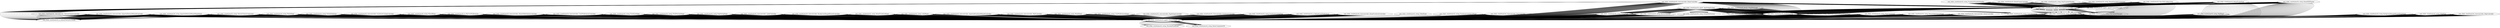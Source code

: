 digraph G {
com_eteks_sweethome3d_viewcontroller_PlanController -> com_eteks_sweethome3d_applet_ViewerHelper;
com_eteks_sweethome3d_MacOSXConfiguration -> com_eteks_sweethome3d_applet_HomeAppletController;
com_eteks_sweethome3d_viewcontroller_HomeController -> com_eteks_sweethome3d_applet_HomeAppletController;
com_eteks_sweethome3d_swing_FileContentManager -> com_eteks_sweethome3d_applet_ViewerHelper;
com_eteks_sweethome3d_applet_HomeAppletController -> com_eteks_sweethome3d_SweetHome3D;
com_eteks_sweethome3d_swing_ImportedFurnitureWizardStepsPanel -> com_eteks_sweethome3d_applet_ViewerHelper;
com_eteks_sweethome3d_plugin_PluginManager -> com_eteks_sweethome3d_SweetHome3D;
com_eteks_sweethome3d_swing_HomePane -> com_eteks_sweethome3d_applet_HomeAppletController;
com_eteks_sweethome3d_swing_PlanComponent -> com_eteks_sweethome3d_applet_ViewerHelper;
com_eteks_sweethome3d_HomeFramePane -> com_eteks_sweethome3d_applet_ViewerHelper;
com_eteks_sweethome3d_swing_PlanTransferHandler -> com_eteks_sweethome3d_applet_HomeAppletController;
com_eteks_sweethome3d_swing_Home3DAttributesPanel -> com_eteks_sweethome3d_applet_ViewerHelper;
com_eteks_sweethome3d_viewcontroller_RoomController -> com_eteks_sweethome3d_applet_ViewerHelper;
com_eteks_sweethome3d_swing_WallPanel -> com_eteks_sweethome3d_applet_ViewerHelper;
com_eteks_sweethome3d_swing_BackgroundImageWizardStepsPanel -> com_eteks_sweethome3d_applet_ViewerHelper;
com_eteks_sweethome3d_swing_HomePrintableComponent -> com_eteks_sweethome3d_applet_HomeAppletController;
com_eteks_sweethome3d_swing_HelpPane -> com_eteks_sweethome3d_applet_ViewerHelper;
com_eteks_sweethome3d_viewcontroller_HelpController -> com_eteks_sweethome3d_applet_ViewerHelper;
com_eteks_sweethome3d_viewcontroller_HomeController -> com_eteks_sweethome3d_applet_ViewerHelper;
com_eteks_sweethome3d_swing_PhotoPanel -> com_eteks_sweethome3d_applet_ViewerHelper;
com_eteks_sweethome3d_swing_NullableSpinner -> com_eteks_sweethome3d_applet_ViewerHelper;
com_eteks_sweethome3d_viewcontroller_HomeController -> com_eteks_sweethome3d_SweetHome3D;
com_eteks_sweethome3d_swing_FurnitureTransferHandler -> com_eteks_sweethome3d_applet_HomeAppletController;
com_eteks_sweethome3d_viewcontroller_FurnitureCatalogController -> com_eteks_sweethome3d_applet_ViewerHelper;
com_eteks_sweethome3d_swing_ImportedTextureWizardStepsPanel -> com_eteks_sweethome3d_applet_ViewerHelper;
com_eteks_sweethome3d_swing_WizardPane -> com_eteks_sweethome3d_applet_ViewerHelper;
com_eteks_sweethome3d_viewcontroller_TextureChoiceController -> com_eteks_sweethome3d_applet_ViewerHelper;
com_eteks_sweethome3d_HomeFramePane -> com_eteks_sweethome3d_applet_HomeAppletController;
com_eteks_sweethome3d_io_FileUserPreferences -> com_eteks_sweethome3d_applet_ViewerHelper;
com_eteks_sweethome3d_swing_ThreadedTaskPanel -> com_eteks_sweethome3d_applet_ViewerHelper;
com_eteks_sweethome3d_swing_HomePane -> com_eteks_sweethome3d_applet_ViewerHelper;
com_eteks_sweethome3d_applet_AppletApplication -> com_eteks_sweethome3d_SweetHome3D;
com_eteks_sweethome3d_viewcontroller_ImportedTextureWizardController -> com_eteks_sweethome3d_io_DefaultTexturesCatalog;
com_eteks_sweethome3d_viewcontroller_Home3DAttributesController -> com_eteks_sweethome3d_applet_ViewerHelper;
com_eteks_sweethome3d_SweetHome3D -> com_eteks_sweethome3d_applet_HomeAppletController;
com_eteks_sweethome3d_viewcontroller_UserPreferencesController -> com_eteks_sweethome3d_applet_ViewerHelper;
com_eteks_sweethome3d_swing_FurnitureTable -> com_eteks_sweethome3d_applet_ViewerHelper;
com_eteks_sweethome3d_swing_PrintPreviewPanel -> com_eteks_sweethome3d_applet_ViewerHelper;
com_eteks_sweethome3d_swing_PageSetupPanel -> com_eteks_sweethome3d_applet_ViewerHelper;
com_eteks_sweethome3d_viewcontroller_LabelController -> com_eteks_sweethome3d_applet_ViewerHelper;
com_eteks_sweethome3d_viewcontroller_TextureChoiceController -> com_eteks_sweethome3d_io_DefaultTexturesCatalog;
com_eteks_sweethome3d_viewcontroller_BackgroundImageWizardController -> com_eteks_sweethome3d_applet_ViewerHelper;
com_eteks_sweethome3d_swing_HomeFurniturePanel -> com_eteks_sweethome3d_applet_ViewerHelper;
com_eteks_sweethome3d_swing_LabelPanel -> com_eteks_sweethome3d_applet_ViewerHelper;
com_eteks_sweethome3d_swing_SwingTools -> com_eteks_sweethome3d_applet_ViewerHelper;
com_eteks_sweethome3d_SweetHome3D -> com_eteks_sweethome3d_applet_ViewerHelper;
com_eteks_sweethome3d_viewcontroller_ImportedFurnitureWizardController -> com_eteks_sweethome3d_applet_ViewerHelper;
com_eteks_sweethome3d_swing_HomePDFPrinter -> com_eteks_sweethome3d_applet_ViewerHelper;
com_eteks_sweethome3d_swing_ResourceAction -> com_eteks_sweethome3d_applet_ViewerHelper;
com_eteks_sweethome3d_swing_ImportedTextureWizardStepsPanel -> com_eteks_sweethome3d_io_DefaultTexturesCatalog;
com_eteks_sweethome3d_HomeFrameController -> com_eteks_sweethome3d_applet_HomeAppletController;
com_eteks_sweethome3d_viewcontroller_WallController -> com_eteks_sweethome3d_applet_ViewerHelper;
com_eteks_sweethome3d_swing_RoomPanel -> com_eteks_sweethome3d_applet_ViewerHelper;
com_eteks_sweethome3d_swing_TextureChoiceComponent -> com_eteks_sweethome3d_applet_ViewerHelper;
com_eteks_sweethome3d_swing_UserPreferencesPanel -> com_eteks_sweethome3d_applet_ViewerHelper;
com_eteks_sweethome3d_viewcontroller_ImportedTextureWizardController -> com_eteks_sweethome3d_applet_ViewerHelper;
com_eteks_sweethome3d_viewcontroller_PageSetupController -> com_eteks_sweethome3d_applet_ViewerHelper;
com_eteks_sweethome3d_viewcontroller_HomeController -> com_eteks_sweethome3d_io_DefaultTexturesCatalog;
com_eteks_sweethome3d_swing_HomePDFPrinter -> com_eteks_sweethome3d_applet_HomeAppletController;
com_eteks_sweethome3d_viewcontroller_FurnitureController -> com_eteks_sweethome3d_applet_ViewerHelper;
com_eteks_sweethome3d_swing_FurnitureCatalogTree -> com_eteks_sweethome3d_applet_ViewerHelper;
com_eteks_sweethome3d_MacOSXConfiguration -> com_eteks_sweethome3d_applet_ViewerHelper;
com_eteks_sweethome3d_io_DefaultUserPreferences -> com_eteks_sweethome3d_applet_ViewerHelper;
com_eteks_sweethome3d_viewcontroller_HomeFurnitureController -> com_eteks_sweethome3d_applet_ViewerHelper;
com_eteks_sweethome3d_viewcontroller_PlanController -> com_eteks_sweethome3d_applet_ViewerHelper;
com_eteks_sweethome3d_MacOSXConfiguration -> com_eteks_sweethome3d_applet_HomeAppletController;
com_eteks_sweethome3d_viewcontroller_HomeController -> com_eteks_sweethome3d_applet_HomeAppletController;
com_eteks_sweethome3d_swing_HomePane -> com_eteks_sweethome3d_applet_HomeAppletController;
com_eteks_sweethome3d_swing_HelpPane -> com_eteks_sweethome3d_applet_ViewerHelper;
com_eteks_sweethome3d_swing_ImportedFurnitureWizardStepsPanel -> com_eteks_sweethome3d_applet_ViewerHelper;
com_eteks_sweethome3d_swing_PlanComponent -> com_eteks_sweethome3d_applet_ViewerHelper;
com_eteks_sweethome3d_plugin_PluginManager -> com_eteks_sweethome3d_SweetHome3D;
com_eteks_sweethome3d_swing_FurnitureTransferHandler -> com_eteks_sweethome3d_applet_HomeAppletController;
com_eteks_sweethome3d_HomeFramePane -> com_eteks_sweethome3d_applet_ViewerHelper;
com_eteks_sweethome3d_swing_ImportedTextureWizardStepsPanel -> com_eteks_sweethome3d_applet_ViewerHelper;
com_eteks_sweethome3d_viewcontroller_RoomController -> com_eteks_sweethome3d_applet_ViewerHelper;
com_eteks_sweethome3d_swing_WizardPane -> com_eteks_sweethome3d_applet_ViewerHelper;
com_eteks_sweethome3d_applet_HomeAppletController -> com_eteks_sweethome3d_SweetHome3D;
com_eteks_sweethome3d_swing_HomePrintableComponent -> com_eteks_sweethome3d_applet_HomeAppletController;
com_eteks_sweethome3d_viewcontroller_HelpController -> com_eteks_sweethome3d_applet_ViewerHelper;
com_eteks_sweethome3d_viewcontroller_HomeController -> com_eteks_sweethome3d_applet_ViewerHelper;
com_eteks_sweethome3d_swing_HomePane -> com_eteks_sweethome3d_applet_ViewerHelper;
com_eteks_sweethome3d_swing_ThreadedTaskPanel -> com_eteks_sweethome3d_applet_ViewerHelper;
com_eteks_sweethome3d_viewcontroller_HomeController -> com_eteks_sweethome3d_SweetHome3D;
com_eteks_sweethome3d_viewcontroller_FurnitureCatalogController -> com_eteks_sweethome3d_applet_ViewerHelper;
com_eteks_sweethome3d_swing_PlanTransferHandler -> com_eteks_sweethome3d_applet_HomeAppletController;
com_eteks_sweethome3d_swing_Home3DAttributesPanel -> com_eteks_sweethome3d_applet_ViewerHelper;
com_eteks_sweethome3d_applet_AppletApplication -> com_eteks_sweethome3d_swing_SwingTools;
com_eteks_sweethome3d_swing_FileContentManager -> com_eteks_sweethome3d_applet_ViewerHelper;
com_eteks_sweethome3d_viewcontroller_TextureChoiceController -> com_eteks_sweethome3d_applet_ViewerHelper;
com_eteks_sweethome3d_HomeFramePane -> com_eteks_sweethome3d_applet_HomeAppletController;
com_eteks_sweethome3d_swing_WallPanel -> com_eteks_sweethome3d_applet_ViewerHelper;
com_eteks_sweethome3d_swing_PhotoPanel -> com_eteks_sweethome3d_applet_ViewerHelper;
com_eteks_sweethome3d_io_FileUserPreferences -> com_eteks_sweethome3d_applet_ViewerHelper;
com_eteks_sweethome3d_swing_NullableSpinner -> com_eteks_sweethome3d_applet_ViewerHelper;
com_eteks_sweethome3d_swing_BackgroundImageWizardStepsPanel -> com_eteks_sweethome3d_applet_ViewerHelper;
com_eteks_sweethome3d_applet_AppletApplication -> com_eteks_sweethome3d_swing_ResourceAction;
com_eteks_sweethome3d_viewcontroller_ImportedTextureWizardController -> com_eteks_sweethome3d_io_DefaultTexturesCatalog;
com_eteks_sweethome3d_viewcontroller_Home3DAttributesController -> com_eteks_sweethome3d_applet_ViewerHelper;
com_eteks_sweethome3d_applet_AppletApplication -> com_eteks_sweethome3d_SweetHome3D;
com_eteks_sweethome3d_applet_AppletContentManager -> com_eteks_sweethome3d_swing_FileContentManager;
com_eteks_sweethome3d_swing_FurnitureTable -> com_eteks_sweethome3d_applet_ViewerHelper;
com_eteks_sweethome3d_SweetHome3D -> com_eteks_sweethome3d_applet_HomeAppletController;
com_eteks_sweethome3d_viewcontroller_UserPreferencesController -> com_eteks_sweethome3d_applet_ViewerHelper;
com_eteks_sweethome3d_swing_HomePDFPrinter -> com_eteks_sweethome3d_applet_ViewerHelper;
com_eteks_sweethome3d_swing_ResourceAction -> com_eteks_sweethome3d_applet_ViewerHelper;
com_eteks_sweethome3d_swing_HomeFurniturePanel -> com_eteks_sweethome3d_applet_ViewerHelper;
com_eteks_sweethome3d_swing_LabelPanel -> com_eteks_sweethome3d_applet_ViewerHelper;
com_eteks_sweethome3d_swing_SwingTools -> com_eteks_sweethome3d_applet_ViewerHelper;
com_eteks_sweethome3d_applet_AppletApplication -> com_eteks_sweethome3d_swing_SwingViewFactory;
com_eteks_sweethome3d_viewcontroller_LabelController -> com_eteks_sweethome3d_applet_ViewerHelper;
com_eteks_sweethome3d_viewcontroller_BackgroundImageWizardController -> com_eteks_sweethome3d_applet_ViewerHelper;
com_eteks_sweethome3d_viewcontroller_TextureChoiceController -> com_eteks_sweethome3d_io_DefaultTexturesCatalog;
com_eteks_sweethome3d_swing_PageSetupPanel -> com_eteks_sweethome3d_applet_ViewerHelper;
com_eteks_sweethome3d_SweetHome3D -> com_eteks_sweethome3d_applet_ViewerHelper;
com_eteks_sweethome3d_viewcontroller_ImportedFurnitureWizardController -> com_eteks_sweethome3d_applet_ViewerHelper;
com_eteks_sweethome3d_swing_PrintPreviewPanel -> com_eteks_sweethome3d_applet_ViewerHelper;
com_eteks_sweethome3d_applet_AppletApplication -> com_eteks_sweethome3d_swing_IconManager;
com_eteks_sweethome3d_HomeFrameController -> com_eteks_sweethome3d_applet_HomeAppletController;
com_eteks_sweethome3d_viewcontroller_WallController -> com_eteks_sweethome3d_applet_ViewerHelper;
com_eteks_sweethome3d_viewcontroller_ImportedTextureWizardController -> com_eteks_sweethome3d_applet_ViewerHelper;
com_eteks_sweethome3d_swing_UserPreferencesPanel -> com_eteks_sweethome3d_applet_ViewerHelper;
com_eteks_sweethome3d_viewcontroller_PageSetupController -> com_eteks_sweethome3d_applet_ViewerHelper;
com_eteks_sweethome3d_applet_HomeAppletController -> com_eteks_sweethome3d_swing_HomePane;
com_eteks_sweethome3d_swing_RoomPanel -> com_eteks_sweethome3d_applet_ViewerHelper;
com_eteks_sweethome3d_swing_TextureChoiceComponent -> com_eteks_sweethome3d_applet_ViewerHelper;
com_eteks_sweethome3d_swing_FurnitureCatalogTree -> com_eteks_sweethome3d_applet_ViewerHelper;
com_eteks_sweethome3d_viewcontroller_HomeController -> com_eteks_sweethome3d_io_DefaultTexturesCatalog;
com_eteks_sweethome3d_viewcontroller_FurnitureController -> com_eteks_sweethome3d_applet_ViewerHelper;
com_eteks_sweethome3d_MacOSXConfiguration -> com_eteks_sweethome3d_applet_ViewerHelper;
com_eteks_sweethome3d_io_DefaultUserPreferences -> com_eteks_sweethome3d_applet_ViewerHelper;
com_eteks_sweethome3d_viewcontroller_HomeFurnitureController -> com_eteks_sweethome3d_applet_ViewerHelper;
com_eteks_sweethome3d_swing_HomePDFPrinter -> com_eteks_sweethome3d_applet_HomeAppletController;
com_eteks_sweethome3d_viewcontroller_PlanController -> com_eteks_sweethome3d_applet_ViewerHelper;
com_eteks_sweethome3d_MacOSXConfiguration -> com_eteks_sweethome3d_applet_HomeAppletController;
com_eteks_sweethome3d_viewcontroller_HomeController -> com_eteks_sweethome3d_applet_HomeAppletController;
com_eteks_sweethome3d_swing_FileContentManager -> com_eteks_sweethome3d_applet_ViewerHelper;
com_eteks_sweethome3d_plugin_PluginManager -> com_eteks_sweethome3d_SweetHome3D;
com_eteks_sweethome3d_swing_HomePane -> com_eteks_sweethome3d_applet_HomeAppletController;
com_eteks_sweethome3d_swing_PlanComponent -> com_eteks_sweethome3d_applet_ViewerHelper;
com_eteks_sweethome3d_HomeFramePane -> com_eteks_sweethome3d_applet_ViewerHelper;
com_eteks_sweethome3d_swing_PlanTransferHandler -> com_eteks_sweethome3d_applet_HomeAppletController;
com_eteks_sweethome3d_swing_Home3DAttributesPanel -> com_eteks_sweethome3d_applet_ViewerHelper;
com_eteks_sweethome3d_viewcontroller_RoomController -> com_eteks_sweethome3d_applet_ViewerHelper;
com_eteks_sweethome3d_swing_WallPanel -> com_eteks_sweethome3d_applet_ViewerHelper;
com_eteks_sweethome3d_applet_HomeAppletController -> com_eteks_sweethome3d_SweetHome3D;
com_eteks_sweethome3d_swing_BackgroundImageWizardStepsPanel -> com_eteks_sweethome3d_applet_ViewerHelper;
com_eteks_sweethome3d_swing_HomePrintableComponent -> com_eteks_sweethome3d_applet_HomeAppletController;
com_eteks_sweethome3d_swing_HelpPane -> com_eteks_sweethome3d_applet_ViewerHelper;
com_eteks_sweethome3d_viewcontroller_HelpController -> com_eteks_sweethome3d_applet_ViewerHelper;
com_eteks_sweethome3d_viewcontroller_HomeController -> com_eteks_sweethome3d_applet_ViewerHelper;
com_eteks_sweethome3d_swing_ImportedFurnitureWizardStepsPanel -> com_eteks_sweethome3d_applet_ViewerHelper;
com_eteks_sweethome3d_swing_PhotoPanel -> com_eteks_sweethome3d_applet_ViewerHelper;
com_eteks_sweethome3d_swing_NullableSpinner -> com_eteks_sweethome3d_applet_ViewerHelper;
com_eteks_sweethome3d_viewcontroller_HomeController -> com_eteks_sweethome3d_SweetHome3D;
com_eteks_sweethome3d_swing_FurnitureTransferHandler -> com_eteks_sweethome3d_applet_HomeAppletController;
com_eteks_sweethome3d_viewcontroller_FurnitureCatalogController -> com_eteks_sweethome3d_applet_ViewerHelper;
com_eteks_sweethome3d_swing_ImportedTextureWizardStepsPanel -> com_eteks_sweethome3d_applet_ViewerHelper;
com_eteks_sweethome3d_swing_WizardPane -> com_eteks_sweethome3d_applet_ViewerHelper;
com_eteks_sweethome3d_viewcontroller_TextureChoiceController -> com_eteks_sweethome3d_applet_ViewerHelper;
com_eteks_sweethome3d_HomeFramePane -> com_eteks_sweethome3d_applet_HomeAppletController;
com_eteks_sweethome3d_io_FileUserPreferences -> com_eteks_sweethome3d_applet_ViewerHelper;
com_eteks_sweethome3d_swing_HomePane -> com_eteks_sweethome3d_applet_ViewerHelper;
com_eteks_sweethome3d_swing_ThreadedTaskPanel -> com_eteks_sweethome3d_applet_ViewerHelper;
com_eteks_sweethome3d_viewcontroller_ImportedTextureWizardController -> com_eteks_sweethome3d_io_DefaultTexturesCatalog;
com_eteks_sweethome3d_viewcontroller_Home3DAttributesController -> com_eteks_sweethome3d_applet_ViewerHelper;
com_eteks_sweethome3d_applet_AppletApplication -> com_eteks_sweethome3d_SweetHome3D;
com_eteks_sweethome3d_SweetHome3D -> com_eteks_sweethome3d_applet_HomeAppletController;
com_eteks_sweethome3d_viewcontroller_UserPreferencesController -> com_eteks_sweethome3d_applet_ViewerHelper;
com_eteks_sweethome3d_swing_FurnitureTable -> com_eteks_sweethome3d_applet_ViewerHelper;
com_eteks_sweethome3d_swing_PrintPreviewPanel -> com_eteks_sweethome3d_applet_ViewerHelper;
com_eteks_sweethome3d_swing_PageSetupPanel -> com_eteks_sweethome3d_applet_ViewerHelper;
com_eteks_sweethome3d_viewcontroller_LabelController -> com_eteks_sweethome3d_applet_ViewerHelper;
com_eteks_sweethome3d_viewcontroller_TextureChoiceController -> com_eteks_sweethome3d_io_DefaultTexturesCatalog;
com_eteks_sweethome3d_viewcontroller_BackgroundImageWizardController -> com_eteks_sweethome3d_applet_ViewerHelper;
com_eteks_sweethome3d_swing_HomeFurniturePanel -> com_eteks_sweethome3d_applet_ViewerHelper;
com_eteks_sweethome3d_swing_LabelPanel -> com_eteks_sweethome3d_applet_ViewerHelper;
com_eteks_sweethome3d_swing_SwingTools -> com_eteks_sweethome3d_applet_ViewerHelper;
com_eteks_sweethome3d_SweetHome3D -> com_eteks_sweethome3d_applet_ViewerHelper;
com_eteks_sweethome3d_viewcontroller_ImportedFurnitureWizardController -> com_eteks_sweethome3d_applet_ViewerHelper;
com_eteks_sweethome3d_swing_HomePDFPrinter -> com_eteks_sweethome3d_applet_ViewerHelper;
com_eteks_sweethome3d_swing_ResourceAction -> com_eteks_sweethome3d_applet_ViewerHelper;
com_eteks_sweethome3d_swing_ImportedTextureWizardStepsPanel -> com_eteks_sweethome3d_io_DefaultTexturesCatalog;
com_eteks_sweethome3d_HomeFrameController -> com_eteks_sweethome3d_applet_HomeAppletController;
com_eteks_sweethome3d_viewcontroller_WallController -> com_eteks_sweethome3d_applet_ViewerHelper;
com_eteks_sweethome3d_swing_RoomPanel -> com_eteks_sweethome3d_applet_ViewerHelper;
com_eteks_sweethome3d_swing_TextureChoiceComponent -> com_eteks_sweethome3d_applet_ViewerHelper;
com_eteks_sweethome3d_swing_UserPreferencesPanel -> com_eteks_sweethome3d_applet_ViewerHelper;
com_eteks_sweethome3d_viewcontroller_ImportedTextureWizardController -> com_eteks_sweethome3d_applet_ViewerHelper;
com_eteks_sweethome3d_viewcontroller_PageSetupController -> com_eteks_sweethome3d_applet_ViewerHelper;
com_eteks_sweethome3d_viewcontroller_HomeController -> com_eteks_sweethome3d_io_DefaultTexturesCatalog;
com_eteks_sweethome3d_swing_HomePDFPrinter -> com_eteks_sweethome3d_applet_HomeAppletController;
com_eteks_sweethome3d_viewcontroller_FurnitureController -> com_eteks_sweethome3d_applet_ViewerHelper;
com_eteks_sweethome3d_swing_FurnitureCatalogTree -> com_eteks_sweethome3d_applet_ViewerHelper;
com_eteks_sweethome3d_MacOSXConfiguration -> com_eteks_sweethome3d_applet_ViewerHelper;
com_eteks_sweethome3d_io_DefaultUserPreferences -> com_eteks_sweethome3d_applet_ViewerHelper;
com_eteks_sweethome3d_viewcontroller_HomeFurnitureController -> com_eteks_sweethome3d_applet_ViewerHelper;
com_eteks_sweethome3d_viewcontroller_PlanController -> com_eteks_sweethome3d_applet_ViewerHelper;
com_eteks_sweethome3d_MacOSXConfiguration -> com_eteks_sweethome3d_applet_HomeAppletController;
com_eteks_sweethome3d_viewcontroller_HomeController -> com_eteks_sweethome3d_applet_HomeAppletController;
com_eteks_sweethome3d_swing_HomePane -> com_eteks_sweethome3d_applet_HomeAppletController;
com_eteks_sweethome3d_swing_HelpPane -> com_eteks_sweethome3d_applet_ViewerHelper;
com_eteks_sweethome3d_swing_ImportedFurnitureWizardStepsPanel -> com_eteks_sweethome3d_applet_ViewerHelper;
com_eteks_sweethome3d_swing_PlanComponent -> com_eteks_sweethome3d_applet_ViewerHelper;
com_eteks_sweethome3d_plugin_PluginManager -> com_eteks_sweethome3d_SweetHome3D;
com_eteks_sweethome3d_swing_FurnitureTransferHandler -> com_eteks_sweethome3d_applet_HomeAppletController;
com_eteks_sweethome3d_HomeFramePane -> com_eteks_sweethome3d_applet_ViewerHelper;
com_eteks_sweethome3d_swing_ImportedTextureWizardStepsPanel -> com_eteks_sweethome3d_applet_ViewerHelper;
com_eteks_sweethome3d_viewcontroller_RoomController -> com_eteks_sweethome3d_applet_ViewerHelper;
com_eteks_sweethome3d_swing_WizardPane -> com_eteks_sweethome3d_applet_ViewerHelper;
com_eteks_sweethome3d_applet_HomeAppletController -> com_eteks_sweethome3d_SweetHome3D;
com_eteks_sweethome3d_swing_HomePrintableComponent -> com_eteks_sweethome3d_applet_HomeAppletController;
com_eteks_sweethome3d_viewcontroller_HelpController -> com_eteks_sweethome3d_applet_ViewerHelper;
com_eteks_sweethome3d_viewcontroller_HomeController -> com_eteks_sweethome3d_applet_ViewerHelper;
com_eteks_sweethome3d_swing_HomePane -> com_eteks_sweethome3d_applet_ViewerHelper;
com_eteks_sweethome3d_swing_ThreadedTaskPanel -> com_eteks_sweethome3d_applet_ViewerHelper;
com_eteks_sweethome3d_viewcontroller_HomeController -> com_eteks_sweethome3d_SweetHome3D;
com_eteks_sweethome3d_viewcontroller_FurnitureCatalogController -> com_eteks_sweethome3d_applet_ViewerHelper;
com_eteks_sweethome3d_swing_PlanTransferHandler -> com_eteks_sweethome3d_applet_HomeAppletController;
com_eteks_sweethome3d_swing_Home3DAttributesPanel -> com_eteks_sweethome3d_applet_ViewerHelper;
com_eteks_sweethome3d_applet_ViewerHelper -> com_eteks_sweethome3d_swing_HomeComponent3D;
com_eteks_sweethome3d_applet_AppletApplication -> com_eteks_sweethome3d_swing_SwingTools;
com_eteks_sweethome3d_swing_FileContentManager -> com_eteks_sweethome3d_applet_ViewerHelper;
com_eteks_sweethome3d_viewcontroller_TextureChoiceController -> com_eteks_sweethome3d_applet_ViewerHelper;
com_eteks_sweethome3d_HomeFramePane -> com_eteks_sweethome3d_applet_HomeAppletController;
com_eteks_sweethome3d_swing_WallPanel -> com_eteks_sweethome3d_applet_ViewerHelper;
com_eteks_sweethome3d_swing_PhotoPanel -> com_eteks_sweethome3d_applet_ViewerHelper;
com_eteks_sweethome3d_io_FileUserPreferences -> com_eteks_sweethome3d_applet_ViewerHelper;
com_eteks_sweethome3d_swing_NullableSpinner -> com_eteks_sweethome3d_applet_ViewerHelper;
com_eteks_sweethome3d_swing_BackgroundImageWizardStepsPanel -> com_eteks_sweethome3d_applet_ViewerHelper;
com_eteks_sweethome3d_applet_AppletApplication -> com_eteks_sweethome3d_swing_ResourceAction;
com_eteks_sweethome3d_viewcontroller_ImportedTextureWizardController -> com_eteks_sweethome3d_io_DefaultTexturesCatalog;
com_eteks_sweethome3d_applet_ViewerHelper -> com_eteks_sweethome3d_swing_ThreadedTaskPanel;
com_eteks_sweethome3d_viewcontroller_Home3DAttributesController -> com_eteks_sweethome3d_applet_ViewerHelper;
com_eteks_sweethome3d_applet_AppletApplication -> com_eteks_sweethome3d_SweetHome3D;
com_eteks_sweethome3d_applet_AppletContentManager -> com_eteks_sweethome3d_swing_FileContentManager;
com_eteks_sweethome3d_swing_FurnitureTable -> com_eteks_sweethome3d_applet_ViewerHelper;
com_eteks_sweethome3d_SweetHome3D -> com_eteks_sweethome3d_applet_HomeAppletController;
com_eteks_sweethome3d_viewcontroller_UserPreferencesController -> com_eteks_sweethome3d_applet_ViewerHelper;
com_eteks_sweethome3d_swing_HomePDFPrinter -> com_eteks_sweethome3d_applet_ViewerHelper;
com_eteks_sweethome3d_swing_ResourceAction -> com_eteks_sweethome3d_applet_ViewerHelper;
com_eteks_sweethome3d_swing_HomeFurniturePanel -> com_eteks_sweethome3d_applet_ViewerHelper;
com_eteks_sweethome3d_swing_LabelPanel -> com_eteks_sweethome3d_applet_ViewerHelper;
com_eteks_sweethome3d_swing_SwingTools -> com_eteks_sweethome3d_applet_ViewerHelper;
com_eteks_sweethome3d_applet_AppletApplication -> com_eteks_sweethome3d_swing_SwingViewFactory;
com_eteks_sweethome3d_viewcontroller_LabelController -> com_eteks_sweethome3d_applet_ViewerHelper;
com_eteks_sweethome3d_viewcontroller_TextureChoiceController -> com_eteks_sweethome3d_io_DefaultTexturesCatalog;
com_eteks_sweethome3d_viewcontroller_BackgroundImageWizardController -> com_eteks_sweethome3d_applet_ViewerHelper;
com_eteks_sweethome3d_swing_PageSetupPanel -> com_eteks_sweethome3d_applet_ViewerHelper;
com_eteks_sweethome3d_SweetHome3D -> com_eteks_sweethome3d_applet_ViewerHelper;
com_eteks_sweethome3d_viewcontroller_ImportedFurnitureWizardController -> com_eteks_sweethome3d_applet_ViewerHelper;
com_eteks_sweethome3d_swing_PrintPreviewPanel -> com_eteks_sweethome3d_applet_ViewerHelper;
com_eteks_sweethome3d_applet_AppletApplication -> com_eteks_sweethome3d_swing_IconManager;
com_eteks_sweethome3d_HomeFrameController -> com_eteks_sweethome3d_applet_HomeAppletController;
com_eteks_sweethome3d_viewcontroller_WallController -> com_eteks_sweethome3d_applet_ViewerHelper;
com_eteks_sweethome3d_viewcontroller_ImportedTextureWizardController -> com_eteks_sweethome3d_applet_ViewerHelper;
com_eteks_sweethome3d_swing_UserPreferencesPanel -> com_eteks_sweethome3d_applet_ViewerHelper;
com_eteks_sweethome3d_viewcontroller_PageSetupController -> com_eteks_sweethome3d_applet_ViewerHelper;
com_eteks_sweethome3d_applet_HomeAppletController -> com_eteks_sweethome3d_swing_HomePane;
com_eteks_sweethome3d_swing_RoomPanel -> com_eteks_sweethome3d_applet_ViewerHelper;
com_eteks_sweethome3d_swing_TextureChoiceComponent -> com_eteks_sweethome3d_applet_ViewerHelper;
com_eteks_sweethome3d_swing_FurnitureCatalogTree -> com_eteks_sweethome3d_applet_ViewerHelper;
com_eteks_sweethome3d_viewcontroller_HomeController -> com_eteks_sweethome3d_io_DefaultTexturesCatalog;
com_eteks_sweethome3d_viewcontroller_FurnitureController -> com_eteks_sweethome3d_applet_ViewerHelper;
com_eteks_sweethome3d_MacOSXConfiguration -> com_eteks_sweethome3d_applet_ViewerHelper;
com_eteks_sweethome3d_io_DefaultUserPreferences -> com_eteks_sweethome3d_applet_ViewerHelper;
com_eteks_sweethome3d_viewcontroller_HomeFurnitureController -> com_eteks_sweethome3d_applet_ViewerHelper;
com_eteks_sweethome3d_swing_HomePDFPrinter -> com_eteks_sweethome3d_applet_HomeAppletController;
com_eteks_sweethome3d_viewcontroller_PlanController -> com_eteks_sweethome3d_applet_ViewerHelper;
com_eteks_sweethome3d_swing_HomePane -> com_eteks_sweethome3d_applet_HomeAppletController;
com_eteks_sweethome3d_viewcontroller_HomeController -> com_eteks_sweethome3d_applet_HomeAppletController;
com_eteks_sweethome3d_swing_HelpPane -> com_eteks_sweethome3d_applet_ViewerHelper;
com_eteks_sweethome3d_applet_HomeAppletController -> com_eteks_sweethome3d_SweetHome3D;
com_eteks_sweethome3d_swing_ImportedFurnitureWizardStepsPanel -> com_eteks_sweethome3d_applet_ViewerHelper;
com_eteks_sweethome3d_swing_PlanComponent -> com_eteks_sweethome3d_applet_ViewerHelper;
com_eteks_sweethome3d_plugin_PluginManager -> com_eteks_sweethome3d_SweetHome3D;
com_eteks_sweethome3d_swing_FurnitureTransferHandler -> com_eteks_sweethome3d_applet_HomeAppletController;
com_eteks_sweethome3d_HomeFramePane -> com_eteks_sweethome3d_applet_ViewerHelper;
com_eteks_sweethome3d_swing_ImportedTextureWizardStepsPanel -> com_eteks_sweethome3d_applet_ViewerHelper;
com_eteks_sweethome3d_viewcontroller_RoomController -> com_eteks_sweethome3d_applet_ViewerHelper;
com_eteks_sweethome3d_swing_WizardPane -> com_eteks_sweethome3d_applet_ViewerHelper;
com_eteks_sweethome3d_swing_HomePrintableComponent -> com_eteks_sweethome3d_applet_HomeAppletController;
com_eteks_sweethome3d_viewcontroller_HelpController -> com_eteks_sweethome3d_applet_ViewerHelper;
com_eteks_sweethome3d_viewcontroller_HomeController -> com_eteks_sweethome3d_applet_ViewerHelper;
com_eteks_sweethome3d_swing_HomePane -> com_eteks_sweethome3d_applet_ViewerHelper;
com_eteks_sweethome3d_swing_ThreadedTaskPanel -> com_eteks_sweethome3d_applet_ViewerHelper;
com_eteks_sweethome3d_viewcontroller_HomeController -> com_eteks_sweethome3d_SweetHome3D;
com_eteks_sweethome3d_viewcontroller_FurnitureCatalogController -> com_eteks_sweethome3d_applet_ViewerHelper;
com_eteks_sweethome3d_swing_PlanTransferHandler -> com_eteks_sweethome3d_applet_HomeAppletController;
com_eteks_sweethome3d_swing_Home3DAttributesPanel -> com_eteks_sweethome3d_applet_ViewerHelper;
com_eteks_sweethome3d_applet_AppletApplication -> com_eteks_sweethome3d_swing_SwingTools;
com_eteks_sweethome3d_swing_FileContentManager -> com_eteks_sweethome3d_applet_ViewerHelper;
com_eteks_sweethome3d_viewcontroller_TextureChoiceController -> com_eteks_sweethome3d_applet_ViewerHelper;
com_eteks_sweethome3d_applet_AppletApplication -> com_eteks_sweethome3d_SweetHome3D;
com_eteks_sweethome3d_HomeFramePane -> com_eteks_sweethome3d_applet_HomeAppletController;
com_eteks_sweethome3d_swing_WallPanel -> com_eteks_sweethome3d_applet_ViewerHelper;
com_eteks_sweethome3d_swing_PhotoPanel -> com_eteks_sweethome3d_applet_ViewerHelper;
com_eteks_sweethome3d_io_FileUserPreferences -> com_eteks_sweethome3d_applet_ViewerHelper;
com_eteks_sweethome3d_swing_NullableSpinner -> com_eteks_sweethome3d_applet_ViewerHelper;
com_eteks_sweethome3d_swing_BackgroundImageWizardStepsPanel -> com_eteks_sweethome3d_applet_ViewerHelper;
com_eteks_sweethome3d_applet_AppletApplication -> com_eteks_sweethome3d_swing_ResourceAction;
com_eteks_sweethome3d_MacOSXConfiguration -> com_eteks_sweethome3d_applet_ViewerHelper;
com_eteks_sweethome3d_applet_AppletApplication -> com_eteks_sweethome3d_swing_ControllerAction;
com_eteks_sweethome3d_MacOSXConfiguration -> com_eteks_sweethome3d_applet_HomeAppletController;
com_eteks_sweethome3d_viewcontroller_ImportedTextureWizardController -> com_eteks_sweethome3d_io_DefaultTexturesCatalog;
com_eteks_sweethome3d_viewcontroller_Home3DAttributesController -> com_eteks_sweethome3d_applet_ViewerHelper;
com_eteks_sweethome3d_applet_AppletContentManager -> com_eteks_sweethome3d_swing_FileContentManager;
com_eteks_sweethome3d_swing_FurnitureTable -> com_eteks_sweethome3d_applet_ViewerHelper;
com_eteks_sweethome3d_viewcontroller_UserPreferencesController -> com_eteks_sweethome3d_applet_ViewerHelper;
com_eteks_sweethome3d_SweetHome3D -> com_eteks_sweethome3d_applet_HomeAppletController;
com_eteks_sweethome3d_swing_HomePDFPrinter -> com_eteks_sweethome3d_applet_ViewerHelper;
com_eteks_sweethome3d_swing_ResourceAction -> com_eteks_sweethome3d_applet_ViewerHelper;
com_eteks_sweethome3d_swing_HomeFurniturePanel -> com_eteks_sweethome3d_applet_ViewerHelper;
com_eteks_sweethome3d_swing_LabelPanel -> com_eteks_sweethome3d_applet_ViewerHelper;
com_eteks_sweethome3d_swing_SwingTools -> com_eteks_sweethome3d_applet_ViewerHelper;
com_eteks_sweethome3d_applet_HomeAppletController -> com_eteks_sweethome3d_swing_FileContentManager;
com_eteks_sweethome3d_viewcontroller_LabelController -> com_eteks_sweethome3d_applet_ViewerHelper;
com_eteks_sweethome3d_viewcontroller_BackgroundImageWizardController -> com_eteks_sweethome3d_applet_ViewerHelper;
com_eteks_sweethome3d_viewcontroller_TextureChoiceController -> com_eteks_sweethome3d_io_DefaultTexturesCatalog;
com_eteks_sweethome3d_swing_PageSetupPanel -> com_eteks_sweethome3d_applet_ViewerHelper;
com_eteks_sweethome3d_SweetHome3D -> com_eteks_sweethome3d_applet_ViewerHelper;
com_eteks_sweethome3d_viewcontroller_ImportedFurnitureWizardController -> com_eteks_sweethome3d_applet_ViewerHelper;
com_eteks_sweethome3d_swing_PrintPreviewPanel -> com_eteks_sweethome3d_applet_ViewerHelper;
com_eteks_sweethome3d_applet_AppletApplication -> com_eteks_sweethome3d_swing_IconManager;
com_eteks_sweethome3d_HomeFrameController -> com_eteks_sweethome3d_applet_HomeAppletController;
com_eteks_sweethome3d_viewcontroller_WallController -> com_eteks_sweethome3d_applet_ViewerHelper;
com_eteks_sweethome3d_viewcontroller_ImportedTextureWizardController -> com_eteks_sweethome3d_applet_ViewerHelper;
com_eteks_sweethome3d_swing_UserPreferencesPanel -> com_eteks_sweethome3d_applet_ViewerHelper;
com_eteks_sweethome3d_viewcontroller_PageSetupController -> com_eteks_sweethome3d_applet_ViewerHelper;
com_eteks_sweethome3d_swing_RoomPanel -> com_eteks_sweethome3d_applet_ViewerHelper;
com_eteks_sweethome3d_swing_TextureChoiceComponent -> com_eteks_sweethome3d_applet_ViewerHelper;
com_eteks_sweethome3d_swing_FurnitureCatalogTree -> com_eteks_sweethome3d_applet_ViewerHelper;
com_eteks_sweethome3d_viewcontroller_HomeController -> com_eteks_sweethome3d_io_DefaultTexturesCatalog;
com_eteks_sweethome3d_viewcontroller_FurnitureController -> com_eteks_sweethome3d_applet_ViewerHelper;
com_eteks_sweethome3d_applet_AppletApplication -> com_eteks_sweethome3d_swing_SwingViewFactory;
com_eteks_sweethome3d_io_DefaultUserPreferences -> com_eteks_sweethome3d_applet_ViewerHelper;
com_eteks_sweethome3d_viewcontroller_HomeFurnitureController -> com_eteks_sweethome3d_applet_ViewerHelper;
com_eteks_sweethome3d_swing_HomePDFPrinter -> com_eteks_sweethome3d_applet_HomeAppletController;
com_eteks_sweethome3d_viewcontroller_PlanController -> com_eteks_sweethome3d_applet_ViewerHelper;
com_eteks_sweethome3d_MacOSXConfiguration -> com_eteks_sweethome3d_applet_HomeAppletController;
com_eteks_sweethome3d_viewcontroller_HomeController -> com_eteks_sweethome3d_applet_HomeAppletController;
com_eteks_sweethome3d_swing_FileContentManager -> com_eteks_sweethome3d_applet_ViewerHelper;
com_eteks_sweethome3d_plugin_PluginManager -> com_eteks_sweethome3d_SweetHome3D;
com_eteks_sweethome3d_swing_HomePane -> com_eteks_sweethome3d_applet_HomeAppletController;
com_eteks_sweethome3d_swing_PlanComponent -> com_eteks_sweethome3d_applet_ViewerHelper;
com_eteks_sweethome3d_HomeFramePane -> com_eteks_sweethome3d_applet_ViewerHelper;
com_eteks_sweethome3d_swing_PlanTransferHandler -> com_eteks_sweethome3d_applet_HomeAppletController;
com_eteks_sweethome3d_swing_Home3DAttributesPanel -> com_eteks_sweethome3d_applet_ViewerHelper;
com_eteks_sweethome3d_viewcontroller_RoomController -> com_eteks_sweethome3d_applet_ViewerHelper;
com_eteks_sweethome3d_swing_WallPanel -> com_eteks_sweethome3d_applet_ViewerHelper;
com_eteks_sweethome3d_applet_HomeAppletController -> com_eteks_sweethome3d_SweetHome3D;
com_eteks_sweethome3d_swing_BackgroundImageWizardStepsPanel -> com_eteks_sweethome3d_applet_ViewerHelper;
com_eteks_sweethome3d_swing_HomePrintableComponent -> com_eteks_sweethome3d_applet_HomeAppletController;
com_eteks_sweethome3d_swing_HelpPane -> com_eteks_sweethome3d_applet_ViewerHelper;
com_eteks_sweethome3d_viewcontroller_HelpController -> com_eteks_sweethome3d_applet_ViewerHelper;
com_eteks_sweethome3d_viewcontroller_HomeController -> com_eteks_sweethome3d_applet_ViewerHelper;
com_eteks_sweethome3d_swing_ImportedFurnitureWizardStepsPanel -> com_eteks_sweethome3d_applet_ViewerHelper;
com_eteks_sweethome3d_swing_PhotoPanel -> com_eteks_sweethome3d_applet_ViewerHelper;
com_eteks_sweethome3d_swing_NullableSpinner -> com_eteks_sweethome3d_applet_ViewerHelper;
com_eteks_sweethome3d_viewcontroller_HomeController -> com_eteks_sweethome3d_SweetHome3D;
com_eteks_sweethome3d_swing_FurnitureTransferHandler -> com_eteks_sweethome3d_applet_HomeAppletController;
com_eteks_sweethome3d_viewcontroller_FurnitureCatalogController -> com_eteks_sweethome3d_applet_ViewerHelper;
com_eteks_sweethome3d_swing_ImportedTextureWizardStepsPanel -> com_eteks_sweethome3d_applet_ViewerHelper;
com_eteks_sweethome3d_swing_WizardPane -> com_eteks_sweethome3d_applet_ViewerHelper;
com_eteks_sweethome3d_viewcontroller_TextureChoiceController -> com_eteks_sweethome3d_applet_ViewerHelper;
com_eteks_sweethome3d_HomeFramePane -> com_eteks_sweethome3d_applet_HomeAppletController;
com_eteks_sweethome3d_io_FileUserPreferences -> com_eteks_sweethome3d_applet_ViewerHelper;
com_eteks_sweethome3d_swing_ThreadedTaskPanel -> com_eteks_sweethome3d_applet_ViewerHelper;
com_eteks_sweethome3d_swing_HomePane -> com_eteks_sweethome3d_applet_ViewerHelper;
com_eteks_sweethome3d_viewcontroller_ImportedTextureWizardController -> com_eteks_sweethome3d_io_DefaultTexturesCatalog;
com_eteks_sweethome3d_viewcontroller_Home3DAttributesController -> com_eteks_sweethome3d_applet_ViewerHelper;
com_eteks_sweethome3d_applet_AppletApplication -> com_eteks_sweethome3d_SweetHome3D;
com_eteks_sweethome3d_SweetHome3D -> com_eteks_sweethome3d_applet_HomeAppletController;
com_eteks_sweethome3d_viewcontroller_UserPreferencesController -> com_eteks_sweethome3d_applet_ViewerHelper;
com_eteks_sweethome3d_swing_FurnitureTable -> com_eteks_sweethome3d_applet_ViewerHelper;
com_eteks_sweethome3d_swing_PrintPreviewPanel -> com_eteks_sweethome3d_applet_ViewerHelper;
com_eteks_sweethome3d_swing_PageSetupPanel -> com_eteks_sweethome3d_applet_ViewerHelper;
com_eteks_sweethome3d_viewcontroller_LabelController -> com_eteks_sweethome3d_applet_ViewerHelper;
com_eteks_sweethome3d_viewcontroller_BackgroundImageWizardController -> com_eteks_sweethome3d_applet_ViewerHelper;
com_eteks_sweethome3d_viewcontroller_TextureChoiceController -> com_eteks_sweethome3d_io_DefaultTexturesCatalog;
com_eteks_sweethome3d_swing_HomeFurniturePanel -> com_eteks_sweethome3d_applet_ViewerHelper;
com_eteks_sweethome3d_swing_LabelPanel -> com_eteks_sweethome3d_applet_ViewerHelper;
com_eteks_sweethome3d_swing_SwingTools -> com_eteks_sweethome3d_applet_ViewerHelper;
com_eteks_sweethome3d_SweetHome3D -> com_eteks_sweethome3d_applet_ViewerHelper;
com_eteks_sweethome3d_viewcontroller_ImportedFurnitureWizardController -> com_eteks_sweethome3d_applet_ViewerHelper;
com_eteks_sweethome3d_swing_HomePDFPrinter -> com_eteks_sweethome3d_applet_ViewerHelper;
com_eteks_sweethome3d_swing_ResourceAction -> com_eteks_sweethome3d_applet_ViewerHelper;
com_eteks_sweethome3d_swing_ImportedTextureWizardStepsPanel -> com_eteks_sweethome3d_io_DefaultTexturesCatalog;
com_eteks_sweethome3d_HomeFrameController -> com_eteks_sweethome3d_applet_HomeAppletController;
com_eteks_sweethome3d_viewcontroller_WallController -> com_eteks_sweethome3d_applet_ViewerHelper;
com_eteks_sweethome3d_swing_RoomPanel -> com_eteks_sweethome3d_applet_ViewerHelper;
com_eteks_sweethome3d_swing_TextureChoiceComponent -> com_eteks_sweethome3d_applet_ViewerHelper;
com_eteks_sweethome3d_swing_UserPreferencesPanel -> com_eteks_sweethome3d_applet_ViewerHelper;
com_eteks_sweethome3d_viewcontroller_ImportedTextureWizardController -> com_eteks_sweethome3d_applet_ViewerHelper;
com_eteks_sweethome3d_viewcontroller_PageSetupController -> com_eteks_sweethome3d_applet_ViewerHelper;
com_eteks_sweethome3d_viewcontroller_HomeController -> com_eteks_sweethome3d_io_DefaultTexturesCatalog;
com_eteks_sweethome3d_swing_HomePDFPrinter -> com_eteks_sweethome3d_applet_HomeAppletController;
com_eteks_sweethome3d_viewcontroller_FurnitureController -> com_eteks_sweethome3d_applet_ViewerHelper;
com_eteks_sweethome3d_swing_FurnitureCatalogTree -> com_eteks_sweethome3d_applet_ViewerHelper;
com_eteks_sweethome3d_MacOSXConfiguration -> com_eteks_sweethome3d_applet_ViewerHelper;
com_eteks_sweethome3d_io_DefaultUserPreferences -> com_eteks_sweethome3d_applet_ViewerHelper;
com_eteks_sweethome3d_viewcontroller_HomeFurnitureController -> com_eteks_sweethome3d_applet_ViewerHelper;
com_eteks_sweethome3d_viewcontroller_PlanController -> com_eteks_sweethome3d_applet_ViewerHelper;
com_eteks_sweethome3d_viewcontroller_HomeController -> com_eteks_sweethome3d_applet_HomeAppletController;
com_eteks_sweethome3d_swing_FileContentManager -> com_eteks_sweethome3d_applet_ViewerHelper;
com_eteks_sweethome3d_applet_HomeAppletController -> com_eteks_sweethome3d_SweetHome3D;
com_eteks_sweethome3d_swing_ImportedFurnitureWizardStepsPanel -> com_eteks_sweethome3d_applet_ViewerHelper;
com_eteks_sweethome3d_plugin_PluginManager -> com_eteks_sweethome3d_SweetHome3D;
com_eteks_sweethome3d_swing_HomePane -> com_eteks_sweethome3d_applet_HomeAppletController;
com_eteks_sweethome3d_swing_PlanComponent -> com_eteks_sweethome3d_applet_ViewerHelper;
com_eteks_sweethome3d_HomeFramePane -> com_eteks_sweethome3d_applet_ViewerHelper;
com_eteks_sweethome3d_swing_PlanTransferHandler -> com_eteks_sweethome3d_applet_HomeAppletController;
com_eteks_sweethome3d_swing_Home3DAttributesPanel -> com_eteks_sweethome3d_applet_ViewerHelper;
com_eteks_sweethome3d_viewcontroller_RoomController -> com_eteks_sweethome3d_applet_ViewerHelper;
com_eteks_sweethome3d_swing_WallPanel -> com_eteks_sweethome3d_applet_ViewerHelper;
com_eteks_sweethome3d_swing_BackgroundImageWizardStepsPanel -> com_eteks_sweethome3d_applet_ViewerHelper;
com_eteks_sweethome3d_swing_HomePrintableComponent -> com_eteks_sweethome3d_applet_HomeAppletController;
com_eteks_sweethome3d_swing_HelpPane -> com_eteks_sweethome3d_applet_ViewerHelper;
com_eteks_sweethome3d_viewcontroller_HelpController -> com_eteks_sweethome3d_applet_ViewerHelper;
com_eteks_sweethome3d_viewcontroller_HomeController -> com_eteks_sweethome3d_applet_ViewerHelper;
com_eteks_sweethome3d_swing_PhotoPanel -> com_eteks_sweethome3d_applet_ViewerHelper;
com_eteks_sweethome3d_swing_NullableSpinner -> com_eteks_sweethome3d_applet_ViewerHelper;
com_eteks_sweethome3d_viewcontroller_HomeController -> com_eteks_sweethome3d_SweetHome3D;
com_eteks_sweethome3d_swing_FurnitureTransferHandler -> com_eteks_sweethome3d_applet_HomeAppletController;
com_eteks_sweethome3d_viewcontroller_FurnitureCatalogController -> com_eteks_sweethome3d_applet_ViewerHelper;
com_eteks_sweethome3d_swing_ImportedTextureWizardStepsPanel -> com_eteks_sweethome3d_applet_ViewerHelper;
com_eteks_sweethome3d_swing_WizardPane -> com_eteks_sweethome3d_applet_ViewerHelper;
com_eteks_sweethome3d_viewcontroller_TextureChoiceController -> com_eteks_sweethome3d_applet_ViewerHelper;
com_eteks_sweethome3d_HomeFramePane -> com_eteks_sweethome3d_applet_HomeAppletController;
com_eteks_sweethome3d_io_FileUserPreferences -> com_eteks_sweethome3d_applet_ViewerHelper;
com_eteks_sweethome3d_swing_ThreadedTaskPanel -> com_eteks_sweethome3d_applet_ViewerHelper;
com_eteks_sweethome3d_swing_HomePane -> com_eteks_sweethome3d_applet_ViewerHelper;
com_eteks_sweethome3d_MacOSXConfiguration -> com_eteks_sweethome3d_applet_ViewerHelper;
com_eteks_sweethome3d_applet_AppletApplication -> com_eteks_sweethome3d_SweetHome3D;
com_eteks_sweethome3d_MacOSXConfiguration -> com_eteks_sweethome3d_applet_HomeAppletController;
com_eteks_sweethome3d_swing_TextureChoiceComponent -> com_eteks_sweethome3d_io_DefaultTexturesCatalog;
com_eteks_sweethome3d_viewcontroller_ImportedTextureWizardController -> com_eteks_sweethome3d_io_DefaultTexturesCatalog;
com_eteks_sweethome3d_viewcontroller_Home3DAttributesController -> com_eteks_sweethome3d_applet_ViewerHelper;
com_eteks_sweethome3d_viewcontroller_UserPreferencesController -> com_eteks_sweethome3d_applet_ViewerHelper;
com_eteks_sweethome3d_SweetHome3D -> com_eteks_sweethome3d_applet_HomeAppletController;
com_eteks_sweethome3d_swing_FurnitureTable -> com_eteks_sweethome3d_applet_ViewerHelper;
com_eteks_sweethome3d_swing_PrintPreviewPanel -> com_eteks_sweethome3d_applet_ViewerHelper;
com_eteks_sweethome3d_swing_PageSetupPanel -> com_eteks_sweethome3d_applet_ViewerHelper;
com_eteks_sweethome3d_viewcontroller_LabelController -> com_eteks_sweethome3d_applet_ViewerHelper;
com_eteks_sweethome3d_viewcontroller_TextureChoiceController -> com_eteks_sweethome3d_io_DefaultTexturesCatalog;
com_eteks_sweethome3d_viewcontroller_BackgroundImageWizardController -> com_eteks_sweethome3d_applet_ViewerHelper;
com_eteks_sweethome3d_swing_HomeFurniturePanel -> com_eteks_sweethome3d_applet_ViewerHelper;
com_eteks_sweethome3d_swing_LabelPanel -> com_eteks_sweethome3d_applet_ViewerHelper;
com_eteks_sweethome3d_swing_SwingTools -> com_eteks_sweethome3d_applet_ViewerHelper;
com_eteks_sweethome3d_SweetHome3D -> com_eteks_sweethome3d_applet_ViewerHelper;
com_eteks_sweethome3d_viewcontroller_ImportedFurnitureWizardController -> com_eteks_sweethome3d_applet_ViewerHelper;
com_eteks_sweethome3d_swing_HomePDFPrinter -> com_eteks_sweethome3d_applet_ViewerHelper;
com_eteks_sweethome3d_swing_ResourceAction -> com_eteks_sweethome3d_applet_ViewerHelper;
com_eteks_sweethome3d_swing_ImportedTextureWizardStepsPanel -> com_eteks_sweethome3d_io_DefaultTexturesCatalog;
com_eteks_sweethome3d_HomeFrameController -> com_eteks_sweethome3d_applet_HomeAppletController;
com_eteks_sweethome3d_viewcontroller_WallController -> com_eteks_sweethome3d_applet_ViewerHelper;
com_eteks_sweethome3d_swing_RoomPanel -> com_eteks_sweethome3d_applet_ViewerHelper;
com_eteks_sweethome3d_swing_TextureChoiceComponent -> com_eteks_sweethome3d_applet_ViewerHelper;
com_eteks_sweethome3d_swing_UserPreferencesPanel -> com_eteks_sweethome3d_applet_ViewerHelper;
com_eteks_sweethome3d_viewcontroller_ImportedTextureWizardController -> com_eteks_sweethome3d_applet_ViewerHelper;
com_eteks_sweethome3d_viewcontroller_PageSetupController -> com_eteks_sweethome3d_applet_ViewerHelper;
com_eteks_sweethome3d_viewcontroller_HomeController -> com_eteks_sweethome3d_io_DefaultTexturesCatalog;
com_eteks_sweethome3d_swing_HomePDFPrinter -> com_eteks_sweethome3d_applet_HomeAppletController;
com_eteks_sweethome3d_viewcontroller_FurnitureController -> com_eteks_sweethome3d_applet_ViewerHelper;
com_eteks_sweethome3d_swing_FurnitureCatalogTree -> com_eteks_sweethome3d_applet_ViewerHelper;
com_eteks_sweethome3d_io_DefaultUserPreferences -> com_eteks_sweethome3d_applet_ViewerHelper;
com_eteks_sweethome3d_viewcontroller_HomeFurnitureController -> com_eteks_sweethome3d_applet_ViewerHelper;
com_eteks_sweethome3d_viewcontroller_PlanController -> com_eteks_sweethome3d_applet_ViewerHelper;
com_eteks_sweethome3d_MacOSXConfiguration -> com_eteks_sweethome3d_applet_HomeAppletController;
com_eteks_sweethome3d_viewcontroller_HomeController -> com_eteks_sweethome3d_applet_HomeAppletController;
com_eteks_sweethome3d_swing_FileContentManager -> com_eteks_sweethome3d_applet_ViewerHelper;
com_eteks_sweethome3d_applet_HomeAppletController -> com_eteks_sweethome3d_SweetHome3D;
com_eteks_sweethome3d_plugin_PluginManager -> com_eteks_sweethome3d_SweetHome3D;
com_eteks_sweethome3d_swing_HomePane -> com_eteks_sweethome3d_applet_HomeAppletController;
com_eteks_sweethome3d_swing_PlanComponent -> com_eteks_sweethome3d_applet_ViewerHelper;
com_eteks_sweethome3d_HomeFramePane -> com_eteks_sweethome3d_applet_ViewerHelper;
com_eteks_sweethome3d_swing_PlanTransferHandler -> com_eteks_sweethome3d_applet_HomeAppletController;
com_eteks_sweethome3d_swing_Home3DAttributesPanel -> com_eteks_sweethome3d_applet_ViewerHelper;
com_eteks_sweethome3d_viewcontroller_RoomController -> com_eteks_sweethome3d_applet_ViewerHelper;
com_eteks_sweethome3d_swing_WallPanel -> com_eteks_sweethome3d_applet_ViewerHelper;
com_eteks_sweethome3d_swing_BackgroundImageWizardStepsPanel -> com_eteks_sweethome3d_applet_ViewerHelper;
com_eteks_sweethome3d_SweetHome3D -> com_eteks_sweethome3d_applet_ViewerHelper;
com_eteks_sweethome3d_swing_HomePrintableComponent -> com_eteks_sweethome3d_applet_HomeAppletController;
com_eteks_sweethome3d_swing_HelpPane -> com_eteks_sweethome3d_applet_ViewerHelper;
com_eteks_sweethome3d_viewcontroller_HelpController -> com_eteks_sweethome3d_applet_ViewerHelper;
com_eteks_sweethome3d_viewcontroller_HomeController -> com_eteks_sweethome3d_applet_ViewerHelper;
com_eteks_sweethome3d_swing_ImportedFurnitureWizardStepsPanel -> com_eteks_sweethome3d_applet_ViewerHelper;
com_eteks_sweethome3d_swing_PhotoPanel -> com_eteks_sweethome3d_applet_ViewerHelper;
com_eteks_sweethome3d_swing_NullableSpinner -> com_eteks_sweethome3d_applet_ViewerHelper;
com_eteks_sweethome3d_viewcontroller_HomeController -> com_eteks_sweethome3d_SweetHome3D;
com_eteks_sweethome3d_swing_FurnitureTransferHandler -> com_eteks_sweethome3d_applet_HomeAppletController;
com_eteks_sweethome3d_viewcontroller_FurnitureCatalogController -> com_eteks_sweethome3d_applet_ViewerHelper;
com_eteks_sweethome3d_swing_ImportedTextureWizardStepsPanel -> com_eteks_sweethome3d_applet_ViewerHelper;
com_eteks_sweethome3d_swing_WizardPane -> com_eteks_sweethome3d_applet_ViewerHelper;
com_eteks_sweethome3d_viewcontroller_TextureChoiceController -> com_eteks_sweethome3d_applet_ViewerHelper;
com_eteks_sweethome3d_HomeFramePane -> com_eteks_sweethome3d_applet_HomeAppletController;
com_eteks_sweethome3d_io_FileUserPreferences -> com_eteks_sweethome3d_applet_ViewerHelper;
com_eteks_sweethome3d_swing_ThreadedTaskPanel -> com_eteks_sweethome3d_applet_ViewerHelper;
com_eteks_sweethome3d_swing_HomePane -> com_eteks_sweethome3d_applet_ViewerHelper;
com_eteks_sweethome3d_applet_AppletApplication -> com_eteks_sweethome3d_SweetHome3D;
com_eteks_sweethome3d_swing_TextureChoiceComponent -> com_eteks_sweethome3d_io_DefaultTexturesCatalog;
com_eteks_sweethome3d_viewcontroller_ImportedTextureWizardController -> com_eteks_sweethome3d_io_DefaultTexturesCatalog;
com_eteks_sweethome3d_viewcontroller_Home3DAttributesController -> com_eteks_sweethome3d_applet_ViewerHelper;
com_eteks_sweethome3d_SweetHome3D -> com_eteks_sweethome3d_applet_HomeAppletController;
com_eteks_sweethome3d_viewcontroller_UserPreferencesController -> com_eteks_sweethome3d_applet_ViewerHelper;
com_eteks_sweethome3d_swing_FurnitureTable -> com_eteks_sweethome3d_applet_ViewerHelper;
com_eteks_sweethome3d_swing_PrintPreviewPanel -> com_eteks_sweethome3d_applet_ViewerHelper;
com_eteks_sweethome3d_swing_PageSetupPanel -> com_eteks_sweethome3d_applet_ViewerHelper;
com_eteks_sweethome3d_viewcontroller_LabelController -> com_eteks_sweethome3d_applet_ViewerHelper;
com_eteks_sweethome3d_viewcontroller_TextureChoiceController -> com_eteks_sweethome3d_io_DefaultTexturesCatalog;
com_eteks_sweethome3d_viewcontroller_BackgroundImageWizardController -> com_eteks_sweethome3d_applet_ViewerHelper;
com_eteks_sweethome3d_swing_HomeFurniturePanel -> com_eteks_sweethome3d_applet_ViewerHelper;
com_eteks_sweethome3d_swing_LabelPanel -> com_eteks_sweethome3d_applet_ViewerHelper;
com_eteks_sweethome3d_swing_SwingTools -> com_eteks_sweethome3d_applet_ViewerHelper;
com_eteks_sweethome3d_viewcontroller_ImportedFurnitureWizardController -> com_eteks_sweethome3d_applet_ViewerHelper;
com_eteks_sweethome3d_swing_HomePDFPrinter -> com_eteks_sweethome3d_applet_ViewerHelper;
com_eteks_sweethome3d_swing_ResourceAction -> com_eteks_sweethome3d_applet_ViewerHelper;
com_eteks_sweethome3d_swing_ImportedTextureWizardStepsPanel -> com_eteks_sweethome3d_io_DefaultTexturesCatalog;
com_eteks_sweethome3d_HomeFrameController -> com_eteks_sweethome3d_applet_HomeAppletController;
com_eteks_sweethome3d_viewcontroller_WallController -> com_eteks_sweethome3d_applet_ViewerHelper;
com_eteks_sweethome3d_swing_RoomPanel -> com_eteks_sweethome3d_applet_ViewerHelper;
com_eteks_sweethome3d_swing_TextureChoiceComponent -> com_eteks_sweethome3d_applet_ViewerHelper;
com_eteks_sweethome3d_swing_UserPreferencesPanel -> com_eteks_sweethome3d_applet_ViewerHelper;
com_eteks_sweethome3d_viewcontroller_ImportedTextureWizardController -> com_eteks_sweethome3d_applet_ViewerHelper;
com_eteks_sweethome3d_viewcontroller_PageSetupController -> com_eteks_sweethome3d_applet_ViewerHelper;
com_eteks_sweethome3d_viewcontroller_HomeController -> com_eteks_sweethome3d_io_DefaultTexturesCatalog;
com_eteks_sweethome3d_swing_HomePDFPrinter -> com_eteks_sweethome3d_applet_HomeAppletController;
com_eteks_sweethome3d_viewcontroller_FurnitureController -> com_eteks_sweethome3d_applet_ViewerHelper;
com_eteks_sweethome3d_swing_FurnitureCatalogTree -> com_eteks_sweethome3d_applet_ViewerHelper;
com_eteks_sweethome3d_MacOSXConfiguration -> com_eteks_sweethome3d_applet_ViewerHelper;
com_eteks_sweethome3d_io_DefaultUserPreferences -> com_eteks_sweethome3d_applet_ViewerHelper;
com_eteks_sweethome3d_viewcontroller_HomeFurnitureController -> com_eteks_sweethome3d_applet_ViewerHelper;
com_eteks_sweethome3d_viewcontroller_PlanController -> com_eteks_sweethome3d_applet_ViewerHelper;
com_eteks_sweethome3d_MacOSXConfiguration -> com_eteks_sweethome3d_applet_HomeAppletController;
com_eteks_sweethome3d_viewcontroller_HomeController -> com_eteks_sweethome3d_applet_HomeAppletController;
com_eteks_sweethome3d_swing_FileContentManager -> com_eteks_sweethome3d_applet_ViewerHelper;
com_eteks_sweethome3d_applet_HomeAppletController -> com_eteks_sweethome3d_SweetHome3D;
com_eteks_sweethome3d_plugin_PluginManager -> com_eteks_sweethome3d_SweetHome3D;
com_eteks_sweethome3d_swing_HomePane -> com_eteks_sweethome3d_applet_HomeAppletController;
com_eteks_sweethome3d_swing_PlanComponent -> com_eteks_sweethome3d_applet_ViewerHelper;
com_eteks_sweethome3d_HomeFramePane -> com_eteks_sweethome3d_applet_ViewerHelper;
com_eteks_sweethome3d_swing_PlanTransferHandler -> com_eteks_sweethome3d_applet_HomeAppletController;
com_eteks_sweethome3d_swing_Home3DAttributesPanel -> com_eteks_sweethome3d_applet_ViewerHelper;
com_eteks_sweethome3d_viewcontroller_RoomController -> com_eteks_sweethome3d_applet_ViewerHelper;
com_eteks_sweethome3d_swing_WallPanel -> com_eteks_sweethome3d_applet_ViewerHelper;
com_eteks_sweethome3d_swing_BackgroundImageWizardStepsPanel -> com_eteks_sweethome3d_applet_ViewerHelper;
com_eteks_sweethome3d_swing_HomePrintableComponent -> com_eteks_sweethome3d_applet_HomeAppletController;
com_eteks_sweethome3d_swing_HelpPane -> com_eteks_sweethome3d_applet_ViewerHelper;
com_eteks_sweethome3d_viewcontroller_HelpController -> com_eteks_sweethome3d_applet_ViewerHelper;
com_eteks_sweethome3d_viewcontroller_HomeController -> com_eteks_sweethome3d_applet_ViewerHelper;
com_eteks_sweethome3d_swing_ImportedFurnitureWizardStepsPanel -> com_eteks_sweethome3d_applet_ViewerHelper;
com_eteks_sweethome3d_swing_PhotoPanel -> com_eteks_sweethome3d_applet_ViewerHelper;
com_eteks_sweethome3d_swing_NullableSpinner -> com_eteks_sweethome3d_applet_ViewerHelper;
com_eteks_sweethome3d_viewcontroller_HomeController -> com_eteks_sweethome3d_SweetHome3D;
com_eteks_sweethome3d_swing_FurnitureTransferHandler -> com_eteks_sweethome3d_applet_HomeAppletController;
com_eteks_sweethome3d_viewcontroller_FurnitureCatalogController -> com_eteks_sweethome3d_applet_ViewerHelper;
com_eteks_sweethome3d_swing_ImportedTextureWizardStepsPanel -> com_eteks_sweethome3d_applet_ViewerHelper;
com_eteks_sweethome3d_swing_WizardPane -> com_eteks_sweethome3d_applet_ViewerHelper;
com_eteks_sweethome3d_viewcontroller_TextureChoiceController -> com_eteks_sweethome3d_applet_ViewerHelper;
com_eteks_sweethome3d_HomeFramePane -> com_eteks_sweethome3d_applet_HomeAppletController;
com_eteks_sweethome3d_io_FileUserPreferences -> com_eteks_sweethome3d_applet_ViewerHelper;
com_eteks_sweethome3d_swing_HomePane -> com_eteks_sweethome3d_applet_ViewerHelper;
com_eteks_sweethome3d_swing_ThreadedTaskPanel -> com_eteks_sweethome3d_applet_ViewerHelper;
com_eteks_sweethome3d_applet_AppletApplication -> com_eteks_sweethome3d_SweetHome3D;
com_eteks_sweethome3d_viewcontroller_ImportedTextureWizardController -> com_eteks_sweethome3d_io_DefaultTexturesCatalog;
com_eteks_sweethome3d_viewcontroller_Home3DAttributesController -> com_eteks_sweethome3d_applet_ViewerHelper;
com_eteks_sweethome3d_SweetHome3D -> com_eteks_sweethome3d_applet_HomeAppletController;
com_eteks_sweethome3d_viewcontroller_UserPreferencesController -> com_eteks_sweethome3d_applet_ViewerHelper;
com_eteks_sweethome3d_swing_FurnitureTable -> com_eteks_sweethome3d_applet_ViewerHelper;
com_eteks_sweethome3d_swing_PrintPreviewPanel -> com_eteks_sweethome3d_applet_ViewerHelper;
com_eteks_sweethome3d_swing_PageSetupPanel -> com_eteks_sweethome3d_applet_ViewerHelper;
com_eteks_sweethome3d_viewcontroller_LabelController -> com_eteks_sweethome3d_applet_ViewerHelper;
com_eteks_sweethome3d_viewcontroller_TextureChoiceController -> com_eteks_sweethome3d_io_DefaultTexturesCatalog;
com_eteks_sweethome3d_viewcontroller_BackgroundImageWizardController -> com_eteks_sweethome3d_applet_ViewerHelper;
com_eteks_sweethome3d_swing_HomeFurniturePanel -> com_eteks_sweethome3d_applet_ViewerHelper;
com_eteks_sweethome3d_swing_LabelPanel -> com_eteks_sweethome3d_applet_ViewerHelper;
com_eteks_sweethome3d_swing_SwingTools -> com_eteks_sweethome3d_applet_ViewerHelper;
com_eteks_sweethome3d_SweetHome3D -> com_eteks_sweethome3d_applet_ViewerHelper;
com_eteks_sweethome3d_viewcontroller_ImportedFurnitureWizardController -> com_eteks_sweethome3d_applet_ViewerHelper;
com_eteks_sweethome3d_swing_HomePDFPrinter -> com_eteks_sweethome3d_applet_ViewerHelper;
com_eteks_sweethome3d_swing_ResourceAction -> com_eteks_sweethome3d_applet_ViewerHelper;
com_eteks_sweethome3d_swing_ImportedTextureWizardStepsPanel -> com_eteks_sweethome3d_io_DefaultTexturesCatalog;
com_eteks_sweethome3d_HomeFrameController -> com_eteks_sweethome3d_applet_HomeAppletController;
com_eteks_sweethome3d_viewcontroller_WallController -> com_eteks_sweethome3d_applet_ViewerHelper;
com_eteks_sweethome3d_swing_RoomPanel -> com_eteks_sweethome3d_applet_ViewerHelper;
com_eteks_sweethome3d_swing_TextureChoiceComponent -> com_eteks_sweethome3d_applet_ViewerHelper;
com_eteks_sweethome3d_swing_UserPreferencesPanel -> com_eteks_sweethome3d_applet_ViewerHelper;
com_eteks_sweethome3d_viewcontroller_ImportedTextureWizardController -> com_eteks_sweethome3d_applet_ViewerHelper;
com_eteks_sweethome3d_viewcontroller_PageSetupController -> com_eteks_sweethome3d_applet_ViewerHelper;
com_eteks_sweethome3d_viewcontroller_HomeController -> com_eteks_sweethome3d_io_DefaultTexturesCatalog;
com_eteks_sweethome3d_swing_HomePDFPrinter -> com_eteks_sweethome3d_applet_HomeAppletController;
com_eteks_sweethome3d_viewcontroller_FurnitureController -> com_eteks_sweethome3d_applet_ViewerHelper;
com_eteks_sweethome3d_swing_FurnitureCatalogTree -> com_eteks_sweethome3d_applet_ViewerHelper;
com_eteks_sweethome3d_MacOSXConfiguration -> com_eteks_sweethome3d_applet_ViewerHelper;
com_eteks_sweethome3d_io_DefaultUserPreferences -> com_eteks_sweethome3d_applet_ViewerHelper;
com_eteks_sweethome3d_viewcontroller_HomeFurnitureController -> com_eteks_sweethome3d_applet_ViewerHelper;
com_eteks_sweethome3d_viewcontroller_PlanController -> com_eteks_sweethome3d_applet_ViewerHelper;
com_eteks_sweethome3d_MacOSXConfiguration -> com_eteks_sweethome3d_applet_HomeAppletController;
com_eteks_sweethome3d_viewcontroller_HomeController -> com_eteks_sweethome3d_applet_HomeAppletController;
com_eteks_sweethome3d_swing_HomePane -> com_eteks_sweethome3d_applet_HomeAppletController;
com_eteks_sweethome3d_swing_HelpPane -> com_eteks_sweethome3d_applet_ViewerHelper;
com_eteks_sweethome3d_swing_ImportedFurnitureWizardStepsPanel -> com_eteks_sweethome3d_applet_ViewerHelper;
com_eteks_sweethome3d_swing_PlanComponent -> com_eteks_sweethome3d_applet_ViewerHelper;
com_eteks_sweethome3d_plugin_PluginManager -> com_eteks_sweethome3d_SweetHome3D;
com_eteks_sweethome3d_swing_FurnitureTransferHandler -> com_eteks_sweethome3d_applet_HomeAppletController;
com_eteks_sweethome3d_HomeFramePane -> com_eteks_sweethome3d_applet_ViewerHelper;
com_eteks_sweethome3d_swing_ImportedTextureWizardStepsPanel -> com_eteks_sweethome3d_applet_ViewerHelper;
com_eteks_sweethome3d_viewcontroller_RoomController -> com_eteks_sweethome3d_applet_ViewerHelper;
com_eteks_sweethome3d_swing_WizardPane -> com_eteks_sweethome3d_applet_ViewerHelper;
com_eteks_sweethome3d_applet_HomeAppletController -> com_eteks_sweethome3d_SweetHome3D;
com_eteks_sweethome3d_swing_HomePrintableComponent -> com_eteks_sweethome3d_applet_HomeAppletController;
com_eteks_sweethome3d_viewcontroller_HelpController -> com_eteks_sweethome3d_applet_ViewerHelper;
com_eteks_sweethome3d_viewcontroller_HomeController -> com_eteks_sweethome3d_applet_ViewerHelper;
com_eteks_sweethome3d_swing_ThreadedTaskPanel -> com_eteks_sweethome3d_applet_ViewerHelper;
com_eteks_sweethome3d_swing_HomePane -> com_eteks_sweethome3d_applet_ViewerHelper;
com_eteks_sweethome3d_viewcontroller_HomeController -> com_eteks_sweethome3d_SweetHome3D;
com_eteks_sweethome3d_viewcontroller_FurnitureCatalogController -> com_eteks_sweethome3d_applet_ViewerHelper;
com_eteks_sweethome3d_swing_PlanTransferHandler -> com_eteks_sweethome3d_applet_HomeAppletController;
com_eteks_sweethome3d_swing_Home3DAttributesPanel -> com_eteks_sweethome3d_applet_ViewerHelper;
com_eteks_sweethome3d_applet_AppletApplication -> com_eteks_sweethome3d_swing_SwingTools;
com_eteks_sweethome3d_swing_FileContentManager -> com_eteks_sweethome3d_applet_ViewerHelper;
com_eteks_sweethome3d_viewcontroller_TextureChoiceController -> com_eteks_sweethome3d_applet_ViewerHelper;
com_eteks_sweethome3d_HomeFramePane -> com_eteks_sweethome3d_applet_HomeAppletController;
com_eteks_sweethome3d_swing_WallPanel -> com_eteks_sweethome3d_applet_ViewerHelper;
com_eteks_sweethome3d_swing_PhotoPanel -> com_eteks_sweethome3d_applet_ViewerHelper;
com_eteks_sweethome3d_io_FileUserPreferences -> com_eteks_sweethome3d_applet_ViewerHelper;
com_eteks_sweethome3d_swing_NullableSpinner -> com_eteks_sweethome3d_applet_ViewerHelper;
com_eteks_sweethome3d_swing_BackgroundImageWizardStepsPanel -> com_eteks_sweethome3d_applet_ViewerHelper;
com_eteks_sweethome3d_applet_AppletApplication -> com_eteks_sweethome3d_swing_ResourceAction;
com_eteks_sweethome3d_viewcontroller_ImportedTextureWizardController -> com_eteks_sweethome3d_io_DefaultTexturesCatalog;
com_eteks_sweethome3d_viewcontroller_Home3DAttributesController -> com_eteks_sweethome3d_applet_ViewerHelper;
com_eteks_sweethome3d_applet_AppletApplication -> com_eteks_sweethome3d_SweetHome3D;
com_eteks_sweethome3d_applet_AppletContentManager -> com_eteks_sweethome3d_swing_FileContentManager;
com_eteks_sweethome3d_swing_FurnitureTable -> com_eteks_sweethome3d_applet_ViewerHelper;
com_eteks_sweethome3d_SweetHome3D -> com_eteks_sweethome3d_applet_HomeAppletController;
com_eteks_sweethome3d_viewcontroller_UserPreferencesController -> com_eteks_sweethome3d_applet_ViewerHelper;
com_eteks_sweethome3d_swing_HomePDFPrinter -> com_eteks_sweethome3d_applet_ViewerHelper;
com_eteks_sweethome3d_swing_ResourceAction -> com_eteks_sweethome3d_applet_ViewerHelper;
com_eteks_sweethome3d_swing_HomeFurniturePanel -> com_eteks_sweethome3d_applet_ViewerHelper;
com_eteks_sweethome3d_swing_LabelPanel -> com_eteks_sweethome3d_applet_ViewerHelper;
com_eteks_sweethome3d_swing_SwingTools -> com_eteks_sweethome3d_applet_ViewerHelper;
com_eteks_sweethome3d_applet_AppletApplication -> com_eteks_sweethome3d_swing_SwingViewFactory;
com_eteks_sweethome3d_viewcontroller_LabelController -> com_eteks_sweethome3d_applet_ViewerHelper;
com_eteks_sweethome3d_viewcontroller_TextureChoiceController -> com_eteks_sweethome3d_io_DefaultTexturesCatalog;
com_eteks_sweethome3d_viewcontroller_BackgroundImageWizardController -> com_eteks_sweethome3d_applet_ViewerHelper;
com_eteks_sweethome3d_swing_PageSetupPanel -> com_eteks_sweethome3d_applet_ViewerHelper;
com_eteks_sweethome3d_SweetHome3D -> com_eteks_sweethome3d_applet_ViewerHelper;
com_eteks_sweethome3d_viewcontroller_ImportedFurnitureWizardController -> com_eteks_sweethome3d_applet_ViewerHelper;
com_eteks_sweethome3d_swing_PrintPreviewPanel -> com_eteks_sweethome3d_applet_ViewerHelper;
com_eteks_sweethome3d_applet_AppletApplication -> com_eteks_sweethome3d_swing_IconManager;
com_eteks_sweethome3d_HomeFrameController -> com_eteks_sweethome3d_applet_HomeAppletController;
com_eteks_sweethome3d_viewcontroller_WallController -> com_eteks_sweethome3d_applet_ViewerHelper;
com_eteks_sweethome3d_viewcontroller_ImportedTextureWizardController -> com_eteks_sweethome3d_applet_ViewerHelper;
com_eteks_sweethome3d_swing_UserPreferencesPanel -> com_eteks_sweethome3d_applet_ViewerHelper;
com_eteks_sweethome3d_viewcontroller_PageSetupController -> com_eteks_sweethome3d_applet_ViewerHelper;
com_eteks_sweethome3d_applet_HomeAppletController -> com_eteks_sweethome3d_swing_HomePane;
com_eteks_sweethome3d_swing_RoomPanel -> com_eteks_sweethome3d_applet_ViewerHelper;
com_eteks_sweethome3d_swing_TextureChoiceComponent -> com_eteks_sweethome3d_applet_ViewerHelper;
com_eteks_sweethome3d_swing_FurnitureCatalogTree -> com_eteks_sweethome3d_applet_ViewerHelper;
com_eteks_sweethome3d_viewcontroller_HomeController -> com_eteks_sweethome3d_io_DefaultTexturesCatalog;
com_eteks_sweethome3d_viewcontroller_FurnitureController -> com_eteks_sweethome3d_applet_ViewerHelper;
com_eteks_sweethome3d_MacOSXConfiguration -> com_eteks_sweethome3d_applet_ViewerHelper;
com_eteks_sweethome3d_io_DefaultUserPreferences -> com_eteks_sweethome3d_applet_ViewerHelper;
com_eteks_sweethome3d_viewcontroller_HomeFurnitureController -> com_eteks_sweethome3d_applet_ViewerHelper;
com_eteks_sweethome3d_swing_HomePDFPrinter -> com_eteks_sweethome3d_applet_HomeAppletController;
com_eteks_sweethome3d_viewcontroller_PlanController -> com_eteks_sweethome3d_applet_ViewerHelper;
com_eteks_sweethome3d_viewcontroller_HomeController -> com_eteks_sweethome3d_applet_HomeAppletController;
com_eteks_sweethome3d_swing_FileContentManager -> com_eteks_sweethome3d_applet_ViewerHelper;
com_eteks_sweethome3d_applet_HomeAppletController -> com_eteks_sweethome3d_SweetHome3D;
com_eteks_sweethome3d_swing_ImportedFurnitureWizardStepsPanel -> com_eteks_sweethome3d_applet_ViewerHelper;
com_eteks_sweethome3d_plugin_PluginManager -> com_eteks_sweethome3d_SweetHome3D;
com_eteks_sweethome3d_swing_HomePane -> com_eteks_sweethome3d_applet_HomeAppletController;
com_eteks_sweethome3d_swing_PlanComponent -> com_eteks_sweethome3d_applet_ViewerHelper;
com_eteks_sweethome3d_HomeFramePane -> com_eteks_sweethome3d_applet_ViewerHelper;
com_eteks_sweethome3d_swing_PlanTransferHandler -> com_eteks_sweethome3d_applet_HomeAppletController;
com_eteks_sweethome3d_swing_Home3DAttributesPanel -> com_eteks_sweethome3d_applet_ViewerHelper;
com_eteks_sweethome3d_viewcontroller_RoomController -> com_eteks_sweethome3d_applet_ViewerHelper;
com_eteks_sweethome3d_swing_WallPanel -> com_eteks_sweethome3d_applet_ViewerHelper;
com_eteks_sweethome3d_swing_BackgroundImageWizardStepsPanel -> com_eteks_sweethome3d_applet_ViewerHelper;
com_eteks_sweethome3d_swing_HomePrintableComponent -> com_eteks_sweethome3d_applet_HomeAppletController;
com_eteks_sweethome3d_swing_HelpPane -> com_eteks_sweethome3d_applet_ViewerHelper;
com_eteks_sweethome3d_viewcontroller_HelpController -> com_eteks_sweethome3d_applet_ViewerHelper;
com_eteks_sweethome3d_viewcontroller_HomeController -> com_eteks_sweethome3d_applet_ViewerHelper;
com_eteks_sweethome3d_swing_PhotoPanel -> com_eteks_sweethome3d_applet_ViewerHelper;
com_eteks_sweethome3d_swing_NullableSpinner -> com_eteks_sweethome3d_applet_ViewerHelper;
com_eteks_sweethome3d_viewcontroller_HomeController -> com_eteks_sweethome3d_SweetHome3D;
com_eteks_sweethome3d_swing_FurnitureTransferHandler -> com_eteks_sweethome3d_applet_HomeAppletController;
com_eteks_sweethome3d_viewcontroller_FurnitureCatalogController -> com_eteks_sweethome3d_applet_ViewerHelper;
com_eteks_sweethome3d_swing_ImportedTextureWizardStepsPanel -> com_eteks_sweethome3d_applet_ViewerHelper;
com_eteks_sweethome3d_swing_WizardPane -> com_eteks_sweethome3d_applet_ViewerHelper;
com_eteks_sweethome3d_HomeFramePane -> com_eteks_sweethome3d_applet_HomeAppletController;
com_eteks_sweethome3d_viewcontroller_TextureChoiceController -> com_eteks_sweethome3d_applet_ViewerHelper;
com_eteks_sweethome3d_applet_AppletApplication -> com_eteks_sweethome3d_SweetHome3D;
com_eteks_sweethome3d_io_FileUserPreferences -> com_eteks_sweethome3d_applet_ViewerHelper;
com_eteks_sweethome3d_swing_HomePane -> com_eteks_sweethome3d_applet_ViewerHelper;
com_eteks_sweethome3d_swing_ThreadedTaskPanel -> com_eteks_sweethome3d_applet_ViewerHelper;
com_eteks_sweethome3d_viewcontroller_FurnitureController -> com_eteks_sweethome3d_applet_ViewerHelper;
com_eteks_sweethome3d_MacOSXConfiguration -> com_eteks_sweethome3d_applet_ViewerHelper;
com_eteks_sweethome3d_MacOSXConfiguration -> com_eteks_sweethome3d_applet_HomeAppletController;
com_eteks_sweethome3d_viewcontroller_ImportedTextureWizardController -> com_eteks_sweethome3d_io_DefaultTexturesCatalog;
com_eteks_sweethome3d_viewcontroller_Home3DAttributesController -> com_eteks_sweethome3d_applet_ViewerHelper;
com_eteks_sweethome3d_viewcontroller_UserPreferencesController -> com_eteks_sweethome3d_applet_ViewerHelper;
com_eteks_sweethome3d_SweetHome3D -> com_eteks_sweethome3d_applet_HomeAppletController;
com_eteks_sweethome3d_swing_FurnitureTable -> com_eteks_sweethome3d_applet_ViewerHelper;
com_eteks_sweethome3d_swing_PrintPreviewPanel -> com_eteks_sweethome3d_applet_ViewerHelper;
com_eteks_sweethome3d_swing_PageSetupPanel -> com_eteks_sweethome3d_applet_ViewerHelper;
com_eteks_sweethome3d_viewcontroller_LabelController -> com_eteks_sweethome3d_applet_ViewerHelper;
com_eteks_sweethome3d_viewcontroller_BackgroundImageWizardController -> com_eteks_sweethome3d_applet_ViewerHelper;
com_eteks_sweethome3d_viewcontroller_TextureChoiceController -> com_eteks_sweethome3d_io_DefaultTexturesCatalog;
com_eteks_sweethome3d_swing_HomeFurniturePanel -> com_eteks_sweethome3d_applet_ViewerHelper;
com_eteks_sweethome3d_swing_LabelPanel -> com_eteks_sweethome3d_applet_ViewerHelper;
com_eteks_sweethome3d_swing_SwingTools -> com_eteks_sweethome3d_applet_ViewerHelper;
com_eteks_sweethome3d_SweetHome3D -> com_eteks_sweethome3d_applet_ViewerHelper;
com_eteks_sweethome3d_viewcontroller_ImportedFurnitureWizardController -> com_eteks_sweethome3d_applet_ViewerHelper;
com_eteks_sweethome3d_swing_HomePDFPrinter -> com_eteks_sweethome3d_applet_ViewerHelper;
com_eteks_sweethome3d_swing_ResourceAction -> com_eteks_sweethome3d_applet_ViewerHelper;
com_eteks_sweethome3d_swing_ImportedTextureWizardStepsPanel -> com_eteks_sweethome3d_io_DefaultTexturesCatalog;
com_eteks_sweethome3d_HomeFrameController -> com_eteks_sweethome3d_applet_HomeAppletController;
com_eteks_sweethome3d_viewcontroller_WallController -> com_eteks_sweethome3d_applet_ViewerHelper;
com_eteks_sweethome3d_swing_RoomPanel -> com_eteks_sweethome3d_applet_ViewerHelper;
com_eteks_sweethome3d_swing_TextureChoiceComponent -> com_eteks_sweethome3d_applet_ViewerHelper;
com_eteks_sweethome3d_swing_UserPreferencesPanel -> com_eteks_sweethome3d_applet_ViewerHelper;
com_eteks_sweethome3d_viewcontroller_ImportedTextureWizardController -> com_eteks_sweethome3d_applet_ViewerHelper;
com_eteks_sweethome3d_viewcontroller_PageSetupController -> com_eteks_sweethome3d_applet_ViewerHelper;
com_eteks_sweethome3d_viewcontroller_HomeController -> com_eteks_sweethome3d_io_DefaultTexturesCatalog;
com_eteks_sweethome3d_swing_HomePDFPrinter -> com_eteks_sweethome3d_applet_HomeAppletController;
com_eteks_sweethome3d_swing_FurnitureCatalogTree -> com_eteks_sweethome3d_applet_ViewerHelper;
com_eteks_sweethome3d_io_DefaultUserPreferences -> com_eteks_sweethome3d_applet_ViewerHelper;
com_eteks_sweethome3d_viewcontroller_HomeFurnitureController -> com_eteks_sweethome3d_applet_ViewerHelper;
com_eteks_sweethome3d_viewcontroller_PlanController -> com_eteks_sweethome3d_applet_ViewerHelper;
com_eteks_sweethome3d_viewcontroller_HomeController -> com_eteks_sweethome3d_applet_HomeAppletController;
com_eteks_sweethome3d_swing_HomePane -> com_eteks_sweethome3d_applet_HomeAppletController;
com_eteks_sweethome3d_swing_HelpPane -> com_eteks_sweethome3d_applet_ViewerHelper;
com_eteks_sweethome3d_applet_HomeAppletController -> com_eteks_sweethome3d_SweetHome3D;
com_eteks_sweethome3d_swing_ImportedFurnitureWizardStepsPanel -> com_eteks_sweethome3d_applet_ViewerHelper;
com_eteks_sweethome3d_swing_PlanComponent -> com_eteks_sweethome3d_applet_ViewerHelper;
com_eteks_sweethome3d_plugin_PluginManager -> com_eteks_sweethome3d_SweetHome3D;
com_eteks_sweethome3d_swing_FurnitureTransferHandler -> com_eteks_sweethome3d_applet_HomeAppletController;
com_eteks_sweethome3d_HomeFramePane -> com_eteks_sweethome3d_applet_ViewerHelper;
com_eteks_sweethome3d_swing_ImportedTextureWizardStepsPanel -> com_eteks_sweethome3d_applet_ViewerHelper;
com_eteks_sweethome3d_viewcontroller_RoomController -> com_eteks_sweethome3d_applet_ViewerHelper;
com_eteks_sweethome3d_swing_WizardPane -> com_eteks_sweethome3d_applet_ViewerHelper;
com_eteks_sweethome3d_swing_HomePrintableComponent -> com_eteks_sweethome3d_applet_HomeAppletController;
com_eteks_sweethome3d_viewcontroller_HelpController -> com_eteks_sweethome3d_applet_ViewerHelper;
com_eteks_sweethome3d_viewcontroller_HomeController -> com_eteks_sweethome3d_applet_ViewerHelper;
com_eteks_sweethome3d_swing_HomePane -> com_eteks_sweethome3d_applet_ViewerHelper;
com_eteks_sweethome3d_swing_ThreadedTaskPanel -> com_eteks_sweethome3d_applet_ViewerHelper;
com_eteks_sweethome3d_viewcontroller_HomeController -> com_eteks_sweethome3d_SweetHome3D;
com_eteks_sweethome3d_viewcontroller_FurnitureCatalogController -> com_eteks_sweethome3d_applet_ViewerHelper;
com_eteks_sweethome3d_swing_PlanTransferHandler -> com_eteks_sweethome3d_applet_HomeAppletController;
com_eteks_sweethome3d_swing_Home3DAttributesPanel -> com_eteks_sweethome3d_applet_ViewerHelper;
com_eteks_sweethome3d_applet_AppletApplication -> com_eteks_sweethome3d_swing_SwingTools;
com_eteks_sweethome3d_swing_FileContentManager -> com_eteks_sweethome3d_applet_ViewerHelper;
com_eteks_sweethome3d_viewcontroller_TextureChoiceController -> com_eteks_sweethome3d_applet_ViewerHelper;
com_eteks_sweethome3d_HomeFramePane -> com_eteks_sweethome3d_applet_HomeAppletController;
com_eteks_sweethome3d_swing_WallPanel -> com_eteks_sweethome3d_applet_ViewerHelper;
com_eteks_sweethome3d_swing_PhotoPanel -> com_eteks_sweethome3d_applet_ViewerHelper;
com_eteks_sweethome3d_io_FileUserPreferences -> com_eteks_sweethome3d_applet_ViewerHelper;
com_eteks_sweethome3d_swing_NullableSpinner -> com_eteks_sweethome3d_applet_ViewerHelper;
com_eteks_sweethome3d_swing_BackgroundImageWizardStepsPanel -> com_eteks_sweethome3d_applet_ViewerHelper;
com_eteks_sweethome3d_applet_AppletApplication -> com_eteks_sweethome3d_swing_ResourceAction;
com_eteks_sweethome3d_applet_AppletApplication -> com_eteks_sweethome3d_swing_ControllerAction;
com_eteks_sweethome3d_MacOSXConfiguration -> com_eteks_sweethome3d_applet_ViewerHelper;
com_eteks_sweethome3d_applet_AppletApplication -> com_eteks_sweethome3d_SweetHome3D;
com_eteks_sweethome3d_MacOSXConfiguration -> com_eteks_sweethome3d_applet_HomeAppletController;
com_eteks_sweethome3d_viewcontroller_ImportedTextureWizardController -> com_eteks_sweethome3d_io_DefaultTexturesCatalog;
com_eteks_sweethome3d_viewcontroller_Home3DAttributesController -> com_eteks_sweethome3d_applet_ViewerHelper;
com_eteks_sweethome3d_applet_AppletContentManager -> com_eteks_sweethome3d_swing_FileContentManager;
com_eteks_sweethome3d_swing_FurnitureTable -> com_eteks_sweethome3d_applet_ViewerHelper;
com_eteks_sweethome3d_viewcontroller_UserPreferencesController -> com_eteks_sweethome3d_applet_ViewerHelper;
com_eteks_sweethome3d_SweetHome3D -> com_eteks_sweethome3d_applet_HomeAppletController;
com_eteks_sweethome3d_swing_HomePDFPrinter -> com_eteks_sweethome3d_applet_ViewerHelper;
com_eteks_sweethome3d_swing_ResourceAction -> com_eteks_sweethome3d_applet_ViewerHelper;
com_eteks_sweethome3d_swing_HomeFurniturePanel -> com_eteks_sweethome3d_applet_ViewerHelper;
com_eteks_sweethome3d_swing_LabelPanel -> com_eteks_sweethome3d_applet_ViewerHelper;
com_eteks_sweethome3d_swing_SwingTools -> com_eteks_sweethome3d_applet_ViewerHelper;
com_eteks_sweethome3d_applet_HomeAppletController -> com_eteks_sweethome3d_swing_FileContentManager;
com_eteks_sweethome3d_viewcontroller_LabelController -> com_eteks_sweethome3d_applet_ViewerHelper;
com_eteks_sweethome3d_viewcontroller_BackgroundImageWizardController -> com_eteks_sweethome3d_applet_ViewerHelper;
com_eteks_sweethome3d_viewcontroller_TextureChoiceController -> com_eteks_sweethome3d_io_DefaultTexturesCatalog;
com_eteks_sweethome3d_swing_PageSetupPanel -> com_eteks_sweethome3d_applet_ViewerHelper;
com_eteks_sweethome3d_SweetHome3D -> com_eteks_sweethome3d_applet_ViewerHelper;
com_eteks_sweethome3d_viewcontroller_ImportedFurnitureWizardController -> com_eteks_sweethome3d_applet_ViewerHelper;
com_eteks_sweethome3d_swing_PrintPreviewPanel -> com_eteks_sweethome3d_applet_ViewerHelper;
com_eteks_sweethome3d_applet_AppletApplication -> com_eteks_sweethome3d_swing_IconManager;
com_eteks_sweethome3d_HomeFrameController -> com_eteks_sweethome3d_applet_HomeAppletController;
com_eteks_sweethome3d_viewcontroller_WallController -> com_eteks_sweethome3d_applet_ViewerHelper;
com_eteks_sweethome3d_viewcontroller_ImportedTextureWizardController -> com_eteks_sweethome3d_applet_ViewerHelper;
com_eteks_sweethome3d_swing_UserPreferencesPanel -> com_eteks_sweethome3d_applet_ViewerHelper;
com_eteks_sweethome3d_viewcontroller_PageSetupController -> com_eteks_sweethome3d_applet_ViewerHelper;
com_eteks_sweethome3d_swing_RoomPanel -> com_eteks_sweethome3d_applet_ViewerHelper;
com_eteks_sweethome3d_swing_TextureChoiceComponent -> com_eteks_sweethome3d_applet_ViewerHelper;
com_eteks_sweethome3d_swing_FurnitureCatalogTree -> com_eteks_sweethome3d_applet_ViewerHelper;
com_eteks_sweethome3d_viewcontroller_HomeController -> com_eteks_sweethome3d_io_DefaultTexturesCatalog;
com_eteks_sweethome3d_viewcontroller_FurnitureController -> com_eteks_sweethome3d_applet_ViewerHelper;
com_eteks_sweethome3d_applet_AppletApplication -> com_eteks_sweethome3d_swing_SwingViewFactory;
com_eteks_sweethome3d_io_DefaultUserPreferences -> com_eteks_sweethome3d_applet_ViewerHelper;
com_eteks_sweethome3d_viewcontroller_HomeFurnitureController -> com_eteks_sweethome3d_applet_ViewerHelper;
com_eteks_sweethome3d_swing_HomePDFPrinter -> com_eteks_sweethome3d_applet_HomeAppletController;
com_eteks_sweethome3d_viewcontroller_PlanController -> com_eteks_sweethome3d_applet_ViewerHelper;
com_eteks_sweethome3d_MacOSXConfiguration -> com_eteks_sweethome3d_applet_HomeAppletController;
com_eteks_sweethome3d_viewcontroller_HomeController -> com_eteks_sweethome3d_applet_HomeAppletController;
com_eteks_sweethome3d_swing_FileContentManager -> com_eteks_sweethome3d_applet_ViewerHelper;
com_eteks_sweethome3d_plugin_PluginManager -> com_eteks_sweethome3d_SweetHome3D;
com_eteks_sweethome3d_swing_HomePane -> com_eteks_sweethome3d_applet_HomeAppletController;
com_eteks_sweethome3d_swing_PlanComponent -> com_eteks_sweethome3d_applet_ViewerHelper;
com_eteks_sweethome3d_HomeFramePane -> com_eteks_sweethome3d_applet_ViewerHelper;
com_eteks_sweethome3d_swing_PlanTransferHandler -> com_eteks_sweethome3d_applet_HomeAppletController;
com_eteks_sweethome3d_swing_Home3DAttributesPanel -> com_eteks_sweethome3d_applet_ViewerHelper;
com_eteks_sweethome3d_viewcontroller_RoomController -> com_eteks_sweethome3d_applet_ViewerHelper;
com_eteks_sweethome3d_swing_WallPanel -> com_eteks_sweethome3d_applet_ViewerHelper;
com_eteks_sweethome3d_applet_HomeAppletController -> com_eteks_sweethome3d_SweetHome3D;
com_eteks_sweethome3d_swing_BackgroundImageWizardStepsPanel -> com_eteks_sweethome3d_applet_ViewerHelper;
com_eteks_sweethome3d_swing_HomePrintableComponent -> com_eteks_sweethome3d_applet_HomeAppletController;
com_eteks_sweethome3d_swing_HelpPane -> com_eteks_sweethome3d_applet_ViewerHelper;
com_eteks_sweethome3d_viewcontroller_HelpController -> com_eteks_sweethome3d_applet_ViewerHelper;
com_eteks_sweethome3d_viewcontroller_HomeController -> com_eteks_sweethome3d_applet_ViewerHelper;
com_eteks_sweethome3d_swing_ImportedFurnitureWizardStepsPanel -> com_eteks_sweethome3d_applet_ViewerHelper;
com_eteks_sweethome3d_swing_PhotoPanel -> com_eteks_sweethome3d_applet_ViewerHelper;
com_eteks_sweethome3d_swing_NullableSpinner -> com_eteks_sweethome3d_applet_ViewerHelper;
com_eteks_sweethome3d_viewcontroller_HomeController -> com_eteks_sweethome3d_SweetHome3D;
com_eteks_sweethome3d_swing_FurnitureTransferHandler -> com_eteks_sweethome3d_applet_HomeAppletController;
com_eteks_sweethome3d_viewcontroller_FurnitureCatalogController -> com_eteks_sweethome3d_applet_ViewerHelper;
com_eteks_sweethome3d_swing_ImportedTextureWizardStepsPanel -> com_eteks_sweethome3d_applet_ViewerHelper;
com_eteks_sweethome3d_swing_WizardPane -> com_eteks_sweethome3d_applet_ViewerHelper;
com_eteks_sweethome3d_viewcontroller_TextureChoiceController -> com_eteks_sweethome3d_applet_ViewerHelper;
com_eteks_sweethome3d_HomeFramePane -> com_eteks_sweethome3d_applet_HomeAppletController;
com_eteks_sweethome3d_io_FileUserPreferences -> com_eteks_sweethome3d_applet_ViewerHelper;
com_eteks_sweethome3d_swing_ThreadedTaskPanel -> com_eteks_sweethome3d_applet_ViewerHelper;
com_eteks_sweethome3d_swing_HomePane -> com_eteks_sweethome3d_applet_ViewerHelper;
com_eteks_sweethome3d_swing_TextureChoiceComponent -> com_eteks_sweethome3d_io_DefaultTexturesCatalog;
com_eteks_sweethome3d_viewcontroller_ImportedTextureWizardController -> com_eteks_sweethome3d_io_DefaultTexturesCatalog;
com_eteks_sweethome3d_viewcontroller_Home3DAttributesController -> com_eteks_sweethome3d_applet_ViewerHelper;
com_eteks_sweethome3d_applet_AppletApplication -> com_eteks_sweethome3d_SweetHome3D;
com_eteks_sweethome3d_SweetHome3D -> com_eteks_sweethome3d_applet_HomeAppletController;
com_eteks_sweethome3d_viewcontroller_UserPreferencesController -> com_eteks_sweethome3d_applet_ViewerHelper;
com_eteks_sweethome3d_swing_FurnitureTable -> com_eteks_sweethome3d_applet_ViewerHelper;
com_eteks_sweethome3d_swing_PrintPreviewPanel -> com_eteks_sweethome3d_applet_ViewerHelper;
com_eteks_sweethome3d_swing_PageSetupPanel -> com_eteks_sweethome3d_applet_ViewerHelper;
com_eteks_sweethome3d_viewcontroller_LabelController -> com_eteks_sweethome3d_applet_ViewerHelper;
com_eteks_sweethome3d_viewcontroller_TextureChoiceController -> com_eteks_sweethome3d_io_DefaultTexturesCatalog;
com_eteks_sweethome3d_viewcontroller_BackgroundImageWizardController -> com_eteks_sweethome3d_applet_ViewerHelper;
com_eteks_sweethome3d_swing_HomeFurniturePanel -> com_eteks_sweethome3d_applet_ViewerHelper;
com_eteks_sweethome3d_swing_LabelPanel -> com_eteks_sweethome3d_applet_ViewerHelper;
com_eteks_sweethome3d_swing_SwingTools -> com_eteks_sweethome3d_applet_ViewerHelper;
com_eteks_sweethome3d_SweetHome3D -> com_eteks_sweethome3d_applet_ViewerHelper;
com_eteks_sweethome3d_viewcontroller_ImportedFurnitureWizardController -> com_eteks_sweethome3d_applet_ViewerHelper;
com_eteks_sweethome3d_swing_HomePDFPrinter -> com_eteks_sweethome3d_applet_ViewerHelper;
com_eteks_sweethome3d_swing_ResourceAction -> com_eteks_sweethome3d_applet_ViewerHelper;
com_eteks_sweethome3d_swing_ImportedTextureWizardStepsPanel -> com_eteks_sweethome3d_io_DefaultTexturesCatalog;
com_eteks_sweethome3d_HomeFrameController -> com_eteks_sweethome3d_applet_HomeAppletController;
com_eteks_sweethome3d_viewcontroller_WallController -> com_eteks_sweethome3d_applet_ViewerHelper;
com_eteks_sweethome3d_swing_RoomPanel -> com_eteks_sweethome3d_applet_ViewerHelper;
com_eteks_sweethome3d_swing_TextureChoiceComponent -> com_eteks_sweethome3d_applet_ViewerHelper;
com_eteks_sweethome3d_swing_UserPreferencesPanel -> com_eteks_sweethome3d_applet_ViewerHelper;
com_eteks_sweethome3d_viewcontroller_ImportedTextureWizardController -> com_eteks_sweethome3d_applet_ViewerHelper;
com_eteks_sweethome3d_viewcontroller_PageSetupController -> com_eteks_sweethome3d_applet_ViewerHelper;
com_eteks_sweethome3d_viewcontroller_HomeController -> com_eteks_sweethome3d_io_DefaultTexturesCatalog;
com_eteks_sweethome3d_swing_HomePDFPrinter -> com_eteks_sweethome3d_applet_HomeAppletController;
com_eteks_sweethome3d_viewcontroller_FurnitureController -> com_eteks_sweethome3d_applet_ViewerHelper;
com_eteks_sweethome3d_swing_FurnitureCatalogTree -> com_eteks_sweethome3d_applet_ViewerHelper;
com_eteks_sweethome3d_MacOSXConfiguration -> com_eteks_sweethome3d_applet_ViewerHelper;
com_eteks_sweethome3d_io_DefaultUserPreferences -> com_eteks_sweethome3d_applet_ViewerHelper;
com_eteks_sweethome3d_viewcontroller_HomeFurnitureController -> com_eteks_sweethome3d_applet_ViewerHelper;
com_eteks_sweethome3d_viewcontroller_PlanController -> com_eteks_sweethome3d_applet_ViewerHelper;
com_eteks_sweethome3d_viewcontroller_HomeController -> com_eteks_sweethome3d_applet_HomeAppletController;
com_eteks_sweethome3d_swing_FileContentManager -> com_eteks_sweethome3d_applet_ViewerHelper;
com_eteks_sweethome3d_applet_HomeAppletController -> com_eteks_sweethome3d_SweetHome3D;
com_eteks_sweethome3d_swing_ImportedFurnitureWizardStepsPanel -> com_eteks_sweethome3d_applet_ViewerHelper;
com_eteks_sweethome3d_plugin_PluginManager -> com_eteks_sweethome3d_SweetHome3D;
com_eteks_sweethome3d_swing_HomePane -> com_eteks_sweethome3d_applet_HomeAppletController;
com_eteks_sweethome3d_swing_PlanComponent -> com_eteks_sweethome3d_applet_ViewerHelper;
com_eteks_sweethome3d_HomeFramePane -> com_eteks_sweethome3d_applet_ViewerHelper;
com_eteks_sweethome3d_swing_PlanTransferHandler -> com_eteks_sweethome3d_applet_HomeAppletController;
com_eteks_sweethome3d_swing_Home3DAttributesPanel -> com_eteks_sweethome3d_applet_ViewerHelper;
com_eteks_sweethome3d_viewcontroller_RoomController -> com_eteks_sweethome3d_applet_ViewerHelper;
com_eteks_sweethome3d_swing_WallPanel -> com_eteks_sweethome3d_applet_ViewerHelper;
com_eteks_sweethome3d_swing_BackgroundImageWizardStepsPanel -> com_eteks_sweethome3d_applet_ViewerHelper;
com_eteks_sweethome3d_swing_HomePrintableComponent -> com_eteks_sweethome3d_applet_HomeAppletController;
com_eteks_sweethome3d_swing_HelpPane -> com_eteks_sweethome3d_applet_ViewerHelper;
com_eteks_sweethome3d_viewcontroller_HelpController -> com_eteks_sweethome3d_applet_ViewerHelper;
com_eteks_sweethome3d_viewcontroller_HomeController -> com_eteks_sweethome3d_applet_ViewerHelper;
com_eteks_sweethome3d_swing_PhotoPanel -> com_eteks_sweethome3d_applet_ViewerHelper;
com_eteks_sweethome3d_swing_NullableSpinner -> com_eteks_sweethome3d_applet_ViewerHelper;
com_eteks_sweethome3d_viewcontroller_HomeController -> com_eteks_sweethome3d_SweetHome3D;
com_eteks_sweethome3d_swing_FurnitureTransferHandler -> com_eteks_sweethome3d_applet_HomeAppletController;
com_eteks_sweethome3d_viewcontroller_FurnitureCatalogController -> com_eteks_sweethome3d_applet_ViewerHelper;
com_eteks_sweethome3d_swing_ImportedTextureWizardStepsPanel -> com_eteks_sweethome3d_applet_ViewerHelper;
com_eteks_sweethome3d_swing_WizardPane -> com_eteks_sweethome3d_applet_ViewerHelper;
com_eteks_sweethome3d_viewcontroller_TextureChoiceController -> com_eteks_sweethome3d_applet_ViewerHelper;
com_eteks_sweethome3d_HomeFramePane -> com_eteks_sweethome3d_applet_HomeAppletController;
com_eteks_sweethome3d_io_FileUserPreferences -> com_eteks_sweethome3d_applet_ViewerHelper;
com_eteks_sweethome3d_swing_HomePane -> com_eteks_sweethome3d_applet_ViewerHelper;
com_eteks_sweethome3d_swing_ThreadedTaskPanel -> com_eteks_sweethome3d_applet_ViewerHelper;
com_eteks_sweethome3d_MacOSXConfiguration -> com_eteks_sweethome3d_applet_ViewerHelper;
com_eteks_sweethome3d_applet_AppletApplication -> com_eteks_sweethome3d_SweetHome3D;
com_eteks_sweethome3d_MacOSXConfiguration -> com_eteks_sweethome3d_applet_HomeAppletController;
com_eteks_sweethome3d_viewcontroller_ImportedTextureWizardController -> com_eteks_sweethome3d_io_DefaultTexturesCatalog;
com_eteks_sweethome3d_viewcontroller_Home3DAttributesController -> com_eteks_sweethome3d_applet_ViewerHelper;
com_eteks_sweethome3d_viewcontroller_UserPreferencesController -> com_eteks_sweethome3d_applet_ViewerHelper;
com_eteks_sweethome3d_SweetHome3D -> com_eteks_sweethome3d_applet_HomeAppletController;
com_eteks_sweethome3d_swing_FurnitureTable -> com_eteks_sweethome3d_applet_ViewerHelper;
com_eteks_sweethome3d_swing_PrintPreviewPanel -> com_eteks_sweethome3d_applet_ViewerHelper;
com_eteks_sweethome3d_swing_PageSetupPanel -> com_eteks_sweethome3d_applet_ViewerHelper;
com_eteks_sweethome3d_viewcontroller_LabelController -> com_eteks_sweethome3d_applet_ViewerHelper;
com_eteks_sweethome3d_viewcontroller_TextureChoiceController -> com_eteks_sweethome3d_io_DefaultTexturesCatalog;
com_eteks_sweethome3d_viewcontroller_BackgroundImageWizardController -> com_eteks_sweethome3d_applet_ViewerHelper;
com_eteks_sweethome3d_swing_HomeFurniturePanel -> com_eteks_sweethome3d_applet_ViewerHelper;
com_eteks_sweethome3d_swing_LabelPanel -> com_eteks_sweethome3d_applet_ViewerHelper;
com_eteks_sweethome3d_swing_SwingTools -> com_eteks_sweethome3d_applet_ViewerHelper;
com_eteks_sweethome3d_SweetHome3D -> com_eteks_sweethome3d_applet_ViewerHelper;
com_eteks_sweethome3d_viewcontroller_ImportedFurnitureWizardController -> com_eteks_sweethome3d_applet_ViewerHelper;
com_eteks_sweethome3d_swing_HomePDFPrinter -> com_eteks_sweethome3d_applet_ViewerHelper;
com_eteks_sweethome3d_swing_ResourceAction -> com_eteks_sweethome3d_applet_ViewerHelper;
com_eteks_sweethome3d_swing_ImportedTextureWizardStepsPanel -> com_eteks_sweethome3d_io_DefaultTexturesCatalog;
com_eteks_sweethome3d_HomeFrameController -> com_eteks_sweethome3d_applet_HomeAppletController;
com_eteks_sweethome3d_viewcontroller_WallController -> com_eteks_sweethome3d_applet_ViewerHelper;
com_eteks_sweethome3d_swing_RoomPanel -> com_eteks_sweethome3d_applet_ViewerHelper;
com_eteks_sweethome3d_swing_TextureChoiceComponent -> com_eteks_sweethome3d_applet_ViewerHelper;
com_eteks_sweethome3d_swing_UserPreferencesPanel -> com_eteks_sweethome3d_applet_ViewerHelper;
com_eteks_sweethome3d_viewcontroller_ImportedTextureWizardController -> com_eteks_sweethome3d_applet_ViewerHelper;
com_eteks_sweethome3d_viewcontroller_PageSetupController -> com_eteks_sweethome3d_applet_ViewerHelper;
com_eteks_sweethome3d_viewcontroller_HomeController -> com_eteks_sweethome3d_io_DefaultTexturesCatalog;
com_eteks_sweethome3d_swing_HomePDFPrinter -> com_eteks_sweethome3d_applet_HomeAppletController;
com_eteks_sweethome3d_viewcontroller_FurnitureController -> com_eteks_sweethome3d_applet_ViewerHelper;
com_eteks_sweethome3d_swing_FurnitureCatalogTree -> com_eteks_sweethome3d_applet_ViewerHelper;
com_eteks_sweethome3d_io_DefaultUserPreferences -> com_eteks_sweethome3d_applet_ViewerHelper;
com_eteks_sweethome3d_viewcontroller_HomeFurnitureController -> com_eteks_sweethome3d_applet_ViewerHelper;
com_eteks_sweethome3d_viewcontroller_PlanController -> com_eteks_sweethome3d_applet_ViewerHelper;
com_eteks_sweethome3d_viewcontroller_HomeController -> com_eteks_sweethome3d_applet_HomeAppletController;
com_eteks_sweethome3d_swing_FileContentManager -> com_eteks_sweethome3d_applet_ViewerHelper;
com_eteks_sweethome3d_applet_HomeAppletController -> com_eteks_sweethome3d_SweetHome3D;
com_eteks_sweethome3d_swing_ImportedFurnitureWizardStepsPanel -> com_eteks_sweethome3d_applet_ViewerHelper;
com_eteks_sweethome3d_plugin_PluginManager -> com_eteks_sweethome3d_SweetHome3D;
com_eteks_sweethome3d_swing_HomePane -> com_eteks_sweethome3d_applet_HomeAppletController;
com_eteks_sweethome3d_swing_PlanComponent -> com_eteks_sweethome3d_applet_ViewerHelper;
com_eteks_sweethome3d_HomeFramePane -> com_eteks_sweethome3d_applet_ViewerHelper;
com_eteks_sweethome3d_swing_PlanTransferHandler -> com_eteks_sweethome3d_applet_HomeAppletController;
com_eteks_sweethome3d_swing_Home3DAttributesPanel -> com_eteks_sweethome3d_applet_ViewerHelper;
com_eteks_sweethome3d_viewcontroller_RoomController -> com_eteks_sweethome3d_applet_ViewerHelper;
com_eteks_sweethome3d_swing_WallPanel -> com_eteks_sweethome3d_applet_ViewerHelper;
com_eteks_sweethome3d_swing_BackgroundImageWizardStepsPanel -> com_eteks_sweethome3d_applet_ViewerHelper;
com_eteks_sweethome3d_swing_HomePrintableComponent -> com_eteks_sweethome3d_applet_HomeAppletController;
com_eteks_sweethome3d_swing_HelpPane -> com_eteks_sweethome3d_applet_ViewerHelper;
com_eteks_sweethome3d_viewcontroller_HelpController -> com_eteks_sweethome3d_applet_ViewerHelper;
com_eteks_sweethome3d_viewcontroller_HomeController -> com_eteks_sweethome3d_applet_ViewerHelper;
com_eteks_sweethome3d_swing_PhotoPanel -> com_eteks_sweethome3d_applet_ViewerHelper;
com_eteks_sweethome3d_swing_NullableSpinner -> com_eteks_sweethome3d_applet_ViewerHelper;
com_eteks_sweethome3d_viewcontroller_HomeController -> com_eteks_sweethome3d_SweetHome3D;
com_eteks_sweethome3d_swing_FurnitureTransferHandler -> com_eteks_sweethome3d_applet_HomeAppletController;
com_eteks_sweethome3d_viewcontroller_FurnitureCatalogController -> com_eteks_sweethome3d_applet_ViewerHelper;
com_eteks_sweethome3d_swing_ImportedTextureWizardStepsPanel -> com_eteks_sweethome3d_applet_ViewerHelper;
com_eteks_sweethome3d_swing_WizardPane -> com_eteks_sweethome3d_applet_ViewerHelper;
com_eteks_sweethome3d_viewcontroller_TextureChoiceController -> com_eteks_sweethome3d_applet_ViewerHelper;
com_eteks_sweethome3d_applet_AppletApplication -> com_eteks_sweethome3d_SweetHome3D;
com_eteks_sweethome3d_HomeFramePane -> com_eteks_sweethome3d_applet_HomeAppletController;
com_eteks_sweethome3d_io_FileUserPreferences -> com_eteks_sweethome3d_applet_ViewerHelper;
com_eteks_sweethome3d_swing_ThreadedTaskPanel -> com_eteks_sweethome3d_applet_ViewerHelper;
com_eteks_sweethome3d_swing_HomePane -> com_eteks_sweethome3d_applet_ViewerHelper;
com_eteks_sweethome3d_MacOSXConfiguration -> com_eteks_sweethome3d_applet_ViewerHelper;
com_eteks_sweethome3d_MacOSXConfiguration -> com_eteks_sweethome3d_applet_HomeAppletController;
com_eteks_sweethome3d_swing_TextureChoiceComponent -> com_eteks_sweethome3d_io_DefaultTexturesCatalog;
com_eteks_sweethome3d_viewcontroller_ImportedTextureWizardController -> com_eteks_sweethome3d_io_DefaultTexturesCatalog;
com_eteks_sweethome3d_viewcontroller_Home3DAttributesController -> com_eteks_sweethome3d_applet_ViewerHelper;
com_eteks_sweethome3d_viewcontroller_UserPreferencesController -> com_eteks_sweethome3d_applet_ViewerHelper;
com_eteks_sweethome3d_SweetHome3D -> com_eteks_sweethome3d_applet_HomeAppletController;
com_eteks_sweethome3d_swing_FurnitureTable -> com_eteks_sweethome3d_applet_ViewerHelper;
com_eteks_sweethome3d_swing_PrintPreviewPanel -> com_eteks_sweethome3d_applet_ViewerHelper;
com_eteks_sweethome3d_swing_PageSetupPanel -> com_eteks_sweethome3d_applet_ViewerHelper;
com_eteks_sweethome3d_viewcontroller_LabelController -> com_eteks_sweethome3d_applet_ViewerHelper;
com_eteks_sweethome3d_viewcontroller_BackgroundImageWizardController -> com_eteks_sweethome3d_applet_ViewerHelper;
com_eteks_sweethome3d_viewcontroller_TextureChoiceController -> com_eteks_sweethome3d_io_DefaultTexturesCatalog;
com_eteks_sweethome3d_swing_HomeFurniturePanel -> com_eteks_sweethome3d_applet_ViewerHelper;
com_eteks_sweethome3d_swing_LabelPanel -> com_eteks_sweethome3d_applet_ViewerHelper;
com_eteks_sweethome3d_swing_SwingTools -> com_eteks_sweethome3d_applet_ViewerHelper;
com_eteks_sweethome3d_SweetHome3D -> com_eteks_sweethome3d_applet_ViewerHelper;
com_eteks_sweethome3d_viewcontroller_ImportedFurnitureWizardController -> com_eteks_sweethome3d_applet_ViewerHelper;
com_eteks_sweethome3d_swing_HomePDFPrinter -> com_eteks_sweethome3d_applet_ViewerHelper;
com_eteks_sweethome3d_swing_ResourceAction -> com_eteks_sweethome3d_applet_ViewerHelper;
com_eteks_sweethome3d_swing_ImportedTextureWizardStepsPanel -> com_eteks_sweethome3d_io_DefaultTexturesCatalog;
com_eteks_sweethome3d_HomeFrameController -> com_eteks_sweethome3d_applet_HomeAppletController;
com_eteks_sweethome3d_viewcontroller_WallController -> com_eteks_sweethome3d_applet_ViewerHelper;
com_eteks_sweethome3d_swing_RoomPanel -> com_eteks_sweethome3d_applet_ViewerHelper;
com_eteks_sweethome3d_swing_TextureChoiceComponent -> com_eteks_sweethome3d_applet_ViewerHelper;
com_eteks_sweethome3d_swing_UserPreferencesPanel -> com_eteks_sweethome3d_applet_ViewerHelper;
com_eteks_sweethome3d_viewcontroller_ImportedTextureWizardController -> com_eteks_sweethome3d_applet_ViewerHelper;
com_eteks_sweethome3d_viewcontroller_PageSetupController -> com_eteks_sweethome3d_applet_ViewerHelper;
com_eteks_sweethome3d_viewcontroller_HomeController -> com_eteks_sweethome3d_io_DefaultTexturesCatalog;
com_eteks_sweethome3d_swing_HomePDFPrinter -> com_eteks_sweethome3d_applet_HomeAppletController;
com_eteks_sweethome3d_viewcontroller_FurnitureController -> com_eteks_sweethome3d_applet_ViewerHelper;
com_eteks_sweethome3d_swing_FurnitureCatalogTree -> com_eteks_sweethome3d_applet_ViewerHelper;
com_eteks_sweethome3d_io_DefaultUserPreferences -> com_eteks_sweethome3d_applet_ViewerHelper;
com_eteks_sweethome3d_viewcontroller_HomeFurnitureController -> com_eteks_sweethome3d_applet_ViewerHelper;
com_eteks_sweethome3d_viewcontroller_PlanController -> com_eteks_sweethome3d_applet_ViewerHelper;
com_eteks_sweethome3d_MacOSXConfiguration -> com_eteks_sweethome3d_applet_HomeAppletController;
com_eteks_sweethome3d_swing_HomePane -> com_eteks_sweethome3d_applet_HomeAppletController;
com_eteks_sweethome3d_viewcontroller_HomeController -> com_eteks_sweethome3d_applet_HomeAppletController;
com_eteks_sweethome3d_swing_HelpPane -> com_eteks_sweethome3d_applet_ViewerHelper;
com_eteks_sweethome3d_swing_ImportedFurnitureWizardStepsPanel -> com_eteks_sweethome3d_applet_ViewerHelper;
com_eteks_sweethome3d_swing_PlanComponent -> com_eteks_sweethome3d_applet_ViewerHelper;
com_eteks_sweethome3d_plugin_PluginManager -> com_eteks_sweethome3d_SweetHome3D;
com_eteks_sweethome3d_swing_FurnitureTransferHandler -> com_eteks_sweethome3d_applet_HomeAppletController;
com_eteks_sweethome3d_HomeFramePane -> com_eteks_sweethome3d_applet_ViewerHelper;
com_eteks_sweethome3d_swing_ImportedTextureWizardStepsPanel -> com_eteks_sweethome3d_applet_ViewerHelper;
com_eteks_sweethome3d_viewcontroller_RoomController -> com_eteks_sweethome3d_applet_ViewerHelper;
com_eteks_sweethome3d_swing_WizardPane -> com_eteks_sweethome3d_applet_ViewerHelper;
com_eteks_sweethome3d_applet_HomeAppletController -> com_eteks_sweethome3d_SweetHome3D;
com_eteks_sweethome3d_swing_HomePrintableComponent -> com_eteks_sweethome3d_applet_HomeAppletController;
com_eteks_sweethome3d_viewcontroller_HelpController -> com_eteks_sweethome3d_applet_ViewerHelper;
com_eteks_sweethome3d_viewcontroller_HomeController -> com_eteks_sweethome3d_applet_ViewerHelper;
com_eteks_sweethome3d_swing_ThreadedTaskPanel -> com_eteks_sweethome3d_applet_ViewerHelper;
com_eteks_sweethome3d_swing_HomePane -> com_eteks_sweethome3d_applet_ViewerHelper;
com_eteks_sweethome3d_viewcontroller_HomeController -> com_eteks_sweethome3d_SweetHome3D;
com_eteks_sweethome3d_viewcontroller_FurnitureCatalogController -> com_eteks_sweethome3d_applet_ViewerHelper;
com_eteks_sweethome3d_swing_PlanTransferHandler -> com_eteks_sweethome3d_applet_HomeAppletController;
com_eteks_sweethome3d_swing_Home3DAttributesPanel -> com_eteks_sweethome3d_applet_ViewerHelper;
com_eteks_sweethome3d_applet_ViewerHelper -> com_eteks_sweethome3d_swing_HomeComponent3D;
com_eteks_sweethome3d_applet_AppletApplication -> com_eteks_sweethome3d_swing_SwingTools;
com_eteks_sweethome3d_swing_FileContentManager -> com_eteks_sweethome3d_applet_ViewerHelper;
com_eteks_sweethome3d_viewcontroller_TextureChoiceController -> com_eteks_sweethome3d_applet_ViewerHelper;
com_eteks_sweethome3d_HomeFramePane -> com_eteks_sweethome3d_applet_HomeAppletController;
com_eteks_sweethome3d_swing_WallPanel -> com_eteks_sweethome3d_applet_ViewerHelper;
com_eteks_sweethome3d_swing_PhotoPanel -> com_eteks_sweethome3d_applet_ViewerHelper;
com_eteks_sweethome3d_io_FileUserPreferences -> com_eteks_sweethome3d_applet_ViewerHelper;
com_eteks_sweethome3d_swing_NullableSpinner -> com_eteks_sweethome3d_applet_ViewerHelper;
com_eteks_sweethome3d_swing_BackgroundImageWizardStepsPanel -> com_eteks_sweethome3d_applet_ViewerHelper;
com_eteks_sweethome3d_applet_AppletApplication -> com_eteks_sweethome3d_swing_ResourceAction;
com_eteks_sweethome3d_viewcontroller_ImportedTextureWizardController -> com_eteks_sweethome3d_io_DefaultTexturesCatalog;
com_eteks_sweethome3d_viewcontroller_Home3DAttributesController -> com_eteks_sweethome3d_applet_ViewerHelper;
com_eteks_sweethome3d_applet_AppletApplication -> com_eteks_sweethome3d_SweetHome3D;
com_eteks_sweethome3d_applet_AppletContentManager -> com_eteks_sweethome3d_swing_FileContentManager;
com_eteks_sweethome3d_swing_FurnitureTable -> com_eteks_sweethome3d_applet_ViewerHelper;
com_eteks_sweethome3d_SweetHome3D -> com_eteks_sweethome3d_applet_HomeAppletController;
com_eteks_sweethome3d_viewcontroller_UserPreferencesController -> com_eteks_sweethome3d_applet_ViewerHelper;
com_eteks_sweethome3d_swing_HomePDFPrinter -> com_eteks_sweethome3d_applet_ViewerHelper;
com_eteks_sweethome3d_swing_ResourceAction -> com_eteks_sweethome3d_applet_ViewerHelper;
com_eteks_sweethome3d_swing_HomeFurniturePanel -> com_eteks_sweethome3d_applet_ViewerHelper;
com_eteks_sweethome3d_swing_LabelPanel -> com_eteks_sweethome3d_applet_ViewerHelper;
com_eteks_sweethome3d_swing_SwingTools -> com_eteks_sweethome3d_applet_ViewerHelper;
com_eteks_sweethome3d_applet_AppletApplication -> com_eteks_sweethome3d_swing_SwingViewFactory;
com_eteks_sweethome3d_viewcontroller_LabelController -> com_eteks_sweethome3d_applet_ViewerHelper;
com_eteks_sweethome3d_viewcontroller_BackgroundImageWizardController -> com_eteks_sweethome3d_applet_ViewerHelper;
com_eteks_sweethome3d_viewcontroller_TextureChoiceController -> com_eteks_sweethome3d_io_DefaultTexturesCatalog;
com_eteks_sweethome3d_swing_PageSetupPanel -> com_eteks_sweethome3d_applet_ViewerHelper;
com_eteks_sweethome3d_SweetHome3D -> com_eteks_sweethome3d_applet_ViewerHelper;
com_eteks_sweethome3d_viewcontroller_ImportedFurnitureWizardController -> com_eteks_sweethome3d_applet_ViewerHelper;
com_eteks_sweethome3d_swing_PrintPreviewPanel -> com_eteks_sweethome3d_applet_ViewerHelper;
com_eteks_sweethome3d_applet_AppletApplication -> com_eteks_sweethome3d_swing_IconManager;
com_eteks_sweethome3d_HomeFrameController -> com_eteks_sweethome3d_applet_HomeAppletController;
com_eteks_sweethome3d_viewcontroller_WallController -> com_eteks_sweethome3d_applet_ViewerHelper;
com_eteks_sweethome3d_viewcontroller_ImportedTextureWizardController -> com_eteks_sweethome3d_applet_ViewerHelper;
com_eteks_sweethome3d_swing_UserPreferencesPanel -> com_eteks_sweethome3d_applet_ViewerHelper;
com_eteks_sweethome3d_viewcontroller_PageSetupController -> com_eteks_sweethome3d_applet_ViewerHelper;
com_eteks_sweethome3d_applet_HomeAppletController -> com_eteks_sweethome3d_swing_HomePane;
com_eteks_sweethome3d_swing_RoomPanel -> com_eteks_sweethome3d_applet_ViewerHelper;
com_eteks_sweethome3d_swing_TextureChoiceComponent -> com_eteks_sweethome3d_applet_ViewerHelper;
com_eteks_sweethome3d_swing_FurnitureCatalogTree -> com_eteks_sweethome3d_applet_ViewerHelper;
com_eteks_sweethome3d_viewcontroller_HomeController -> com_eteks_sweethome3d_io_DefaultTexturesCatalog;
com_eteks_sweethome3d_viewcontroller_FurnitureController -> com_eteks_sweethome3d_applet_ViewerHelper;
com_eteks_sweethome3d_MacOSXConfiguration -> com_eteks_sweethome3d_applet_ViewerHelper;
com_eteks_sweethome3d_io_DefaultUserPreferences -> com_eteks_sweethome3d_applet_ViewerHelper;
com_eteks_sweethome3d_viewcontroller_HomeFurnitureController -> com_eteks_sweethome3d_applet_ViewerHelper;
com_eteks_sweethome3d_swing_HomePDFPrinter -> com_eteks_sweethome3d_applet_HomeAppletController;
com_eteks_sweethome3d_viewcontroller_PlanController -> com_eteks_sweethome3d_applet_ViewerHelper;
com_eteks_sweethome3d_swing_HomePane -> com_eteks_sweethome3d_applet_HomeAppletController;
com_eteks_sweethome3d_viewcontroller_HomeController -> com_eteks_sweethome3d_applet_HomeAppletController;
com_eteks_sweethome3d_viewcontroller_FurnitureCatalogController -> com_eteks_sweethome3d_applet_ViewerHelper;
com_eteks_sweethome3d_swing_HomePane -> com_eteks_sweethome3d_applet_ViewerHelper;
com_eteks_sweethome3d_swing_HelpPane -> com_eteks_sweethome3d_applet_ViewerHelper;
com_eteks_sweethome3d_applet_HomeAppletController -> com_eteks_sweethome3d_SweetHome3D;
com_eteks_sweethome3d_swing_ImportedFurnitureWizardStepsPanel -> com_eteks_sweethome3d_applet_ViewerHelper;
com_eteks_sweethome3d_swing_PlanComponent -> com_eteks_sweethome3d_applet_ViewerHelper;
com_eteks_sweethome3d_plugin_PluginManager -> com_eteks_sweethome3d_SweetHome3D;
com_eteks_sweethome3d_swing_FurnitureTransferHandler -> com_eteks_sweethome3d_applet_HomeAppletController;
com_eteks_sweethome3d_HomeFramePane -> com_eteks_sweethome3d_applet_ViewerHelper;
com_eteks_sweethome3d_swing_ImportedTextureWizardStepsPanel -> com_eteks_sweethome3d_applet_ViewerHelper;
com_eteks_sweethome3d_viewcontroller_RoomController -> com_eteks_sweethome3d_applet_ViewerHelper;
com_eteks_sweethome3d_swing_WizardPane -> com_eteks_sweethome3d_applet_ViewerHelper;
com_eteks_sweethome3d_swing_VideoPanel -> com_eteks_sweethome3d_applet_ViewerHelper;
com_eteks_sweethome3d_swing_HomePrintableComponent -> com_eteks_sweethome3d_applet_HomeAppletController;
com_eteks_sweethome3d_swing_SwingViewFactory -> com_eteks_sweethome3d_applet_ViewerHelper;
com_eteks_sweethome3d_viewcontroller_HelpController -> com_eteks_sweethome3d_applet_ViewerHelper;
com_eteks_sweethome3d_viewcontroller_HomeController -> com_eteks_sweethome3d_applet_ViewerHelper;
com_eteks_sweethome3d_swing_ThreadedTaskPanel -> com_eteks_sweethome3d_applet_ViewerHelper;
com_eteks_sweethome3d_swing_PlanTransferHandler -> com_eteks_sweethome3d_applet_HomeAppletController;
com_eteks_sweethome3d_swing_Home3DAttributesPanel -> com_eteks_sweethome3d_applet_ViewerHelper;
com_eteks_sweethome3d_applet_ViewerHelper -> com_eteks_sweethome3d_swing_HomeComponent3D;
com_eteks_sweethome3d_swing_HomeComponent3D -> com_eteks_sweethome3d_applet_ViewerHelper;
com_eteks_sweethome3d_viewcontroller_HomeController -> com_eteks_sweethome3d_SweetHome3D;
com_eteks_sweethome3d_applet_AppletApplication -> com_eteks_sweethome3d_swing_SwingTools;
com_eteks_sweethome3d_swing_FileContentManager -> com_eteks_sweethome3d_applet_ViewerHelper;
com_eteks_sweethome3d_viewcontroller_TextureChoiceController -> com_eteks_sweethome3d_applet_ViewerHelper;
com_eteks_sweethome3d_applet_AppletApplication -> com_eteks_sweethome3d_SweetHome3D;
com_eteks_sweethome3d_HomeFramePane -> com_eteks_sweethome3d_applet_HomeAppletController;
com_eteks_sweethome3d_swing_WallPanel -> com_eteks_sweethome3d_applet_ViewerHelper;
com_eteks_sweethome3d_swing_PhotoPanel -> com_eteks_sweethome3d_applet_ViewerHelper;
com_eteks_sweethome3d_io_FileUserPreferences -> com_eteks_sweethome3d_applet_ViewerHelper;
com_eteks_sweethome3d_swing_NullableSpinner -> com_eteks_sweethome3d_applet_ViewerHelper;
com_eteks_sweethome3d_swing_BackgroundImageWizardStepsPanel -> com_eteks_sweethome3d_applet_ViewerHelper;
com_eteks_sweethome3d_applet_AppletApplication -> com_eteks_sweethome3d_swing_ResourceAction;
com_eteks_sweethome3d_viewcontroller_FurnitureController -> com_eteks_sweethome3d_applet_ViewerHelper;
com_eteks_sweethome3d_applet_AppletApplication -> com_eteks_sweethome3d_swing_ControllerAction;
com_eteks_sweethome3d_MacOSXConfiguration -> com_eteks_sweethome3d_applet_ViewerHelper;
com_eteks_sweethome3d_MacOSXConfiguration -> com_eteks_sweethome3d_applet_HomeAppletController;
com_eteks_sweethome3d_viewcontroller_ImportedTextureWizardController -> com_eteks_sweethome3d_io_DefaultTexturesCatalog;
com_eteks_sweethome3d_viewcontroller_Home3DAttributesController -> com_eteks_sweethome3d_applet_ViewerHelper;
com_eteks_sweethome3d_applet_AppletContentManager -> com_eteks_sweethome3d_swing_FileContentManager;
com_eteks_sweethome3d_swing_FurnitureTable -> com_eteks_sweethome3d_applet_ViewerHelper;
com_eteks_sweethome3d_viewcontroller_UserPreferencesController -> com_eteks_sweethome3d_applet_ViewerHelper;
com_eteks_sweethome3d_SweetHome3D -> com_eteks_sweethome3d_applet_HomeAppletController;
com_eteks_sweethome3d_swing_HomePDFPrinter -> com_eteks_sweethome3d_applet_ViewerHelper;
com_eteks_sweethome3d_swing_ResourceAction -> com_eteks_sweethome3d_applet_ViewerHelper;
com_eteks_sweethome3d_swing_HomeFurniturePanel -> com_eteks_sweethome3d_applet_ViewerHelper;
com_eteks_sweethome3d_swing_FurnitureCatalogListPanel -> com_eteks_sweethome3d_applet_ViewerHelper;
com_eteks_sweethome3d_swing_LabelPanel -> com_eteks_sweethome3d_applet_ViewerHelper;
com_eteks_sweethome3d_swing_SwingTools -> com_eteks_sweethome3d_applet_ViewerHelper;
com_eteks_sweethome3d_applet_HomeAppletController -> com_eteks_sweethome3d_swing_FileContentManager;
com_eteks_sweethome3d_viewcontroller_LabelController -> com_eteks_sweethome3d_applet_ViewerHelper;
com_eteks_sweethome3d_viewcontroller_TextureChoiceController -> com_eteks_sweethome3d_io_DefaultTexturesCatalog;
com_eteks_sweethome3d_viewcontroller_BackgroundImageWizardController -> com_eteks_sweethome3d_applet_ViewerHelper;
com_eteks_sweethome3d_swing_PageSetupPanel -> com_eteks_sweethome3d_applet_ViewerHelper;
com_eteks_sweethome3d_SweetHome3D -> com_eteks_sweethome3d_applet_ViewerHelper;
com_eteks_sweethome3d_viewcontroller_ImportedFurnitureWizardController -> com_eteks_sweethome3d_applet_ViewerHelper;
com_eteks_sweethome3d_swing_PrintPreviewPanel -> com_eteks_sweethome3d_applet_ViewerHelper;
com_eteks_sweethome3d_applet_AppletApplication -> com_eteks_sweethome3d_swing_IconManager;
com_eteks_sweethome3d_HomeFrameController -> com_eteks_sweethome3d_applet_HomeAppletController;
com_eteks_sweethome3d_viewcontroller_WallController -> com_eteks_sweethome3d_applet_ViewerHelper;
com_eteks_sweethome3d_viewcontroller_ImportedTextureWizardController -> com_eteks_sweethome3d_applet_ViewerHelper;
com_eteks_sweethome3d_swing_UserPreferencesPanel -> com_eteks_sweethome3d_applet_ViewerHelper;
com_eteks_sweethome3d_viewcontroller_PageSetupController -> com_eteks_sweethome3d_applet_ViewerHelper;
com_eteks_sweethome3d_viewcontroller_HomeFurnitureController -> com_eteks_sweethome3d_applet_ViewerHelper;
com_eteks_sweethome3d_swing_RoomPanel -> com_eteks_sweethome3d_applet_ViewerHelper;
com_eteks_sweethome3d_swing_TextureChoiceComponent -> com_eteks_sweethome3d_applet_ViewerHelper;
com_eteks_sweethome3d_swing_FurnitureCatalogTree -> com_eteks_sweethome3d_applet_ViewerHelper;
com_eteks_sweethome3d_viewcontroller_HomeController -> com_eteks_sweethome3d_io_DefaultTexturesCatalog;
com_eteks_sweethome3d_applet_AppletApplication -> com_eteks_sweethome3d_swing_SwingViewFactory;
com_eteks_sweethome3d_io_DefaultUserPreferences -> com_eteks_sweethome3d_applet_ViewerHelper;
com_eteks_sweethome3d_swing_HomePDFPrinter -> com_eteks_sweethome3d_applet_HomeAppletController;
com_eteks_sweethome3d_viewcontroller_PlanController -> com_eteks_sweethome3d_applet_ViewerHelper;
com_eteks_sweethome3d_swing_HomeComponent3D -> com_eteks_sweethome3d_applet_ViewerHelper;
com_eteks_sweethome3d_viewcontroller_HomeController -> com_eteks_sweethome3d_applet_HomeAppletController;
com_eteks_sweethome3d_viewcontroller_FurnitureCatalogController -> com_eteks_sweethome3d_applet_ViewerHelper;
com_eteks_sweethome3d_swing_FileContentManager -> com_eteks_sweethome3d_applet_ViewerHelper;
com_eteks_sweethome3d_swing_PlanComponent -> com_eteks_sweethome3d_applet_ViewerHelper;
com_eteks_sweethome3d_applet_HomeAppletController -> com_eteks_sweethome3d_SweetHome3D;
com_eteks_sweethome3d_swing_ImportedFurnitureWizardStepsPanel -> com_eteks_sweethome3d_applet_ViewerHelper;
com_eteks_sweethome3d_plugin_PluginManager -> com_eteks_sweethome3d_SweetHome3D;
com_eteks_sweethome3d_swing_HomePane -> com_eteks_sweethome3d_applet_HomeAppletController;
com_eteks_sweethome3d_HomeFramePane -> com_eteks_sweethome3d_applet_ViewerHelper;
com_eteks_sweethome3d_swing_PlanTransferHandler -> com_eteks_sweethome3d_applet_HomeAppletController;
com_eteks_sweethome3d_swing_Home3DAttributesPanel -> com_eteks_sweethome3d_applet_ViewerHelper;
com_eteks_sweethome3d_viewcontroller_RoomController -> com_eteks_sweethome3d_applet_ViewerHelper;
com_eteks_sweethome3d_swing_WallPanel -> com_eteks_sweethome3d_applet_ViewerHelper;
com_eteks_sweethome3d_swing_BackgroundImageWizardStepsPanel -> com_eteks_sweethome3d_applet_ViewerHelper;
com_eteks_sweethome3d_swing_HomePrintableComponent -> com_eteks_sweethome3d_applet_HomeAppletController;
com_eteks_sweethome3d_swing_HelpPane -> com_eteks_sweethome3d_applet_ViewerHelper;
com_eteks_sweethome3d_viewcontroller_HelpController -> com_eteks_sweethome3d_applet_ViewerHelper;
com_eteks_sweethome3d_viewcontroller_HomeController -> com_eteks_sweethome3d_applet_ViewerHelper;
com_eteks_sweethome3d_swing_PhotoPanel -> com_eteks_sweethome3d_applet_ViewerHelper;
com_eteks_sweethome3d_swing_NullableSpinner -> com_eteks_sweethome3d_applet_ViewerHelper;
com_eteks_sweethome3d_viewcontroller_HomeController -> com_eteks_sweethome3d_SweetHome3D;
com_eteks_sweethome3d_swing_FurnitureTransferHandler -> com_eteks_sweethome3d_applet_HomeAppletController;
com_eteks_sweethome3d_swing_ImportedTextureWizardStepsPanel -> com_eteks_sweethome3d_applet_ViewerHelper;
com_eteks_sweethome3d_swing_WizardPane -> com_eteks_sweethome3d_applet_ViewerHelper;
com_eteks_sweethome3d_swing_VideoPanel -> com_eteks_sweethome3d_applet_ViewerHelper;
com_eteks_sweethome3d_swing_HomePane -> com_eteks_sweethome3d_applet_ViewerHelper;
com_eteks_sweethome3d_viewcontroller_TextureChoiceController -> com_eteks_sweethome3d_applet_ViewerHelper;
com_eteks_sweethome3d_applet_AppletApplication -> com_eteks_sweethome3d_SweetHome3D;
com_eteks_sweethome3d_HomeFramePane -> com_eteks_sweethome3d_applet_HomeAppletController;
com_eteks_sweethome3d_swing_SwingViewFactory -> com_eteks_sweethome3d_applet_ViewerHelper;
com_eteks_sweethome3d_io_FileUserPreferences -> com_eteks_sweethome3d_applet_ViewerHelper;
com_eteks_sweethome3d_swing_ThreadedTaskPanel -> com_eteks_sweethome3d_applet_ViewerHelper;
com_eteks_sweethome3d_viewcontroller_FurnitureController -> com_eteks_sweethome3d_applet_ViewerHelper;
com_eteks_sweethome3d_MacOSXConfiguration -> com_eteks_sweethome3d_applet_ViewerHelper;
com_eteks_sweethome3d_MacOSXConfiguration -> com_eteks_sweethome3d_applet_HomeAppletController;
com_eteks_sweethome3d_viewcontroller_ImportedTextureWizardController -> com_eteks_sweethome3d_io_DefaultTexturesCatalog;
com_eteks_sweethome3d_viewcontroller_Home3DAttributesController -> com_eteks_sweethome3d_applet_ViewerHelper;
com_eteks_sweethome3d_swing_FurnitureCatalogListPanel -> com_eteks_sweethome3d_applet_ViewerHelper;
com_eteks_sweethome3d_viewcontroller_UserPreferencesController -> com_eteks_sweethome3d_applet_ViewerHelper;
com_eteks_sweethome3d_SweetHome3D -> com_eteks_sweethome3d_applet_HomeAppletController;
com_eteks_sweethome3d_swing_FurnitureTable -> com_eteks_sweethome3d_applet_ViewerHelper;
com_eteks_sweethome3d_swing_PrintPreviewPanel -> com_eteks_sweethome3d_applet_ViewerHelper;
com_eteks_sweethome3d_swing_PageSetupPanel -> com_eteks_sweethome3d_applet_ViewerHelper;
com_eteks_sweethome3d_viewcontroller_LabelController -> com_eteks_sweethome3d_applet_ViewerHelper;
com_eteks_sweethome3d_viewcontroller_TextureChoiceController -> com_eteks_sweethome3d_io_DefaultTexturesCatalog;
com_eteks_sweethome3d_viewcontroller_BackgroundImageWizardController -> com_eteks_sweethome3d_applet_ViewerHelper;
com_eteks_sweethome3d_swing_HomeFurniturePanel -> com_eteks_sweethome3d_applet_ViewerHelper;
com_eteks_sweethome3d_swing_LabelPanel -> com_eteks_sweethome3d_applet_ViewerHelper;
com_eteks_sweethome3d_swing_SwingTools -> com_eteks_sweethome3d_applet_ViewerHelper;
com_eteks_sweethome3d_SweetHome3D -> com_eteks_sweethome3d_applet_ViewerHelper;
com_eteks_sweethome3d_viewcontroller_ImportedFurnitureWizardController -> com_eteks_sweethome3d_applet_ViewerHelper;
com_eteks_sweethome3d_swing_HomePDFPrinter -> com_eteks_sweethome3d_applet_ViewerHelper;
com_eteks_sweethome3d_swing_ResourceAction -> com_eteks_sweethome3d_applet_ViewerHelper;
com_eteks_sweethome3d_swing_ImportedTextureWizardStepsPanel -> com_eteks_sweethome3d_io_DefaultTexturesCatalog;
com_eteks_sweethome3d_HomeFrameController -> com_eteks_sweethome3d_applet_HomeAppletController;
com_eteks_sweethome3d_viewcontroller_WallController -> com_eteks_sweethome3d_applet_ViewerHelper;
com_eteks_sweethome3d_swing_RoomPanel -> com_eteks_sweethome3d_applet_ViewerHelper;
com_eteks_sweethome3d_swing_TextureChoiceComponent -> com_eteks_sweethome3d_applet_ViewerHelper;
com_eteks_sweethome3d_swing_UserPreferencesPanel -> com_eteks_sweethome3d_applet_ViewerHelper;
com_eteks_sweethome3d_viewcontroller_ImportedTextureWizardController -> com_eteks_sweethome3d_applet_ViewerHelper;
com_eteks_sweethome3d_viewcontroller_PageSetupController -> com_eteks_sweethome3d_applet_ViewerHelper;
com_eteks_sweethome3d_viewcontroller_HomeFurnitureController -> com_eteks_sweethome3d_applet_ViewerHelper;
com_eteks_sweethome3d_viewcontroller_HomeController -> com_eteks_sweethome3d_io_DefaultTexturesCatalog;
com_eteks_sweethome3d_swing_HomePDFPrinter -> com_eteks_sweethome3d_applet_HomeAppletController;
com_eteks_sweethome3d_swing_FurnitureCatalogTree -> com_eteks_sweethome3d_applet_ViewerHelper;
com_eteks_sweethome3d_io_DefaultUserPreferences -> com_eteks_sweethome3d_applet_ViewerHelper;
com_eteks_sweethome3d_viewcontroller_PlanController -> com_eteks_sweethome3d_applet_ViewerHelper;
com_eteks_sweethome3d_MacOSXConfiguration -> com_eteks_sweethome3d_applet_HomeAppletController;
com_eteks_sweethome3d_swing_HomePane -> com_eteks_sweethome3d_applet_HomeAppletController;
com_eteks_sweethome3d_viewcontroller_HomeController -> com_eteks_sweethome3d_applet_HomeAppletController;
com_eteks_sweethome3d_swing_HelpPane -> com_eteks_sweethome3d_applet_ViewerHelper;
com_eteks_sweethome3d_applet_HomeAppletController -> com_eteks_sweethome3d_SweetHome3D;
com_eteks_sweethome3d_swing_ImportedFurnitureWizardStepsPanel -> com_eteks_sweethome3d_applet_ViewerHelper;
com_eteks_sweethome3d_swing_PlanComponent -> com_eteks_sweethome3d_applet_ViewerHelper;
com_eteks_sweethome3d_plugin_PluginManager -> com_eteks_sweethome3d_SweetHome3D;
com_eteks_sweethome3d_swing_FurnitureTransferHandler -> com_eteks_sweethome3d_applet_HomeAppletController;
com_eteks_sweethome3d_HomeFramePane -> com_eteks_sweethome3d_applet_ViewerHelper;
com_eteks_sweethome3d_swing_ImportedTextureWizardStepsPanel -> com_eteks_sweethome3d_applet_ViewerHelper;
com_eteks_sweethome3d_viewcontroller_RoomController -> com_eteks_sweethome3d_applet_ViewerHelper;
com_eteks_sweethome3d_swing_WizardPane -> com_eteks_sweethome3d_applet_ViewerHelper;
com_eteks_sweethome3d_swing_HomePrintableComponent -> com_eteks_sweethome3d_applet_HomeAppletController;
com_eteks_sweethome3d_viewcontroller_HelpController -> com_eteks_sweethome3d_applet_ViewerHelper;
com_eteks_sweethome3d_viewcontroller_HomeController -> com_eteks_sweethome3d_applet_ViewerHelper;
com_eteks_sweethome3d_swing_ThreadedTaskPanel -> com_eteks_sweethome3d_applet_ViewerHelper;
com_eteks_sweethome3d_swing_HomePane -> com_eteks_sweethome3d_applet_ViewerHelper;
com_eteks_sweethome3d_viewcontroller_HomeController -> com_eteks_sweethome3d_SweetHome3D;
com_eteks_sweethome3d_viewcontroller_FurnitureCatalogController -> com_eteks_sweethome3d_applet_ViewerHelper;
com_eteks_sweethome3d_swing_PlanTransferHandler -> com_eteks_sweethome3d_applet_HomeAppletController;
com_eteks_sweethome3d_swing_Home3DAttributesPanel -> com_eteks_sweethome3d_applet_ViewerHelper;
com_eteks_sweethome3d_applet_AppletApplication -> com_eteks_sweethome3d_swing_SwingTools;
com_eteks_sweethome3d_swing_FileContentManager -> com_eteks_sweethome3d_applet_ViewerHelper;
com_eteks_sweethome3d_viewcontroller_TextureChoiceController -> com_eteks_sweethome3d_applet_ViewerHelper;
com_eteks_sweethome3d_applet_AppletApplication -> com_eteks_sweethome3d_swing_ResourceAction;
com_eteks_sweethome3d_HomeFramePane -> com_eteks_sweethome3d_applet_HomeAppletController;
com_eteks_sweethome3d_swing_WallPanel -> com_eteks_sweethome3d_applet_ViewerHelper;
com_eteks_sweethome3d_swing_PhotoPanel -> com_eteks_sweethome3d_applet_ViewerHelper;
com_eteks_sweethome3d_io_FileUserPreferences -> com_eteks_sweethome3d_applet_ViewerHelper;
com_eteks_sweethome3d_swing_NullableSpinner -> com_eteks_sweethome3d_applet_ViewerHelper;
com_eteks_sweethome3d_swing_BackgroundImageWizardStepsPanel -> com_eteks_sweethome3d_applet_ViewerHelper;
com_eteks_sweethome3d_applet_AppletApplication -> com_eteks_sweethome3d_SweetHome3D;
com_eteks_sweethome3d_viewcontroller_ImportedTextureWizardController -> com_eteks_sweethome3d_io_DefaultTexturesCatalog;
com_eteks_sweethome3d_viewcontroller_Home3DAttributesController -> com_eteks_sweethome3d_applet_ViewerHelper;
com_eteks_sweethome3d_applet_AppletContentManager -> com_eteks_sweethome3d_swing_FileContentManager;
com_eteks_sweethome3d_swing_FurnitureTable -> com_eteks_sweethome3d_applet_ViewerHelper;
com_eteks_sweethome3d_SweetHome3D -> com_eteks_sweethome3d_applet_HomeAppletController;
com_eteks_sweethome3d_viewcontroller_UserPreferencesController -> com_eteks_sweethome3d_applet_ViewerHelper;
com_eteks_sweethome3d_swing_HomePDFPrinter -> com_eteks_sweethome3d_applet_ViewerHelper;
com_eteks_sweethome3d_swing_ResourceAction -> com_eteks_sweethome3d_applet_ViewerHelper;
com_eteks_sweethome3d_swing_HomeFurniturePanel -> com_eteks_sweethome3d_applet_ViewerHelper;
com_eteks_sweethome3d_swing_LabelPanel -> com_eteks_sweethome3d_applet_ViewerHelper;
com_eteks_sweethome3d_swing_SwingTools -> com_eteks_sweethome3d_applet_ViewerHelper;
com_eteks_sweethome3d_applet_HomeAppletController -> com_eteks_sweethome3d_swing_FileContentManager;
com_eteks_sweethome3d_applet_AppletApplication -> com_eteks_sweethome3d_swing_SwingViewFactory;
com_eteks_sweethome3d_viewcontroller_LabelController -> com_eteks_sweethome3d_applet_ViewerHelper;
com_eteks_sweethome3d_viewcontroller_BackgroundImageWizardController -> com_eteks_sweethome3d_applet_ViewerHelper;
com_eteks_sweethome3d_viewcontroller_TextureChoiceController -> com_eteks_sweethome3d_io_DefaultTexturesCatalog;
com_eteks_sweethome3d_swing_PageSetupPanel -> com_eteks_sweethome3d_applet_ViewerHelper;
com_eteks_sweethome3d_SweetHome3D -> com_eteks_sweethome3d_applet_ViewerHelper;
com_eteks_sweethome3d_viewcontroller_ImportedFurnitureWizardController -> com_eteks_sweethome3d_applet_ViewerHelper;
com_eteks_sweethome3d_swing_PrintPreviewPanel -> com_eteks_sweethome3d_applet_ViewerHelper;
com_eteks_sweethome3d_applet_AppletApplication -> com_eteks_sweethome3d_swing_IconManager;
com_eteks_sweethome3d_HomeFrameController -> com_eteks_sweethome3d_applet_HomeAppletController;
com_eteks_sweethome3d_viewcontroller_WallController -> com_eteks_sweethome3d_applet_ViewerHelper;
com_eteks_sweethome3d_viewcontroller_ImportedTextureWizardController -> com_eteks_sweethome3d_applet_ViewerHelper;
com_eteks_sweethome3d_swing_UserPreferencesPanel -> com_eteks_sweethome3d_applet_ViewerHelper;
com_eteks_sweethome3d_viewcontroller_PageSetupController -> com_eteks_sweethome3d_applet_ViewerHelper;
com_eteks_sweethome3d_swing_RoomPanel -> com_eteks_sweethome3d_applet_ViewerHelper;
com_eteks_sweethome3d_swing_TextureChoiceComponent -> com_eteks_sweethome3d_applet_ViewerHelper;
com_eteks_sweethome3d_swing_FurnitureCatalogTree -> com_eteks_sweethome3d_applet_ViewerHelper;
com_eteks_sweethome3d_viewcontroller_HomeController -> com_eteks_sweethome3d_io_DefaultTexturesCatalog;
com_eteks_sweethome3d_applet_AppletApplication -> com_eteks_sweethome3d_swing_ControllerAction;
com_eteks_sweethome3d_viewcontroller_FurnitureController -> com_eteks_sweethome3d_applet_ViewerHelper;
com_eteks_sweethome3d_MacOSXConfiguration -> com_eteks_sweethome3d_applet_ViewerHelper;
com_eteks_sweethome3d_io_DefaultUserPreferences -> com_eteks_sweethome3d_applet_ViewerHelper;
com_eteks_sweethome3d_viewcontroller_HomeFurnitureController -> com_eteks_sweethome3d_applet_ViewerHelper;
com_eteks_sweethome3d_swing_HomePDFPrinter -> com_eteks_sweethome3d_applet_HomeAppletController;
com_eteks_sweethome3d_viewcontroller_PlanController -> com_eteks_sweethome3d_applet_ViewerHelper;
com_eteks_sweethome3d_MacOSXConfiguration -> com_eteks_sweethome3d_applet_HomeAppletController;
com_eteks_sweethome3d_viewcontroller_HomeController -> com_eteks_sweethome3d_applet_HomeAppletController;
com_eteks_sweethome3d_swing_HomePane -> com_eteks_sweethome3d_applet_HomeAppletController;
com_eteks_sweethome3d_swing_HelpPane -> com_eteks_sweethome3d_applet_ViewerHelper;
com_eteks_sweethome3d_swing_ImportedFurnitureWizardStepsPanel -> com_eteks_sweethome3d_applet_ViewerHelper;
com_eteks_sweethome3d_swing_PlanComponent -> com_eteks_sweethome3d_applet_ViewerHelper;
com_eteks_sweethome3d_plugin_PluginManager -> com_eteks_sweethome3d_SweetHome3D;
com_eteks_sweethome3d_swing_FurnitureTransferHandler -> com_eteks_sweethome3d_applet_HomeAppletController;
com_eteks_sweethome3d_HomeFramePane -> com_eteks_sweethome3d_applet_ViewerHelper;
com_eteks_sweethome3d_swing_ImportedTextureWizardStepsPanel -> com_eteks_sweethome3d_applet_ViewerHelper;
com_eteks_sweethome3d_viewcontroller_RoomController -> com_eteks_sweethome3d_applet_ViewerHelper;
com_eteks_sweethome3d_swing_WizardPane -> com_eteks_sweethome3d_applet_ViewerHelper;
com_eteks_sweethome3d_applet_HomeAppletController -> com_eteks_sweethome3d_SweetHome3D;
com_eteks_sweethome3d_swing_HomePrintableComponent -> com_eteks_sweethome3d_applet_HomeAppletController;
com_eteks_sweethome3d_viewcontroller_HelpController -> com_eteks_sweethome3d_applet_ViewerHelper;
com_eteks_sweethome3d_viewcontroller_HomeController -> com_eteks_sweethome3d_applet_ViewerHelper;
com_eteks_sweethome3d_swing_ThreadedTaskPanel -> com_eteks_sweethome3d_applet_ViewerHelper;
com_eteks_sweethome3d_swing_HomePane -> com_eteks_sweethome3d_applet_ViewerHelper;
com_eteks_sweethome3d_viewcontroller_HomeController -> com_eteks_sweethome3d_SweetHome3D;
com_eteks_sweethome3d_viewcontroller_FurnitureCatalogController -> com_eteks_sweethome3d_applet_ViewerHelper;
com_eteks_sweethome3d_swing_PlanTransferHandler -> com_eteks_sweethome3d_applet_HomeAppletController;
com_eteks_sweethome3d_swing_Home3DAttributesPanel -> com_eteks_sweethome3d_applet_ViewerHelper;
com_eteks_sweethome3d_applet_AppletApplication -> com_eteks_sweethome3d_swing_SwingTools;
com_eteks_sweethome3d_swing_FileContentManager -> com_eteks_sweethome3d_applet_ViewerHelper;
com_eteks_sweethome3d_viewcontroller_TextureChoiceController -> com_eteks_sweethome3d_applet_ViewerHelper;
com_eteks_sweethome3d_HomeFramePane -> com_eteks_sweethome3d_applet_HomeAppletController;
com_eteks_sweethome3d_swing_WallPanel -> com_eteks_sweethome3d_applet_ViewerHelper;
com_eteks_sweethome3d_swing_PhotoPanel -> com_eteks_sweethome3d_applet_ViewerHelper;
com_eteks_sweethome3d_io_FileUserPreferences -> com_eteks_sweethome3d_applet_ViewerHelper;
com_eteks_sweethome3d_swing_NullableSpinner -> com_eteks_sweethome3d_applet_ViewerHelper;
com_eteks_sweethome3d_swing_BackgroundImageWizardStepsPanel -> com_eteks_sweethome3d_applet_ViewerHelper;
com_eteks_sweethome3d_applet_AppletApplication -> com_eteks_sweethome3d_swing_ResourceAction;
com_eteks_sweethome3d_viewcontroller_ImportedTextureWizardController -> com_eteks_sweethome3d_io_DefaultTexturesCatalog;
com_eteks_sweethome3d_viewcontroller_Home3DAttributesController -> com_eteks_sweethome3d_applet_ViewerHelper;
com_eteks_sweethome3d_applet_AppletApplication -> com_eteks_sweethome3d_SweetHome3D;
com_eteks_sweethome3d_applet_AppletContentManager -> com_eteks_sweethome3d_swing_FileContentManager;
com_eteks_sweethome3d_swing_FurnitureTable -> com_eteks_sweethome3d_applet_ViewerHelper;
com_eteks_sweethome3d_SweetHome3D -> com_eteks_sweethome3d_applet_HomeAppletController;
com_eteks_sweethome3d_viewcontroller_UserPreferencesController -> com_eteks_sweethome3d_applet_ViewerHelper;
com_eteks_sweethome3d_swing_HomePDFPrinter -> com_eteks_sweethome3d_applet_ViewerHelper;
com_eteks_sweethome3d_swing_ResourceAction -> com_eteks_sweethome3d_applet_ViewerHelper;
com_eteks_sweethome3d_swing_HomeFurniturePanel -> com_eteks_sweethome3d_applet_ViewerHelper;
com_eteks_sweethome3d_swing_LabelPanel -> com_eteks_sweethome3d_applet_ViewerHelper;
com_eteks_sweethome3d_swing_SwingTools -> com_eteks_sweethome3d_applet_ViewerHelper;
com_eteks_sweethome3d_applet_AppletApplication -> com_eteks_sweethome3d_swing_SwingViewFactory;
com_eteks_sweethome3d_viewcontroller_LabelController -> com_eteks_sweethome3d_applet_ViewerHelper;
com_eteks_sweethome3d_viewcontroller_TextureChoiceController -> com_eteks_sweethome3d_io_DefaultTexturesCatalog;
com_eteks_sweethome3d_viewcontroller_BackgroundImageWizardController -> com_eteks_sweethome3d_applet_ViewerHelper;
com_eteks_sweethome3d_swing_PageSetupPanel -> com_eteks_sweethome3d_applet_ViewerHelper;
com_eteks_sweethome3d_SweetHome3D -> com_eteks_sweethome3d_applet_ViewerHelper;
com_eteks_sweethome3d_viewcontroller_ImportedFurnitureWizardController -> com_eteks_sweethome3d_applet_ViewerHelper;
com_eteks_sweethome3d_swing_PrintPreviewPanel -> com_eteks_sweethome3d_applet_ViewerHelper;
com_eteks_sweethome3d_applet_AppletApplication -> com_eteks_sweethome3d_swing_IconManager;
com_eteks_sweethome3d_HomeFrameController -> com_eteks_sweethome3d_applet_HomeAppletController;
com_eteks_sweethome3d_viewcontroller_WallController -> com_eteks_sweethome3d_applet_ViewerHelper;
com_eteks_sweethome3d_viewcontroller_ImportedTextureWizardController -> com_eteks_sweethome3d_applet_ViewerHelper;
com_eteks_sweethome3d_swing_UserPreferencesPanel -> com_eteks_sweethome3d_applet_ViewerHelper;
com_eteks_sweethome3d_viewcontroller_PageSetupController -> com_eteks_sweethome3d_applet_ViewerHelper;
com_eteks_sweethome3d_applet_HomeAppletController -> com_eteks_sweethome3d_swing_HomePane;
com_eteks_sweethome3d_swing_RoomPanel -> com_eteks_sweethome3d_applet_ViewerHelper;
com_eteks_sweethome3d_swing_TextureChoiceComponent -> com_eteks_sweethome3d_applet_ViewerHelper;
com_eteks_sweethome3d_swing_FurnitureCatalogTree -> com_eteks_sweethome3d_applet_ViewerHelper;
com_eteks_sweethome3d_viewcontroller_HomeController -> com_eteks_sweethome3d_io_DefaultTexturesCatalog;
com_eteks_sweethome3d_viewcontroller_FurnitureController -> com_eteks_sweethome3d_applet_ViewerHelper;
com_eteks_sweethome3d_MacOSXConfiguration -> com_eteks_sweethome3d_applet_ViewerHelper;
com_eteks_sweethome3d_io_DefaultUserPreferences -> com_eteks_sweethome3d_applet_ViewerHelper;
com_eteks_sweethome3d_viewcontroller_HomeFurnitureController -> com_eteks_sweethome3d_applet_ViewerHelper;
com_eteks_sweethome3d_swing_HomePDFPrinter -> com_eteks_sweethome3d_applet_HomeAppletController;
com_eteks_sweethome3d_viewcontroller_PlanController -> com_eteks_sweethome3d_applet_ViewerHelper;
com_eteks_sweethome3d_MacOSXConfiguration -> com_eteks_sweethome3d_applet_HomeAppletController;
com_eteks_sweethome3d_viewcontroller_HomeController -> com_eteks_sweethome3d_applet_HomeAppletController;
com_eteks_sweethome3d_swing_FileContentManager -> com_eteks_sweethome3d_applet_ViewerHelper;
com_eteks_sweethome3d_plugin_PluginManager -> com_eteks_sweethome3d_SweetHome3D;
com_eteks_sweethome3d_swing_HomePane -> com_eteks_sweethome3d_applet_HomeAppletController;
com_eteks_sweethome3d_swing_PlanComponent -> com_eteks_sweethome3d_applet_ViewerHelper;
com_eteks_sweethome3d_HomeFramePane -> com_eteks_sweethome3d_applet_ViewerHelper;
com_eteks_sweethome3d_swing_PlanTransferHandler -> com_eteks_sweethome3d_applet_HomeAppletController;
com_eteks_sweethome3d_swing_Home3DAttributesPanel -> com_eteks_sweethome3d_applet_ViewerHelper;
com_eteks_sweethome3d_viewcontroller_RoomController -> com_eteks_sweethome3d_applet_ViewerHelper;
com_eteks_sweethome3d_swing_WallPanel -> com_eteks_sweethome3d_applet_ViewerHelper;
com_eteks_sweethome3d_applet_HomeAppletController -> com_eteks_sweethome3d_SweetHome3D;
com_eteks_sweethome3d_swing_BackgroundImageWizardStepsPanel -> com_eteks_sweethome3d_applet_ViewerHelper;
com_eteks_sweethome3d_swing_HomePrintableComponent -> com_eteks_sweethome3d_applet_HomeAppletController;
com_eteks_sweethome3d_swing_HelpPane -> com_eteks_sweethome3d_applet_ViewerHelper;
com_eteks_sweethome3d_viewcontroller_HelpController -> com_eteks_sweethome3d_applet_ViewerHelper;
com_eteks_sweethome3d_viewcontroller_HomeController -> com_eteks_sweethome3d_applet_ViewerHelper;
com_eteks_sweethome3d_swing_ImportedFurnitureWizardStepsPanel -> com_eteks_sweethome3d_applet_ViewerHelper;
com_eteks_sweethome3d_swing_PhotoPanel -> com_eteks_sweethome3d_applet_ViewerHelper;
com_eteks_sweethome3d_swing_NullableSpinner -> com_eteks_sweethome3d_applet_ViewerHelper;
com_eteks_sweethome3d_viewcontroller_HomeController -> com_eteks_sweethome3d_SweetHome3D;
com_eteks_sweethome3d_swing_FurnitureTransferHandler -> com_eteks_sweethome3d_applet_HomeAppletController;
com_eteks_sweethome3d_viewcontroller_FurnitureCatalogController -> com_eteks_sweethome3d_applet_ViewerHelper;
com_eteks_sweethome3d_swing_ImportedTextureWizardStepsPanel -> com_eteks_sweethome3d_applet_ViewerHelper;
com_eteks_sweethome3d_swing_WizardPane -> com_eteks_sweethome3d_applet_ViewerHelper;
com_eteks_sweethome3d_viewcontroller_TextureChoiceController -> com_eteks_sweethome3d_applet_ViewerHelper;
com_eteks_sweethome3d_HomeFramePane -> com_eteks_sweethome3d_applet_HomeAppletController;
com_eteks_sweethome3d_io_FileUserPreferences -> com_eteks_sweethome3d_applet_ViewerHelper;
com_eteks_sweethome3d_swing_HomePane -> com_eteks_sweethome3d_applet_ViewerHelper;
com_eteks_sweethome3d_swing_ThreadedTaskPanel -> com_eteks_sweethome3d_applet_ViewerHelper;
com_eteks_sweethome3d_viewcontroller_ImportedTextureWizardController -> com_eteks_sweethome3d_io_DefaultTexturesCatalog;
com_eteks_sweethome3d_viewcontroller_Home3DAttributesController -> com_eteks_sweethome3d_applet_ViewerHelper;
com_eteks_sweethome3d_applet_AppletApplication -> com_eteks_sweethome3d_SweetHome3D;
com_eteks_sweethome3d_SweetHome3D -> com_eteks_sweethome3d_applet_HomeAppletController;
com_eteks_sweethome3d_viewcontroller_UserPreferencesController -> com_eteks_sweethome3d_applet_ViewerHelper;
com_eteks_sweethome3d_swing_FurnitureTable -> com_eteks_sweethome3d_applet_ViewerHelper;
com_eteks_sweethome3d_swing_PrintPreviewPanel -> com_eteks_sweethome3d_applet_ViewerHelper;
com_eteks_sweethome3d_swing_PageSetupPanel -> com_eteks_sweethome3d_applet_ViewerHelper;
com_eteks_sweethome3d_viewcontroller_LabelController -> com_eteks_sweethome3d_applet_ViewerHelper;
com_eteks_sweethome3d_viewcontroller_BackgroundImageWizardController -> com_eteks_sweethome3d_applet_ViewerHelper;
com_eteks_sweethome3d_viewcontroller_TextureChoiceController -> com_eteks_sweethome3d_io_DefaultTexturesCatalog;
com_eteks_sweethome3d_swing_HomeFurniturePanel -> com_eteks_sweethome3d_applet_ViewerHelper;
com_eteks_sweethome3d_swing_LabelPanel -> com_eteks_sweethome3d_applet_ViewerHelper;
com_eteks_sweethome3d_swing_SwingTools -> com_eteks_sweethome3d_applet_ViewerHelper;
com_eteks_sweethome3d_SweetHome3D -> com_eteks_sweethome3d_applet_ViewerHelper;
com_eteks_sweethome3d_viewcontroller_ImportedFurnitureWizardController -> com_eteks_sweethome3d_applet_ViewerHelper;
com_eteks_sweethome3d_swing_HomePDFPrinter -> com_eteks_sweethome3d_applet_ViewerHelper;
com_eteks_sweethome3d_swing_ResourceAction -> com_eteks_sweethome3d_applet_ViewerHelper;
com_eteks_sweethome3d_swing_ImportedTextureWizardStepsPanel -> com_eteks_sweethome3d_io_DefaultTexturesCatalog;
com_eteks_sweethome3d_HomeFrameController -> com_eteks_sweethome3d_applet_HomeAppletController;
com_eteks_sweethome3d_viewcontroller_WallController -> com_eteks_sweethome3d_applet_ViewerHelper;
com_eteks_sweethome3d_swing_RoomPanel -> com_eteks_sweethome3d_applet_ViewerHelper;
com_eteks_sweethome3d_swing_TextureChoiceComponent -> com_eteks_sweethome3d_applet_ViewerHelper;
com_eteks_sweethome3d_swing_UserPreferencesPanel -> com_eteks_sweethome3d_applet_ViewerHelper;
com_eteks_sweethome3d_viewcontroller_ImportedTextureWizardController -> com_eteks_sweethome3d_applet_ViewerHelper;
com_eteks_sweethome3d_viewcontroller_PageSetupController -> com_eteks_sweethome3d_applet_ViewerHelper;
com_eteks_sweethome3d_viewcontroller_HomeController -> com_eteks_sweethome3d_io_DefaultTexturesCatalog;
com_eteks_sweethome3d_swing_HomePDFPrinter -> com_eteks_sweethome3d_applet_HomeAppletController;
com_eteks_sweethome3d_viewcontroller_FurnitureController -> com_eteks_sweethome3d_applet_ViewerHelper;
com_eteks_sweethome3d_swing_FurnitureCatalogTree -> com_eteks_sweethome3d_applet_ViewerHelper;
com_eteks_sweethome3d_MacOSXConfiguration -> com_eteks_sweethome3d_applet_ViewerHelper;
com_eteks_sweethome3d_io_DefaultUserPreferences -> com_eteks_sweethome3d_applet_ViewerHelper;
com_eteks_sweethome3d_viewcontroller_HomeFurnitureController -> com_eteks_sweethome3d_applet_ViewerHelper;
com_eteks_sweethome3d_viewcontroller_PlanController -> com_eteks_sweethome3d_applet_ViewerHelper;
com_eteks_sweethome3d_viewcontroller_HomeController -> com_eteks_sweethome3d_applet_HomeAppletController;
com_eteks_sweethome3d_swing_FileContentManager -> com_eteks_sweethome3d_applet_ViewerHelper;
com_eteks_sweethome3d_applet_HomeAppletController -> com_eteks_sweethome3d_SweetHome3D;
com_eteks_sweethome3d_swing_ImportedFurnitureWizardStepsPanel -> com_eteks_sweethome3d_applet_ViewerHelper;
com_eteks_sweethome3d_plugin_PluginManager -> com_eteks_sweethome3d_SweetHome3D;
com_eteks_sweethome3d_swing_HomePane -> com_eteks_sweethome3d_applet_HomeAppletController;
com_eteks_sweethome3d_swing_PlanComponent -> com_eteks_sweethome3d_applet_ViewerHelper;
com_eteks_sweethome3d_HomeFramePane -> com_eteks_sweethome3d_applet_ViewerHelper;
com_eteks_sweethome3d_swing_PlanTransferHandler -> com_eteks_sweethome3d_applet_HomeAppletController;
com_eteks_sweethome3d_swing_Home3DAttributesPanel -> com_eteks_sweethome3d_applet_ViewerHelper;
com_eteks_sweethome3d_viewcontroller_RoomController -> com_eteks_sweethome3d_applet_ViewerHelper;
com_eteks_sweethome3d_swing_WallPanel -> com_eteks_sweethome3d_applet_ViewerHelper;
com_eteks_sweethome3d_swing_BackgroundImageWizardStepsPanel -> com_eteks_sweethome3d_applet_ViewerHelper;
com_eteks_sweethome3d_swing_HomePrintableComponent -> com_eteks_sweethome3d_applet_HomeAppletController;
com_eteks_sweethome3d_swing_HelpPane -> com_eteks_sweethome3d_applet_ViewerHelper;
com_eteks_sweethome3d_viewcontroller_HelpController -> com_eteks_sweethome3d_applet_ViewerHelper;
com_eteks_sweethome3d_viewcontroller_HomeController -> com_eteks_sweethome3d_applet_ViewerHelper;
com_eteks_sweethome3d_swing_PhotoPanel -> com_eteks_sweethome3d_applet_ViewerHelper;
com_eteks_sweethome3d_swing_NullableSpinner -> com_eteks_sweethome3d_applet_ViewerHelper;
com_eteks_sweethome3d_viewcontroller_HomeController -> com_eteks_sweethome3d_SweetHome3D;
com_eteks_sweethome3d_swing_FurnitureTransferHandler -> com_eteks_sweethome3d_applet_HomeAppletController;
com_eteks_sweethome3d_viewcontroller_FurnitureCatalogController -> com_eteks_sweethome3d_applet_ViewerHelper;
com_eteks_sweethome3d_swing_ImportedTextureWizardStepsPanel -> com_eteks_sweethome3d_applet_ViewerHelper;
com_eteks_sweethome3d_swing_WizardPane -> com_eteks_sweethome3d_applet_ViewerHelper;
com_eteks_sweethome3d_viewcontroller_TextureChoiceController -> com_eteks_sweethome3d_applet_ViewerHelper;
com_eteks_sweethome3d_applet_AppletApplication -> com_eteks_sweethome3d_SweetHome3D;
com_eteks_sweethome3d_HomeFramePane -> com_eteks_sweethome3d_applet_HomeAppletController;
com_eteks_sweethome3d_io_FileUserPreferences -> com_eteks_sweethome3d_applet_ViewerHelper;
com_eteks_sweethome3d_swing_HomePane -> com_eteks_sweethome3d_applet_ViewerHelper;
com_eteks_sweethome3d_swing_ThreadedTaskPanel -> com_eteks_sweethome3d_applet_ViewerHelper;
com_eteks_sweethome3d_MacOSXConfiguration -> com_eteks_sweethome3d_applet_ViewerHelper;
com_eteks_sweethome3d_MacOSXConfiguration -> com_eteks_sweethome3d_applet_HomeAppletController;
com_eteks_sweethome3d_viewcontroller_ImportedTextureWizardController -> com_eteks_sweethome3d_io_DefaultTexturesCatalog;
com_eteks_sweethome3d_viewcontroller_Home3DAttributesController -> com_eteks_sweethome3d_applet_ViewerHelper;
com_eteks_sweethome3d_viewcontroller_UserPreferencesController -> com_eteks_sweethome3d_applet_ViewerHelper;
com_eteks_sweethome3d_SweetHome3D -> com_eteks_sweethome3d_applet_HomeAppletController;
com_eteks_sweethome3d_swing_FurnitureTable -> com_eteks_sweethome3d_applet_ViewerHelper;
com_eteks_sweethome3d_swing_PrintPreviewPanel -> com_eteks_sweethome3d_applet_ViewerHelper;
com_eteks_sweethome3d_swing_PageSetupPanel -> com_eteks_sweethome3d_applet_ViewerHelper;
com_eteks_sweethome3d_viewcontroller_LabelController -> com_eteks_sweethome3d_applet_ViewerHelper;
com_eteks_sweethome3d_viewcontroller_BackgroundImageWizardController -> com_eteks_sweethome3d_applet_ViewerHelper;
com_eteks_sweethome3d_viewcontroller_TextureChoiceController -> com_eteks_sweethome3d_io_DefaultTexturesCatalog;
com_eteks_sweethome3d_swing_HomeFurniturePanel -> com_eteks_sweethome3d_applet_ViewerHelper;
com_eteks_sweethome3d_swing_LabelPanel -> com_eteks_sweethome3d_applet_ViewerHelper;
com_eteks_sweethome3d_swing_SwingTools -> com_eteks_sweethome3d_applet_ViewerHelper;
com_eteks_sweethome3d_SweetHome3D -> com_eteks_sweethome3d_applet_ViewerHelper;
com_eteks_sweethome3d_viewcontroller_ImportedFurnitureWizardController -> com_eteks_sweethome3d_applet_ViewerHelper;
com_eteks_sweethome3d_swing_HomePDFPrinter -> com_eteks_sweethome3d_applet_ViewerHelper;
com_eteks_sweethome3d_swing_ResourceAction -> com_eteks_sweethome3d_applet_ViewerHelper;
com_eteks_sweethome3d_swing_ImportedTextureWizardStepsPanel -> com_eteks_sweethome3d_io_DefaultTexturesCatalog;
com_eteks_sweethome3d_HomeFrameController -> com_eteks_sweethome3d_applet_HomeAppletController;
com_eteks_sweethome3d_viewcontroller_WallController -> com_eteks_sweethome3d_applet_ViewerHelper;
com_eteks_sweethome3d_swing_RoomPanel -> com_eteks_sweethome3d_applet_ViewerHelper;
com_eteks_sweethome3d_swing_TextureChoiceComponent -> com_eteks_sweethome3d_applet_ViewerHelper;
com_eteks_sweethome3d_swing_UserPreferencesPanel -> com_eteks_sweethome3d_applet_ViewerHelper;
com_eteks_sweethome3d_viewcontroller_ImportedTextureWizardController -> com_eteks_sweethome3d_applet_ViewerHelper;
com_eteks_sweethome3d_viewcontroller_PageSetupController -> com_eteks_sweethome3d_applet_ViewerHelper;
com_eteks_sweethome3d_viewcontroller_HomeController -> com_eteks_sweethome3d_io_DefaultTexturesCatalog;
com_eteks_sweethome3d_swing_HomePDFPrinter -> com_eteks_sweethome3d_applet_HomeAppletController;
com_eteks_sweethome3d_viewcontroller_FurnitureController -> com_eteks_sweethome3d_applet_ViewerHelper;
com_eteks_sweethome3d_swing_FurnitureCatalogTree -> com_eteks_sweethome3d_applet_ViewerHelper;
com_eteks_sweethome3d_io_DefaultUserPreferences -> com_eteks_sweethome3d_applet_ViewerHelper;
com_eteks_sweethome3d_viewcontroller_HomeFurnitureController -> com_eteks_sweethome3d_applet_ViewerHelper;
com_eteks_sweethome3d_viewcontroller_PlanController -> com_eteks_sweethome3d_applet_ViewerHelper;
com_eteks_sweethome3d_MacOSXConfiguration -> com_eteks_sweethome3d_applet_HomeAppletController;
com_eteks_sweethome3d_viewcontroller_HomeController -> com_eteks_sweethome3d_applet_HomeAppletController;
com_eteks_sweethome3d_swing_FileContentManager -> com_eteks_sweethome3d_applet_ViewerHelper;
com_eteks_sweethome3d_plugin_PluginManager -> com_eteks_sweethome3d_SweetHome3D;
com_eteks_sweethome3d_swing_HomePane -> com_eteks_sweethome3d_applet_HomeAppletController;
com_eteks_sweethome3d_swing_PlanComponent -> com_eteks_sweethome3d_applet_ViewerHelper;
com_eteks_sweethome3d_HomeFramePane -> com_eteks_sweethome3d_applet_ViewerHelper;
com_eteks_sweethome3d_swing_PlanTransferHandler -> com_eteks_sweethome3d_applet_HomeAppletController;
com_eteks_sweethome3d_swing_Home3DAttributesPanel -> com_eteks_sweethome3d_applet_ViewerHelper;
com_eteks_sweethome3d_viewcontroller_RoomController -> com_eteks_sweethome3d_applet_ViewerHelper;
com_eteks_sweethome3d_swing_WallPanel -> com_eteks_sweethome3d_applet_ViewerHelper;
com_eteks_sweethome3d_applet_HomeAppletController -> com_eteks_sweethome3d_SweetHome3D;
com_eteks_sweethome3d_swing_BackgroundImageWizardStepsPanel -> com_eteks_sweethome3d_applet_ViewerHelper;
com_eteks_sweethome3d_swing_HomePrintableComponent -> com_eteks_sweethome3d_applet_HomeAppletController;
com_eteks_sweethome3d_swing_HelpPane -> com_eteks_sweethome3d_applet_ViewerHelper;
com_eteks_sweethome3d_viewcontroller_HelpController -> com_eteks_sweethome3d_applet_ViewerHelper;
com_eteks_sweethome3d_viewcontroller_HomeController -> com_eteks_sweethome3d_applet_ViewerHelper;
com_eteks_sweethome3d_swing_ImportedFurnitureWizardStepsPanel -> com_eteks_sweethome3d_applet_ViewerHelper;
com_eteks_sweethome3d_swing_PhotoPanel -> com_eteks_sweethome3d_applet_ViewerHelper;
com_eteks_sweethome3d_swing_NullableSpinner -> com_eteks_sweethome3d_applet_ViewerHelper;
com_eteks_sweethome3d_viewcontroller_HomeController -> com_eteks_sweethome3d_SweetHome3D;
com_eteks_sweethome3d_swing_FurnitureTransferHandler -> com_eteks_sweethome3d_applet_HomeAppletController;
com_eteks_sweethome3d_viewcontroller_FurnitureCatalogController -> com_eteks_sweethome3d_applet_ViewerHelper;
com_eteks_sweethome3d_swing_ImportedTextureWizardStepsPanel -> com_eteks_sweethome3d_applet_ViewerHelper;
com_eteks_sweethome3d_swing_WizardPane -> com_eteks_sweethome3d_applet_ViewerHelper;
com_eteks_sweethome3d_viewcontroller_TextureChoiceController -> com_eteks_sweethome3d_applet_ViewerHelper;
com_eteks_sweethome3d_HomeFramePane -> com_eteks_sweethome3d_applet_HomeAppletController;
com_eteks_sweethome3d_io_FileUserPreferences -> com_eteks_sweethome3d_applet_ViewerHelper;
com_eteks_sweethome3d_swing_HomePane -> com_eteks_sweethome3d_applet_ViewerHelper;
com_eteks_sweethome3d_swing_ThreadedTaskPanel -> com_eteks_sweethome3d_applet_ViewerHelper;
com_eteks_sweethome3d_viewcontroller_ImportedTextureWizardController -> com_eteks_sweethome3d_io_DefaultTexturesCatalog;
com_eteks_sweethome3d_viewcontroller_Home3DAttributesController -> com_eteks_sweethome3d_applet_ViewerHelper;
com_eteks_sweethome3d_applet_AppletApplication -> com_eteks_sweethome3d_SweetHome3D;
com_eteks_sweethome3d_SweetHome3D -> com_eteks_sweethome3d_applet_HomeAppletController;
com_eteks_sweethome3d_viewcontroller_UserPreferencesController -> com_eteks_sweethome3d_applet_ViewerHelper;
com_eteks_sweethome3d_swing_FurnitureTable -> com_eteks_sweethome3d_applet_ViewerHelper;
com_eteks_sweethome3d_swing_PrintPreviewPanel -> com_eteks_sweethome3d_applet_ViewerHelper;
com_eteks_sweethome3d_swing_PageSetupPanel -> com_eteks_sweethome3d_applet_ViewerHelper;
com_eteks_sweethome3d_viewcontroller_LabelController -> com_eteks_sweethome3d_applet_ViewerHelper;
com_eteks_sweethome3d_viewcontroller_BackgroundImageWizardController -> com_eteks_sweethome3d_applet_ViewerHelper;
com_eteks_sweethome3d_viewcontroller_TextureChoiceController -> com_eteks_sweethome3d_io_DefaultTexturesCatalog;
com_eteks_sweethome3d_swing_HomeFurniturePanel -> com_eteks_sweethome3d_applet_ViewerHelper;
com_eteks_sweethome3d_swing_LabelPanel -> com_eteks_sweethome3d_applet_ViewerHelper;
com_eteks_sweethome3d_swing_SwingTools -> com_eteks_sweethome3d_applet_ViewerHelper;
com_eteks_sweethome3d_SweetHome3D -> com_eteks_sweethome3d_applet_ViewerHelper;
com_eteks_sweethome3d_viewcontroller_ImportedFurnitureWizardController -> com_eteks_sweethome3d_applet_ViewerHelper;
com_eteks_sweethome3d_swing_HomePDFPrinter -> com_eteks_sweethome3d_applet_ViewerHelper;
com_eteks_sweethome3d_swing_ResourceAction -> com_eteks_sweethome3d_applet_ViewerHelper;
com_eteks_sweethome3d_swing_ImportedTextureWizardStepsPanel -> com_eteks_sweethome3d_io_DefaultTexturesCatalog;
com_eteks_sweethome3d_HomeFrameController -> com_eteks_sweethome3d_applet_HomeAppletController;
com_eteks_sweethome3d_viewcontroller_WallController -> com_eteks_sweethome3d_applet_ViewerHelper;
com_eteks_sweethome3d_swing_RoomPanel -> com_eteks_sweethome3d_applet_ViewerHelper;
com_eteks_sweethome3d_swing_TextureChoiceComponent -> com_eteks_sweethome3d_applet_ViewerHelper;
com_eteks_sweethome3d_swing_UserPreferencesPanel -> com_eteks_sweethome3d_applet_ViewerHelper;
com_eteks_sweethome3d_viewcontroller_ImportedTextureWizardController -> com_eteks_sweethome3d_applet_ViewerHelper;
com_eteks_sweethome3d_viewcontroller_PageSetupController -> com_eteks_sweethome3d_applet_ViewerHelper;
com_eteks_sweethome3d_viewcontroller_HomeController -> com_eteks_sweethome3d_io_DefaultTexturesCatalog;
com_eteks_sweethome3d_swing_HomePDFPrinter -> com_eteks_sweethome3d_applet_HomeAppletController;
com_eteks_sweethome3d_viewcontroller_FurnitureController -> com_eteks_sweethome3d_applet_ViewerHelper;
com_eteks_sweethome3d_swing_FurnitureCatalogTree -> com_eteks_sweethome3d_applet_ViewerHelper;
com_eteks_sweethome3d_MacOSXConfiguration -> com_eteks_sweethome3d_applet_ViewerHelper;
com_eteks_sweethome3d_io_DefaultUserPreferences -> com_eteks_sweethome3d_applet_ViewerHelper;
com_eteks_sweethome3d_viewcontroller_HomeFurnitureController -> com_eteks_sweethome3d_applet_ViewerHelper;
com_eteks_sweethome3d_viewcontroller_PlanController -> com_eteks_sweethome3d_applet_ViewerHelper;
com_eteks_sweethome3d_viewcontroller_HomeController -> com_eteks_sweethome3d_applet_HomeAppletController;
com_eteks_sweethome3d_swing_FileContentManager -> com_eteks_sweethome3d_applet_ViewerHelper;
com_eteks_sweethome3d_applet_HomeAppletController -> com_eteks_sweethome3d_SweetHome3D;
com_eteks_sweethome3d_swing_ImportedFurnitureWizardStepsPanel -> com_eteks_sweethome3d_applet_ViewerHelper;
com_eteks_sweethome3d_plugin_PluginManager -> com_eteks_sweethome3d_SweetHome3D;
com_eteks_sweethome3d_swing_HomePane -> com_eteks_sweethome3d_applet_HomeAppletController;
com_eteks_sweethome3d_swing_PlanComponent -> com_eteks_sweethome3d_applet_ViewerHelper;
com_eteks_sweethome3d_HomeFramePane -> com_eteks_sweethome3d_applet_ViewerHelper;
com_eteks_sweethome3d_swing_PlanTransferHandler -> com_eteks_sweethome3d_applet_HomeAppletController;
com_eteks_sweethome3d_swing_Home3DAttributesPanel -> com_eteks_sweethome3d_applet_ViewerHelper;
com_eteks_sweethome3d_viewcontroller_RoomController -> com_eteks_sweethome3d_applet_ViewerHelper;
com_eteks_sweethome3d_swing_WallPanel -> com_eteks_sweethome3d_applet_ViewerHelper;
com_eteks_sweethome3d_swing_BackgroundImageWizardStepsPanel -> com_eteks_sweethome3d_applet_ViewerHelper;
com_eteks_sweethome3d_swing_HomePrintableComponent -> com_eteks_sweethome3d_applet_HomeAppletController;
com_eteks_sweethome3d_swing_HelpPane -> com_eteks_sweethome3d_applet_ViewerHelper;
com_eteks_sweethome3d_viewcontroller_HelpController -> com_eteks_sweethome3d_applet_ViewerHelper;
com_eteks_sweethome3d_viewcontroller_HomeController -> com_eteks_sweethome3d_applet_ViewerHelper;
com_eteks_sweethome3d_swing_PhotoPanel -> com_eteks_sweethome3d_applet_ViewerHelper;
com_eteks_sweethome3d_swing_NullableSpinner -> com_eteks_sweethome3d_applet_ViewerHelper;
com_eteks_sweethome3d_viewcontroller_HomeController -> com_eteks_sweethome3d_SweetHome3D;
com_eteks_sweethome3d_swing_FurnitureTransferHandler -> com_eteks_sweethome3d_applet_HomeAppletController;
com_eteks_sweethome3d_viewcontroller_FurnitureCatalogController -> com_eteks_sweethome3d_applet_ViewerHelper;
com_eteks_sweethome3d_swing_ImportedTextureWizardStepsPanel -> com_eteks_sweethome3d_applet_ViewerHelper;
com_eteks_sweethome3d_swing_WizardPane -> com_eteks_sweethome3d_applet_ViewerHelper;
com_eteks_sweethome3d_viewcontroller_TextureChoiceController -> com_eteks_sweethome3d_applet_ViewerHelper;
com_eteks_sweethome3d_HomeFramePane -> com_eteks_sweethome3d_applet_HomeAppletController;
com_eteks_sweethome3d_io_FileUserPreferences -> com_eteks_sweethome3d_applet_ViewerHelper;
com_eteks_sweethome3d_swing_ThreadedTaskPanel -> com_eteks_sweethome3d_applet_ViewerHelper;
com_eteks_sweethome3d_swing_HomePane -> com_eteks_sweethome3d_applet_ViewerHelper;
com_eteks_sweethome3d_MacOSXConfiguration -> com_eteks_sweethome3d_applet_ViewerHelper;
com_eteks_sweethome3d_applet_AppletApplication -> com_eteks_sweethome3d_SweetHome3D;
com_eteks_sweethome3d_MacOSXConfiguration -> com_eteks_sweethome3d_applet_HomeAppletController;
com_eteks_sweethome3d_swing_TextureChoiceComponent -> com_eteks_sweethome3d_io_DefaultTexturesCatalog;
com_eteks_sweethome3d_viewcontroller_ImportedTextureWizardController -> com_eteks_sweethome3d_io_DefaultTexturesCatalog;
com_eteks_sweethome3d_viewcontroller_Home3DAttributesController -> com_eteks_sweethome3d_applet_ViewerHelper;
com_eteks_sweethome3d_viewcontroller_UserPreferencesController -> com_eteks_sweethome3d_applet_ViewerHelper;
com_eteks_sweethome3d_SweetHome3D -> com_eteks_sweethome3d_applet_HomeAppletController;
com_eteks_sweethome3d_swing_FurnitureTable -> com_eteks_sweethome3d_applet_ViewerHelper;
com_eteks_sweethome3d_swing_PrintPreviewPanel -> com_eteks_sweethome3d_applet_ViewerHelper;
com_eteks_sweethome3d_swing_PageSetupPanel -> com_eteks_sweethome3d_applet_ViewerHelper;
com_eteks_sweethome3d_viewcontroller_LabelController -> com_eteks_sweethome3d_applet_ViewerHelper;
com_eteks_sweethome3d_viewcontroller_TextureChoiceController -> com_eteks_sweethome3d_io_DefaultTexturesCatalog;
com_eteks_sweethome3d_viewcontroller_BackgroundImageWizardController -> com_eteks_sweethome3d_applet_ViewerHelper;
com_eteks_sweethome3d_swing_HomeFurniturePanel -> com_eteks_sweethome3d_applet_ViewerHelper;
com_eteks_sweethome3d_swing_LabelPanel -> com_eteks_sweethome3d_applet_ViewerHelper;
com_eteks_sweethome3d_swing_SwingTools -> com_eteks_sweethome3d_applet_ViewerHelper;
com_eteks_sweethome3d_SweetHome3D -> com_eteks_sweethome3d_applet_ViewerHelper;
com_eteks_sweethome3d_viewcontroller_ImportedFurnitureWizardController -> com_eteks_sweethome3d_applet_ViewerHelper;
com_eteks_sweethome3d_swing_HomePDFPrinter -> com_eteks_sweethome3d_applet_ViewerHelper;
com_eteks_sweethome3d_swing_ResourceAction -> com_eteks_sweethome3d_applet_ViewerHelper;
com_eteks_sweethome3d_swing_ImportedTextureWizardStepsPanel -> com_eteks_sweethome3d_io_DefaultTexturesCatalog;
com_eteks_sweethome3d_HomeFrameController -> com_eteks_sweethome3d_applet_HomeAppletController;
com_eteks_sweethome3d_viewcontroller_WallController -> com_eteks_sweethome3d_applet_ViewerHelper;
com_eteks_sweethome3d_swing_RoomPanel -> com_eteks_sweethome3d_applet_ViewerHelper;
com_eteks_sweethome3d_swing_TextureChoiceComponent -> com_eteks_sweethome3d_applet_ViewerHelper;
com_eteks_sweethome3d_swing_UserPreferencesPanel -> com_eteks_sweethome3d_applet_ViewerHelper;
com_eteks_sweethome3d_viewcontroller_ImportedTextureWizardController -> com_eteks_sweethome3d_applet_ViewerHelper;
com_eteks_sweethome3d_viewcontroller_PageSetupController -> com_eteks_sweethome3d_applet_ViewerHelper;
com_eteks_sweethome3d_viewcontroller_HomeController -> com_eteks_sweethome3d_io_DefaultTexturesCatalog;
com_eteks_sweethome3d_swing_HomePDFPrinter -> com_eteks_sweethome3d_applet_HomeAppletController;
com_eteks_sweethome3d_viewcontroller_FurnitureController -> com_eteks_sweethome3d_applet_ViewerHelper;
com_eteks_sweethome3d_swing_FurnitureCatalogTree -> com_eteks_sweethome3d_applet_ViewerHelper;
com_eteks_sweethome3d_io_DefaultUserPreferences -> com_eteks_sweethome3d_applet_ViewerHelper;
com_eteks_sweethome3d_viewcontroller_HomeFurnitureController -> com_eteks_sweethome3d_applet_ViewerHelper;
com_eteks_sweethome3d_viewcontroller_PlanController -> com_eteks_sweethome3d_applet_ViewerHelper;
com_eteks_sweethome3d_swing_HomePane -> com_eteks_sweethome3d_applet_HomeAppletController;
com_eteks_sweethome3d_viewcontroller_HomeController -> com_eteks_sweethome3d_applet_HomeAppletController;
com_eteks_sweethome3d_swing_HelpPane -> com_eteks_sweethome3d_applet_ViewerHelper;
com_eteks_sweethome3d_applet_HomeAppletController -> com_eteks_sweethome3d_SweetHome3D;
com_eteks_sweethome3d_swing_ImportedFurnitureWizardStepsPanel -> com_eteks_sweethome3d_applet_ViewerHelper;
com_eteks_sweethome3d_swing_PlanComponent -> com_eteks_sweethome3d_applet_ViewerHelper;
com_eteks_sweethome3d_plugin_PluginManager -> com_eteks_sweethome3d_SweetHome3D;
com_eteks_sweethome3d_swing_FurnitureTransferHandler -> com_eteks_sweethome3d_applet_HomeAppletController;
com_eteks_sweethome3d_HomeFramePane -> com_eteks_sweethome3d_applet_ViewerHelper;
com_eteks_sweethome3d_swing_ImportedTextureWizardStepsPanel -> com_eteks_sweethome3d_applet_ViewerHelper;
com_eteks_sweethome3d_viewcontroller_RoomController -> com_eteks_sweethome3d_applet_ViewerHelper;
com_eteks_sweethome3d_swing_WizardPane -> com_eteks_sweethome3d_applet_ViewerHelper;
com_eteks_sweethome3d_swing_HomePrintableComponent -> com_eteks_sweethome3d_applet_HomeAppletController;
com_eteks_sweethome3d_viewcontroller_HelpController -> com_eteks_sweethome3d_applet_ViewerHelper;
com_eteks_sweethome3d_viewcontroller_HomeController -> com_eteks_sweethome3d_applet_ViewerHelper;
com_eteks_sweethome3d_swing_ThreadedTaskPanel -> com_eteks_sweethome3d_applet_ViewerHelper;
com_eteks_sweethome3d_swing_HomePane -> com_eteks_sweethome3d_applet_ViewerHelper;
com_eteks_sweethome3d_viewcontroller_HomeController -> com_eteks_sweethome3d_SweetHome3D;
com_eteks_sweethome3d_viewcontroller_FurnitureCatalogController -> com_eteks_sweethome3d_applet_ViewerHelper;
com_eteks_sweethome3d_swing_PlanTransferHandler -> com_eteks_sweethome3d_applet_HomeAppletController;
com_eteks_sweethome3d_swing_Home3DAttributesPanel -> com_eteks_sweethome3d_applet_ViewerHelper;
com_eteks_sweethome3d_applet_AppletApplication -> com_eteks_sweethome3d_swing_SwingTools;
com_eteks_sweethome3d_swing_FileContentManager -> com_eteks_sweethome3d_applet_ViewerHelper;
com_eteks_sweethome3d_viewcontroller_TextureChoiceController -> com_eteks_sweethome3d_applet_ViewerHelper;
com_eteks_sweethome3d_HomeFramePane -> com_eteks_sweethome3d_applet_HomeAppletController;
com_eteks_sweethome3d_swing_WallPanel -> com_eteks_sweethome3d_applet_ViewerHelper;
com_eteks_sweethome3d_swing_PhotoPanel -> com_eteks_sweethome3d_applet_ViewerHelper;
com_eteks_sweethome3d_io_FileUserPreferences -> com_eteks_sweethome3d_applet_ViewerHelper;
com_eteks_sweethome3d_swing_NullableSpinner -> com_eteks_sweethome3d_applet_ViewerHelper;
com_eteks_sweethome3d_swing_BackgroundImageWizardStepsPanel -> com_eteks_sweethome3d_applet_ViewerHelper;
com_eteks_sweethome3d_applet_AppletApplication -> com_eteks_sweethome3d_swing_ResourceAction;
com_eteks_sweethome3d_applet_AppletApplication -> com_eteks_sweethome3d_swing_ControllerAction;
com_eteks_sweethome3d_MacOSXConfiguration -> com_eteks_sweethome3d_applet_ViewerHelper;
com_eteks_sweethome3d_applet_AppletApplication -> com_eteks_sweethome3d_SweetHome3D;
com_eteks_sweethome3d_MacOSXConfiguration -> com_eteks_sweethome3d_applet_HomeAppletController;
com_eteks_sweethome3d_viewcontroller_ImportedTextureWizardController -> com_eteks_sweethome3d_io_DefaultTexturesCatalog;
com_eteks_sweethome3d_viewcontroller_Home3DAttributesController -> com_eteks_sweethome3d_applet_ViewerHelper;
com_eteks_sweethome3d_applet_AppletContentManager -> com_eteks_sweethome3d_swing_FileContentManager;
com_eteks_sweethome3d_swing_FurnitureTable -> com_eteks_sweethome3d_applet_ViewerHelper;
com_eteks_sweethome3d_viewcontroller_UserPreferencesController -> com_eteks_sweethome3d_applet_ViewerHelper;
com_eteks_sweethome3d_SweetHome3D -> com_eteks_sweethome3d_applet_HomeAppletController;
com_eteks_sweethome3d_swing_HomePDFPrinter -> com_eteks_sweethome3d_applet_ViewerHelper;
com_eteks_sweethome3d_swing_ResourceAction -> com_eteks_sweethome3d_applet_ViewerHelper;
com_eteks_sweethome3d_swing_HomeFurniturePanel -> com_eteks_sweethome3d_applet_ViewerHelper;
com_eteks_sweethome3d_swing_LabelPanel -> com_eteks_sweethome3d_applet_ViewerHelper;
com_eteks_sweethome3d_swing_SwingTools -> com_eteks_sweethome3d_applet_ViewerHelper;
com_eteks_sweethome3d_applet_HomeAppletController -> com_eteks_sweethome3d_swing_FileContentManager;
com_eteks_sweethome3d_viewcontroller_LabelController -> com_eteks_sweethome3d_applet_ViewerHelper;
com_eteks_sweethome3d_viewcontroller_BackgroundImageWizardController -> com_eteks_sweethome3d_applet_ViewerHelper;
com_eteks_sweethome3d_viewcontroller_TextureChoiceController -> com_eteks_sweethome3d_io_DefaultTexturesCatalog;
com_eteks_sweethome3d_swing_PageSetupPanel -> com_eteks_sweethome3d_applet_ViewerHelper;
com_eteks_sweethome3d_SweetHome3D -> com_eteks_sweethome3d_applet_ViewerHelper;
com_eteks_sweethome3d_viewcontroller_ImportedFurnitureWizardController -> com_eteks_sweethome3d_applet_ViewerHelper;
com_eteks_sweethome3d_swing_PrintPreviewPanel -> com_eteks_sweethome3d_applet_ViewerHelper;
com_eteks_sweethome3d_applet_AppletApplication -> com_eteks_sweethome3d_swing_IconManager;
com_eteks_sweethome3d_HomeFrameController -> com_eteks_sweethome3d_applet_HomeAppletController;
com_eteks_sweethome3d_viewcontroller_WallController -> com_eteks_sweethome3d_applet_ViewerHelper;
com_eteks_sweethome3d_viewcontroller_ImportedTextureWizardController -> com_eteks_sweethome3d_applet_ViewerHelper;
com_eteks_sweethome3d_swing_UserPreferencesPanel -> com_eteks_sweethome3d_applet_ViewerHelper;
com_eteks_sweethome3d_viewcontroller_PageSetupController -> com_eteks_sweethome3d_applet_ViewerHelper;
com_eteks_sweethome3d_swing_RoomPanel -> com_eteks_sweethome3d_applet_ViewerHelper;
com_eteks_sweethome3d_swing_TextureChoiceComponent -> com_eteks_sweethome3d_applet_ViewerHelper;
com_eteks_sweethome3d_swing_FurnitureCatalogTree -> com_eteks_sweethome3d_applet_ViewerHelper;
com_eteks_sweethome3d_viewcontroller_HomeController -> com_eteks_sweethome3d_io_DefaultTexturesCatalog;
com_eteks_sweethome3d_viewcontroller_FurnitureController -> com_eteks_sweethome3d_applet_ViewerHelper;
com_eteks_sweethome3d_applet_AppletApplication -> com_eteks_sweethome3d_swing_SwingViewFactory;
com_eteks_sweethome3d_io_DefaultUserPreferences -> com_eteks_sweethome3d_applet_ViewerHelper;
com_eteks_sweethome3d_viewcontroller_HomeFurnitureController -> com_eteks_sweethome3d_applet_ViewerHelper;
com_eteks_sweethome3d_swing_HomePDFPrinter -> com_eteks_sweethome3d_applet_HomeAppletController;
com_eteks_sweethome3d_viewcontroller_PlanController -> com_eteks_sweethome3d_applet_ViewerHelper;
com_eteks_sweethome3d_MacOSXConfiguration -> com_eteks_sweethome3d_applet_HomeAppletController;
com_eteks_sweethome3d_viewcontroller_HomeController -> com_eteks_sweethome3d_applet_HomeAppletController;
com_eteks_sweethome3d_swing_HomePane -> com_eteks_sweethome3d_applet_HomeAppletController;
com_eteks_sweethome3d_swing_HelpPane -> com_eteks_sweethome3d_applet_ViewerHelper;
com_eteks_sweethome3d_swing_ImportedFurnitureWizardStepsPanel -> com_eteks_sweethome3d_applet_ViewerHelper;
com_eteks_sweethome3d_swing_PlanComponent -> com_eteks_sweethome3d_applet_ViewerHelper;
com_eteks_sweethome3d_plugin_PluginManager -> com_eteks_sweethome3d_SweetHome3D;
com_eteks_sweethome3d_swing_FurnitureTransferHandler -> com_eteks_sweethome3d_applet_HomeAppletController;
com_eteks_sweethome3d_HomeFramePane -> com_eteks_sweethome3d_applet_ViewerHelper;
com_eteks_sweethome3d_swing_ImportedTextureWizardStepsPanel -> com_eteks_sweethome3d_applet_ViewerHelper;
com_eteks_sweethome3d_viewcontroller_RoomController -> com_eteks_sweethome3d_applet_ViewerHelper;
com_eteks_sweethome3d_swing_WizardPane -> com_eteks_sweethome3d_applet_ViewerHelper;
com_eteks_sweethome3d_applet_HomeAppletController -> com_eteks_sweethome3d_SweetHome3D;
com_eteks_sweethome3d_swing_HomePrintableComponent -> com_eteks_sweethome3d_applet_HomeAppletController;
com_eteks_sweethome3d_viewcontroller_HelpController -> com_eteks_sweethome3d_applet_ViewerHelper;
com_eteks_sweethome3d_viewcontroller_HomeController -> com_eteks_sweethome3d_applet_ViewerHelper;
com_eteks_sweethome3d_swing_HomePane -> com_eteks_sweethome3d_applet_ViewerHelper;
com_eteks_sweethome3d_swing_ThreadedTaskPanel -> com_eteks_sweethome3d_applet_ViewerHelper;
com_eteks_sweethome3d_viewcontroller_HomeController -> com_eteks_sweethome3d_SweetHome3D;
com_eteks_sweethome3d_viewcontroller_FurnitureCatalogController -> com_eteks_sweethome3d_applet_ViewerHelper;
com_eteks_sweethome3d_swing_PlanTransferHandler -> com_eteks_sweethome3d_applet_HomeAppletController;
com_eteks_sweethome3d_swing_Home3DAttributesPanel -> com_eteks_sweethome3d_applet_ViewerHelper;
com_eteks_sweethome3d_applet_ViewerHelper -> com_eteks_sweethome3d_swing_HomeComponent3D;
com_eteks_sweethome3d_applet_AppletApplication -> com_eteks_sweethome3d_swing_SwingTools;
com_eteks_sweethome3d_swing_FileContentManager -> com_eteks_sweethome3d_applet_ViewerHelper;
com_eteks_sweethome3d_viewcontroller_TextureChoiceController -> com_eteks_sweethome3d_applet_ViewerHelper;
com_eteks_sweethome3d_HomeFramePane -> com_eteks_sweethome3d_applet_HomeAppletController;
com_eteks_sweethome3d_swing_WallPanel -> com_eteks_sweethome3d_applet_ViewerHelper;
com_eteks_sweethome3d_swing_PhotoPanel -> com_eteks_sweethome3d_applet_ViewerHelper;
com_eteks_sweethome3d_io_FileUserPreferences -> com_eteks_sweethome3d_applet_ViewerHelper;
com_eteks_sweethome3d_swing_NullableSpinner -> com_eteks_sweethome3d_applet_ViewerHelper;
com_eteks_sweethome3d_swing_BackgroundImageWizardStepsPanel -> com_eteks_sweethome3d_applet_ViewerHelper;
com_eteks_sweethome3d_applet_AppletApplication -> com_eteks_sweethome3d_swing_ResourceAction;
com_eteks_sweethome3d_viewcontroller_ImportedTextureWizardController -> com_eteks_sweethome3d_io_DefaultTexturesCatalog;
com_eteks_sweethome3d_viewcontroller_Home3DAttributesController -> com_eteks_sweethome3d_applet_ViewerHelper;
com_eteks_sweethome3d_applet_AppletApplication -> com_eteks_sweethome3d_SweetHome3D;
com_eteks_sweethome3d_applet_AppletContentManager -> com_eteks_sweethome3d_swing_FileContentManager;
com_eteks_sweethome3d_swing_FurnitureTable -> com_eteks_sweethome3d_applet_ViewerHelper;
com_eteks_sweethome3d_SweetHome3D -> com_eteks_sweethome3d_applet_HomeAppletController;
com_eteks_sweethome3d_viewcontroller_UserPreferencesController -> com_eteks_sweethome3d_applet_ViewerHelper;
com_eteks_sweethome3d_swing_HomePDFPrinter -> com_eteks_sweethome3d_applet_ViewerHelper;
com_eteks_sweethome3d_swing_ResourceAction -> com_eteks_sweethome3d_applet_ViewerHelper;
com_eteks_sweethome3d_swing_HomeFurniturePanel -> com_eteks_sweethome3d_applet_ViewerHelper;
com_eteks_sweethome3d_swing_LabelPanel -> com_eteks_sweethome3d_applet_ViewerHelper;
com_eteks_sweethome3d_swing_SwingTools -> com_eteks_sweethome3d_applet_ViewerHelper;
com_eteks_sweethome3d_applet_AppletApplication -> com_eteks_sweethome3d_swing_SwingViewFactory;
com_eteks_sweethome3d_viewcontroller_LabelController -> com_eteks_sweethome3d_applet_ViewerHelper;
com_eteks_sweethome3d_viewcontroller_TextureChoiceController -> com_eteks_sweethome3d_io_DefaultTexturesCatalog;
com_eteks_sweethome3d_viewcontroller_BackgroundImageWizardController -> com_eteks_sweethome3d_applet_ViewerHelper;
com_eteks_sweethome3d_swing_PageSetupPanel -> com_eteks_sweethome3d_applet_ViewerHelper;
com_eteks_sweethome3d_SweetHome3D -> com_eteks_sweethome3d_applet_ViewerHelper;
com_eteks_sweethome3d_viewcontroller_ImportedFurnitureWizardController -> com_eteks_sweethome3d_applet_ViewerHelper;
com_eteks_sweethome3d_swing_PrintPreviewPanel -> com_eteks_sweethome3d_applet_ViewerHelper;
com_eteks_sweethome3d_applet_AppletApplication -> com_eteks_sweethome3d_swing_IconManager;
com_eteks_sweethome3d_HomeFrameController -> com_eteks_sweethome3d_applet_HomeAppletController;
com_eteks_sweethome3d_viewcontroller_WallController -> com_eteks_sweethome3d_applet_ViewerHelper;
com_eteks_sweethome3d_viewcontroller_ImportedTextureWizardController -> com_eteks_sweethome3d_applet_ViewerHelper;
com_eteks_sweethome3d_swing_UserPreferencesPanel -> com_eteks_sweethome3d_applet_ViewerHelper;
com_eteks_sweethome3d_viewcontroller_PageSetupController -> com_eteks_sweethome3d_applet_ViewerHelper;
com_eteks_sweethome3d_applet_HomeAppletController -> com_eteks_sweethome3d_swing_HomePane;
com_eteks_sweethome3d_swing_RoomPanel -> com_eteks_sweethome3d_applet_ViewerHelper;
com_eteks_sweethome3d_swing_TextureChoiceComponent -> com_eteks_sweethome3d_applet_ViewerHelper;
com_eteks_sweethome3d_swing_FurnitureCatalogTree -> com_eteks_sweethome3d_applet_ViewerHelper;
com_eteks_sweethome3d_viewcontroller_HomeController -> com_eteks_sweethome3d_io_DefaultTexturesCatalog;
com_eteks_sweethome3d_viewcontroller_FurnitureController -> com_eteks_sweethome3d_applet_ViewerHelper;
com_eteks_sweethome3d_MacOSXConfiguration -> com_eteks_sweethome3d_applet_ViewerHelper;
com_eteks_sweethome3d_io_DefaultUserPreferences -> com_eteks_sweethome3d_applet_ViewerHelper;
com_eteks_sweethome3d_viewcontroller_HomeFurnitureController -> com_eteks_sweethome3d_applet_ViewerHelper;
com_eteks_sweethome3d_swing_HomePDFPrinter -> com_eteks_sweethome3d_applet_HomeAppletController;
com_eteks_sweethome3d_viewcontroller_PlanController -> com_eteks_sweethome3d_applet_ViewerHelper;
com_eteks_sweethome3d_viewcontroller_HomeController -> com_eteks_sweethome3d_applet_HomeAppletController;
com_eteks_sweethome3d_swing_HomePane -> com_eteks_sweethome3d_applet_HomeAppletController;
com_eteks_sweethome3d_swing_HelpPane -> com_eteks_sweethome3d_applet_ViewerHelper;
com_eteks_sweethome3d_applet_HomeAppletController -> com_eteks_sweethome3d_SweetHome3D;
com_eteks_sweethome3d_swing_ImportedFurnitureWizardStepsPanel -> com_eteks_sweethome3d_applet_ViewerHelper;
com_eteks_sweethome3d_swing_PlanComponent -> com_eteks_sweethome3d_applet_ViewerHelper;
com_eteks_sweethome3d_plugin_PluginManager -> com_eteks_sweethome3d_SweetHome3D;
com_eteks_sweethome3d_swing_FurnitureTransferHandler -> com_eteks_sweethome3d_applet_HomeAppletController;
com_eteks_sweethome3d_HomeFramePane -> com_eteks_sweethome3d_applet_ViewerHelper;
com_eteks_sweethome3d_swing_ImportedTextureWizardStepsPanel -> com_eteks_sweethome3d_applet_ViewerHelper;
com_eteks_sweethome3d_viewcontroller_RoomController -> com_eteks_sweethome3d_applet_ViewerHelper;
com_eteks_sweethome3d_swing_WizardPane -> com_eteks_sweethome3d_applet_ViewerHelper;
com_eteks_sweethome3d_swing_HomePrintableComponent -> com_eteks_sweethome3d_applet_HomeAppletController;
com_eteks_sweethome3d_viewcontroller_HelpController -> com_eteks_sweethome3d_applet_ViewerHelper;
com_eteks_sweethome3d_viewcontroller_HomeController -> com_eteks_sweethome3d_applet_ViewerHelper;
com_eteks_sweethome3d_swing_ThreadedTaskPanel -> com_eteks_sweethome3d_applet_ViewerHelper;
com_eteks_sweethome3d_swing_HomePane -> com_eteks_sweethome3d_applet_ViewerHelper;
com_eteks_sweethome3d_viewcontroller_HomeController -> com_eteks_sweethome3d_SweetHome3D;
com_eteks_sweethome3d_viewcontroller_FurnitureCatalogController -> com_eteks_sweethome3d_applet_ViewerHelper;
com_eteks_sweethome3d_swing_PlanTransferHandler -> com_eteks_sweethome3d_applet_HomeAppletController;
com_eteks_sweethome3d_swing_Home3DAttributesPanel -> com_eteks_sweethome3d_applet_ViewerHelper;
com_eteks_sweethome3d_applet_ViewerHelper -> com_eteks_sweethome3d_swing_HomeComponent3D;
com_eteks_sweethome3d_applet_AppletApplication -> com_eteks_sweethome3d_swing_SwingTools;
com_eteks_sweethome3d_swing_FileContentManager -> com_eteks_sweethome3d_applet_ViewerHelper;
com_eteks_sweethome3d_viewcontroller_TextureChoiceController -> com_eteks_sweethome3d_applet_ViewerHelper;
com_eteks_sweethome3d_applet_AppletApplication -> com_eteks_sweethome3d_SweetHome3D;
com_eteks_sweethome3d_applet_AppletApplication -> com_eteks_sweethome3d_swing_ResourceAction;
com_eteks_sweethome3d_HomeFramePane -> com_eteks_sweethome3d_applet_HomeAppletController;
com_eteks_sweethome3d_swing_WallPanel -> com_eteks_sweethome3d_applet_ViewerHelper;
com_eteks_sweethome3d_swing_PhotoPanel -> com_eteks_sweethome3d_applet_ViewerHelper;
com_eteks_sweethome3d_io_FileUserPreferences -> com_eteks_sweethome3d_applet_ViewerHelper;
com_eteks_sweethome3d_swing_NullableSpinner -> com_eteks_sweethome3d_applet_ViewerHelper;
com_eteks_sweethome3d_swing_BackgroundImageWizardStepsPanel -> com_eteks_sweethome3d_applet_ViewerHelper;
com_eteks_sweethome3d_MacOSXConfiguration -> com_eteks_sweethome3d_applet_ViewerHelper;
com_eteks_sweethome3d_MacOSXConfiguration -> com_eteks_sweethome3d_applet_HomeAppletController;
com_eteks_sweethome3d_viewcontroller_ImportedTextureWizardController -> com_eteks_sweethome3d_io_DefaultTexturesCatalog;
com_eteks_sweethome3d_viewcontroller_Home3DAttributesController -> com_eteks_sweethome3d_applet_ViewerHelper;
com_eteks_sweethome3d_applet_AppletContentManager -> com_eteks_sweethome3d_swing_FileContentManager;
com_eteks_sweethome3d_swing_FurnitureTable -> com_eteks_sweethome3d_applet_ViewerHelper;
com_eteks_sweethome3d_viewcontroller_UserPreferencesController -> com_eteks_sweethome3d_applet_ViewerHelper;
com_eteks_sweethome3d_SweetHome3D -> com_eteks_sweethome3d_applet_HomeAppletController;
com_eteks_sweethome3d_swing_HomePDFPrinter -> com_eteks_sweethome3d_applet_ViewerHelper;
com_eteks_sweethome3d_swing_ResourceAction -> com_eteks_sweethome3d_applet_ViewerHelper;
com_eteks_sweethome3d_swing_HomeFurniturePanel -> com_eteks_sweethome3d_applet_ViewerHelper;
com_eteks_sweethome3d_swing_LabelPanel -> com_eteks_sweethome3d_applet_ViewerHelper;
com_eteks_sweethome3d_swing_SwingTools -> com_eteks_sweethome3d_applet_ViewerHelper;
com_eteks_sweethome3d_applet_HomeAppletController -> com_eteks_sweethome3d_swing_FileContentManager;
com_eteks_sweethome3d_applet_AppletApplication -> com_eteks_sweethome3d_swing_SwingViewFactory;
com_eteks_sweethome3d_viewcontroller_LabelController -> com_eteks_sweethome3d_applet_ViewerHelper;
com_eteks_sweethome3d_viewcontroller_TextureChoiceController -> com_eteks_sweethome3d_io_DefaultTexturesCatalog;
com_eteks_sweethome3d_viewcontroller_BackgroundImageWizardController -> com_eteks_sweethome3d_applet_ViewerHelper;
com_eteks_sweethome3d_swing_PageSetupPanel -> com_eteks_sweethome3d_applet_ViewerHelper;
com_eteks_sweethome3d_SweetHome3D -> com_eteks_sweethome3d_applet_ViewerHelper;
com_eteks_sweethome3d_viewcontroller_ImportedFurnitureWizardController -> com_eteks_sweethome3d_applet_ViewerHelper;
com_eteks_sweethome3d_swing_PrintPreviewPanel -> com_eteks_sweethome3d_applet_ViewerHelper;
com_eteks_sweethome3d_applet_AppletApplication -> com_eteks_sweethome3d_swing_IconManager;
com_eteks_sweethome3d_HomeFrameController -> com_eteks_sweethome3d_applet_HomeAppletController;
com_eteks_sweethome3d_viewcontroller_WallController -> com_eteks_sweethome3d_applet_ViewerHelper;
com_eteks_sweethome3d_viewcontroller_ImportedTextureWizardController -> com_eteks_sweethome3d_applet_ViewerHelper;
com_eteks_sweethome3d_swing_UserPreferencesPanel -> com_eteks_sweethome3d_applet_ViewerHelper;
com_eteks_sweethome3d_viewcontroller_PageSetupController -> com_eteks_sweethome3d_applet_ViewerHelper;
com_eteks_sweethome3d_swing_RoomPanel -> com_eteks_sweethome3d_applet_ViewerHelper;
com_eteks_sweethome3d_swing_TextureChoiceComponent -> com_eteks_sweethome3d_applet_ViewerHelper;
com_eteks_sweethome3d_swing_FurnitureCatalogTree -> com_eteks_sweethome3d_applet_ViewerHelper;
com_eteks_sweethome3d_viewcontroller_HomeController -> com_eteks_sweethome3d_io_DefaultTexturesCatalog;
com_eteks_sweethome3d_applet_AppletApplication -> com_eteks_sweethome3d_swing_ControllerAction;
com_eteks_sweethome3d_viewcontroller_FurnitureController -> com_eteks_sweethome3d_applet_ViewerHelper;
com_eteks_sweethome3d_io_DefaultUserPreferences -> com_eteks_sweethome3d_applet_ViewerHelper;
com_eteks_sweethome3d_viewcontroller_HomeFurnitureController -> com_eteks_sweethome3d_applet_ViewerHelper;
com_eteks_sweethome3d_swing_HomePDFPrinter -> com_eteks_sweethome3d_applet_HomeAppletController;
com_eteks_sweethome3d_viewcontroller_PlanController -> com_eteks_sweethome3d_applet_ViewerHelper;
com_eteks_sweethome3d_MacOSXConfiguration -> com_eteks_sweethome3d_applet_HomeAppletController;
com_eteks_sweethome3d_swing_HomePane -> com_eteks_sweethome3d_applet_HomeAppletController;
com_eteks_sweethome3d_viewcontroller_HomeController -> com_eteks_sweethome3d_applet_HomeAppletController;
com_eteks_sweethome3d_swing_HelpPane -> com_eteks_sweethome3d_applet_ViewerHelper;
com_eteks_sweethome3d_swing_ImportedFurnitureWizardStepsPanel -> com_eteks_sweethome3d_applet_ViewerHelper;
com_eteks_sweethome3d_swing_PlanComponent -> com_eteks_sweethome3d_applet_ViewerHelper;
com_eteks_sweethome3d_plugin_PluginManager -> com_eteks_sweethome3d_SweetHome3D;
com_eteks_sweethome3d_swing_FurnitureTransferHandler -> com_eteks_sweethome3d_applet_HomeAppletController;
com_eteks_sweethome3d_HomeFramePane -> com_eteks_sweethome3d_applet_ViewerHelper;
com_eteks_sweethome3d_swing_ImportedTextureWizardStepsPanel -> com_eteks_sweethome3d_applet_ViewerHelper;
com_eteks_sweethome3d_viewcontroller_RoomController -> com_eteks_sweethome3d_applet_ViewerHelper;
com_eteks_sweethome3d_swing_WizardPane -> com_eteks_sweethome3d_applet_ViewerHelper;
com_eteks_sweethome3d_applet_HomeAppletController -> com_eteks_sweethome3d_SweetHome3D;
com_eteks_sweethome3d_swing_HomePrintableComponent -> com_eteks_sweethome3d_applet_HomeAppletController;
com_eteks_sweethome3d_viewcontroller_HelpController -> com_eteks_sweethome3d_applet_ViewerHelper;
com_eteks_sweethome3d_viewcontroller_HomeController -> com_eteks_sweethome3d_applet_ViewerHelper;
com_eteks_sweethome3d_swing_ThreadedTaskPanel -> com_eteks_sweethome3d_applet_ViewerHelper;
com_eteks_sweethome3d_swing_HomePane -> com_eteks_sweethome3d_applet_ViewerHelper;
com_eteks_sweethome3d_viewcontroller_HomeController -> com_eteks_sweethome3d_SweetHome3D;
com_eteks_sweethome3d_viewcontroller_FurnitureCatalogController -> com_eteks_sweethome3d_applet_ViewerHelper;
com_eteks_sweethome3d_swing_PlanTransferHandler -> com_eteks_sweethome3d_applet_HomeAppletController;
com_eteks_sweethome3d_swing_Home3DAttributesPanel -> com_eteks_sweethome3d_applet_ViewerHelper;
com_eteks_sweethome3d_applet_ViewerHelper -> com_eteks_sweethome3d_swing_HomeComponent3D;
com_eteks_sweethome3d_applet_AppletApplication -> com_eteks_sweethome3d_swing_SwingTools;
com_eteks_sweethome3d_swing_FileContentManager -> com_eteks_sweethome3d_applet_ViewerHelper;
com_eteks_sweethome3d_viewcontroller_TextureChoiceController -> com_eteks_sweethome3d_applet_ViewerHelper;
com_eteks_sweethome3d_HomeFramePane -> com_eteks_sweethome3d_applet_HomeAppletController;
com_eteks_sweethome3d_swing_WallPanel -> com_eteks_sweethome3d_applet_ViewerHelper;
com_eteks_sweethome3d_swing_PhotoPanel -> com_eteks_sweethome3d_applet_ViewerHelper;
com_eteks_sweethome3d_io_FileUserPreferences -> com_eteks_sweethome3d_applet_ViewerHelper;
com_eteks_sweethome3d_swing_NullableSpinner -> com_eteks_sweethome3d_applet_ViewerHelper;
com_eteks_sweethome3d_swing_BackgroundImageWizardStepsPanel -> com_eteks_sweethome3d_applet_ViewerHelper;
com_eteks_sweethome3d_applet_AppletApplication -> com_eteks_sweethome3d_swing_ResourceAction;
com_eteks_sweethome3d_viewcontroller_ImportedTextureWizardController -> com_eteks_sweethome3d_io_DefaultTexturesCatalog;
com_eteks_sweethome3d_viewcontroller_Home3DAttributesController -> com_eteks_sweethome3d_applet_ViewerHelper;
com_eteks_sweethome3d_applet_AppletApplication -> com_eteks_sweethome3d_SweetHome3D;
com_eteks_sweethome3d_applet_AppletContentManager -> com_eteks_sweethome3d_swing_FileContentManager;
com_eteks_sweethome3d_swing_FurnitureTable -> com_eteks_sweethome3d_applet_ViewerHelper;
com_eteks_sweethome3d_SweetHome3D -> com_eteks_sweethome3d_applet_HomeAppletController;
com_eteks_sweethome3d_viewcontroller_UserPreferencesController -> com_eteks_sweethome3d_applet_ViewerHelper;
com_eteks_sweethome3d_swing_HomePDFPrinter -> com_eteks_sweethome3d_applet_ViewerHelper;
com_eteks_sweethome3d_swing_ResourceAction -> com_eteks_sweethome3d_applet_ViewerHelper;
com_eteks_sweethome3d_swing_HomeFurniturePanel -> com_eteks_sweethome3d_applet_ViewerHelper;
com_eteks_sweethome3d_swing_LabelPanel -> com_eteks_sweethome3d_applet_ViewerHelper;
com_eteks_sweethome3d_swing_SwingTools -> com_eteks_sweethome3d_applet_ViewerHelper;
com_eteks_sweethome3d_applet_AppletApplication -> com_eteks_sweethome3d_swing_SwingViewFactory;
com_eteks_sweethome3d_viewcontroller_LabelController -> com_eteks_sweethome3d_applet_ViewerHelper;
com_eteks_sweethome3d_viewcontroller_TextureChoiceController -> com_eteks_sweethome3d_io_DefaultTexturesCatalog;
com_eteks_sweethome3d_viewcontroller_BackgroundImageWizardController -> com_eteks_sweethome3d_applet_ViewerHelper;
com_eteks_sweethome3d_swing_PageSetupPanel -> com_eteks_sweethome3d_applet_ViewerHelper;
com_eteks_sweethome3d_SweetHome3D -> com_eteks_sweethome3d_applet_ViewerHelper;
com_eteks_sweethome3d_viewcontroller_ImportedFurnitureWizardController -> com_eteks_sweethome3d_applet_ViewerHelper;
com_eteks_sweethome3d_swing_PrintPreviewPanel -> com_eteks_sweethome3d_applet_ViewerHelper;
com_eteks_sweethome3d_applet_AppletApplication -> com_eteks_sweethome3d_swing_IconManager;
com_eteks_sweethome3d_HomeFrameController -> com_eteks_sweethome3d_applet_HomeAppletController;
com_eteks_sweethome3d_viewcontroller_WallController -> com_eteks_sweethome3d_applet_ViewerHelper;
com_eteks_sweethome3d_viewcontroller_ImportedTextureWizardController -> com_eteks_sweethome3d_applet_ViewerHelper;
com_eteks_sweethome3d_swing_UserPreferencesPanel -> com_eteks_sweethome3d_applet_ViewerHelper;
com_eteks_sweethome3d_viewcontroller_PageSetupController -> com_eteks_sweethome3d_applet_ViewerHelper;
com_eteks_sweethome3d_applet_HomeAppletController -> com_eteks_sweethome3d_swing_HomePane;
com_eteks_sweethome3d_swing_RoomPanel -> com_eteks_sweethome3d_applet_ViewerHelper;
com_eteks_sweethome3d_swing_TextureChoiceComponent -> com_eteks_sweethome3d_applet_ViewerHelper;
com_eteks_sweethome3d_swing_FurnitureCatalogTree -> com_eteks_sweethome3d_applet_ViewerHelper;
com_eteks_sweethome3d_viewcontroller_HomeController -> com_eteks_sweethome3d_io_DefaultTexturesCatalog;
com_eteks_sweethome3d_viewcontroller_FurnitureController -> com_eteks_sweethome3d_applet_ViewerHelper;
com_eteks_sweethome3d_MacOSXConfiguration -> com_eteks_sweethome3d_applet_ViewerHelper;
com_eteks_sweethome3d_io_DefaultUserPreferences -> com_eteks_sweethome3d_applet_ViewerHelper;
com_eteks_sweethome3d_viewcontroller_HomeFurnitureController -> com_eteks_sweethome3d_applet_ViewerHelper;
com_eteks_sweethome3d_swing_HomePDFPrinter -> com_eteks_sweethome3d_applet_HomeAppletController;
com_eteks_sweethome3d_viewcontroller_PlanController -> com_eteks_sweethome3d_applet_ViewerHelper;
com_eteks_sweethome3d_viewcontroller_HomeController -> com_eteks_sweethome3d_applet_HomeAppletController;
com_eteks_sweethome3d_swing_FileContentManager -> com_eteks_sweethome3d_applet_ViewerHelper;
com_eteks_sweethome3d_applet_HomeAppletController -> com_eteks_sweethome3d_SweetHome3D;
com_eteks_sweethome3d_swing_ImportedFurnitureWizardStepsPanel -> com_eteks_sweethome3d_applet_ViewerHelper;
com_eteks_sweethome3d_plugin_PluginManager -> com_eteks_sweethome3d_SweetHome3D;
com_eteks_sweethome3d_swing_HomePane -> com_eteks_sweethome3d_applet_HomeAppletController;
com_eteks_sweethome3d_swing_PlanComponent -> com_eteks_sweethome3d_applet_ViewerHelper;
com_eteks_sweethome3d_HomeFramePane -> com_eteks_sweethome3d_applet_ViewerHelper;
com_eteks_sweethome3d_swing_PlanTransferHandler -> com_eteks_sweethome3d_applet_HomeAppletController;
com_eteks_sweethome3d_swing_Home3DAttributesPanel -> com_eteks_sweethome3d_applet_ViewerHelper;
com_eteks_sweethome3d_viewcontroller_RoomController -> com_eteks_sweethome3d_applet_ViewerHelper;
com_eteks_sweethome3d_swing_WallPanel -> com_eteks_sweethome3d_applet_ViewerHelper;
com_eteks_sweethome3d_swing_BackgroundImageWizardStepsPanel -> com_eteks_sweethome3d_applet_ViewerHelper;
com_eteks_sweethome3d_swing_HomePrintableComponent -> com_eteks_sweethome3d_applet_HomeAppletController;
com_eteks_sweethome3d_swing_HelpPane -> com_eteks_sweethome3d_applet_ViewerHelper;
com_eteks_sweethome3d_viewcontroller_HelpController -> com_eteks_sweethome3d_applet_ViewerHelper;
com_eteks_sweethome3d_viewcontroller_HomeController -> com_eteks_sweethome3d_applet_ViewerHelper;
com_eteks_sweethome3d_swing_PhotoPanel -> com_eteks_sweethome3d_applet_ViewerHelper;
com_eteks_sweethome3d_swing_NullableSpinner -> com_eteks_sweethome3d_applet_ViewerHelper;
com_eteks_sweethome3d_viewcontroller_HomeController -> com_eteks_sweethome3d_SweetHome3D;
com_eteks_sweethome3d_swing_FurnitureTransferHandler -> com_eteks_sweethome3d_applet_HomeAppletController;
com_eteks_sweethome3d_viewcontroller_FurnitureCatalogController -> com_eteks_sweethome3d_applet_ViewerHelper;
com_eteks_sweethome3d_swing_ImportedTextureWizardStepsPanel -> com_eteks_sweethome3d_applet_ViewerHelper;
com_eteks_sweethome3d_swing_WizardPane -> com_eteks_sweethome3d_applet_ViewerHelper;
com_eteks_sweethome3d_viewcontroller_TextureChoiceController -> com_eteks_sweethome3d_applet_ViewerHelper;
com_eteks_sweethome3d_applet_AppletApplication -> com_eteks_sweethome3d_SweetHome3D;
com_eteks_sweethome3d_HomeFramePane -> com_eteks_sweethome3d_applet_HomeAppletController;
com_eteks_sweethome3d_io_FileUserPreferences -> com_eteks_sweethome3d_applet_ViewerHelper;
com_eteks_sweethome3d_swing_ThreadedTaskPanel -> com_eteks_sweethome3d_applet_ViewerHelper;
com_eteks_sweethome3d_swing_HomePane -> com_eteks_sweethome3d_applet_ViewerHelper;
com_eteks_sweethome3d_MacOSXConfiguration -> com_eteks_sweethome3d_applet_ViewerHelper;
com_eteks_sweethome3d_MacOSXConfiguration -> com_eteks_sweethome3d_applet_HomeAppletController;
com_eteks_sweethome3d_swing_TextureChoiceComponent -> com_eteks_sweethome3d_io_DefaultTexturesCatalog;
com_eteks_sweethome3d_viewcontroller_ImportedTextureWizardController -> com_eteks_sweethome3d_io_DefaultTexturesCatalog;
com_eteks_sweethome3d_viewcontroller_Home3DAttributesController -> com_eteks_sweethome3d_applet_ViewerHelper;
com_eteks_sweethome3d_viewcontroller_UserPreferencesController -> com_eteks_sweethome3d_applet_ViewerHelper;
com_eteks_sweethome3d_SweetHome3D -> com_eteks_sweethome3d_applet_HomeAppletController;
com_eteks_sweethome3d_swing_FurnitureTable -> com_eteks_sweethome3d_applet_ViewerHelper;
com_eteks_sweethome3d_swing_PrintPreviewPanel -> com_eteks_sweethome3d_applet_ViewerHelper;
com_eteks_sweethome3d_swing_PageSetupPanel -> com_eteks_sweethome3d_applet_ViewerHelper;
com_eteks_sweethome3d_viewcontroller_LabelController -> com_eteks_sweethome3d_applet_ViewerHelper;
com_eteks_sweethome3d_viewcontroller_BackgroundImageWizardController -> com_eteks_sweethome3d_applet_ViewerHelper;
com_eteks_sweethome3d_viewcontroller_TextureChoiceController -> com_eteks_sweethome3d_io_DefaultTexturesCatalog;
com_eteks_sweethome3d_swing_HomeFurniturePanel -> com_eteks_sweethome3d_applet_ViewerHelper;
com_eteks_sweethome3d_swing_LabelPanel -> com_eteks_sweethome3d_applet_ViewerHelper;
com_eteks_sweethome3d_swing_SwingTools -> com_eteks_sweethome3d_applet_ViewerHelper;
com_eteks_sweethome3d_SweetHome3D -> com_eteks_sweethome3d_applet_ViewerHelper;
com_eteks_sweethome3d_viewcontroller_ImportedFurnitureWizardController -> com_eteks_sweethome3d_applet_ViewerHelper;
com_eteks_sweethome3d_swing_HomePDFPrinter -> com_eteks_sweethome3d_applet_ViewerHelper;
com_eteks_sweethome3d_swing_ResourceAction -> com_eteks_sweethome3d_applet_ViewerHelper;
com_eteks_sweethome3d_swing_ImportedTextureWizardStepsPanel -> com_eteks_sweethome3d_io_DefaultTexturesCatalog;
com_eteks_sweethome3d_HomeFrameController -> com_eteks_sweethome3d_applet_HomeAppletController;
com_eteks_sweethome3d_viewcontroller_WallController -> com_eteks_sweethome3d_applet_ViewerHelper;
com_eteks_sweethome3d_swing_RoomPanel -> com_eteks_sweethome3d_applet_ViewerHelper;
com_eteks_sweethome3d_swing_TextureChoiceComponent -> com_eteks_sweethome3d_applet_ViewerHelper;
com_eteks_sweethome3d_swing_UserPreferencesPanel -> com_eteks_sweethome3d_applet_ViewerHelper;
com_eteks_sweethome3d_viewcontroller_ImportedTextureWizardController -> com_eteks_sweethome3d_applet_ViewerHelper;
com_eteks_sweethome3d_viewcontroller_PageSetupController -> com_eteks_sweethome3d_applet_ViewerHelper;
com_eteks_sweethome3d_viewcontroller_HomeController -> com_eteks_sweethome3d_io_DefaultTexturesCatalog;
com_eteks_sweethome3d_swing_HomePDFPrinter -> com_eteks_sweethome3d_applet_HomeAppletController;
com_eteks_sweethome3d_viewcontroller_FurnitureController -> com_eteks_sweethome3d_applet_ViewerHelper;
com_eteks_sweethome3d_swing_FurnitureCatalogTree -> com_eteks_sweethome3d_applet_ViewerHelper;
com_eteks_sweethome3d_io_DefaultUserPreferences -> com_eteks_sweethome3d_applet_ViewerHelper;
com_eteks_sweethome3d_viewcontroller_HomeFurnitureController -> com_eteks_sweethome3d_applet_ViewerHelper;
com_eteks_sweethome3d_viewcontroller_PlanController -> com_eteks_sweethome3d_applet_ViewerHelper;
com_eteks_sweethome3d_viewcontroller_HomeController -> com_eteks_sweethome3d_applet_HomeAppletController;
com_eteks_sweethome3d_swing_FileContentManager -> com_eteks_sweethome3d_applet_ViewerHelper;
com_eteks_sweethome3d_applet_HomeAppletController -> com_eteks_sweethome3d_SweetHome3D;
com_eteks_sweethome3d_swing_ImportedFurnitureWizardStepsPanel -> com_eteks_sweethome3d_applet_ViewerHelper;
com_eteks_sweethome3d_plugin_PluginManager -> com_eteks_sweethome3d_SweetHome3D;
com_eteks_sweethome3d_swing_HomePane -> com_eteks_sweethome3d_applet_HomeAppletController;
com_eteks_sweethome3d_swing_PlanComponent -> com_eteks_sweethome3d_applet_ViewerHelper;
com_eteks_sweethome3d_HomeFramePane -> com_eteks_sweethome3d_applet_ViewerHelper;
com_eteks_sweethome3d_swing_PlanTransferHandler -> com_eteks_sweethome3d_applet_HomeAppletController;
com_eteks_sweethome3d_swing_Home3DAttributesPanel -> com_eteks_sweethome3d_applet_ViewerHelper;
com_eteks_sweethome3d_viewcontroller_RoomController -> com_eteks_sweethome3d_applet_ViewerHelper;
com_eteks_sweethome3d_swing_WallPanel -> com_eteks_sweethome3d_applet_ViewerHelper;
com_eteks_sweethome3d_swing_BackgroundImageWizardStepsPanel -> com_eteks_sweethome3d_applet_ViewerHelper;
com_eteks_sweethome3d_swing_HomePrintableComponent -> com_eteks_sweethome3d_applet_HomeAppletController;
com_eteks_sweethome3d_swing_HelpPane -> com_eteks_sweethome3d_applet_ViewerHelper;
com_eteks_sweethome3d_viewcontroller_HelpController -> com_eteks_sweethome3d_applet_ViewerHelper;
com_eteks_sweethome3d_viewcontroller_HomeController -> com_eteks_sweethome3d_applet_ViewerHelper;
com_eteks_sweethome3d_swing_PhotoPanel -> com_eteks_sweethome3d_applet_ViewerHelper;
com_eteks_sweethome3d_swing_NullableSpinner -> com_eteks_sweethome3d_applet_ViewerHelper;
com_eteks_sweethome3d_viewcontroller_HomeController -> com_eteks_sweethome3d_SweetHome3D;
com_eteks_sweethome3d_swing_FurnitureTransferHandler -> com_eteks_sweethome3d_applet_HomeAppletController;
com_eteks_sweethome3d_viewcontroller_FurnitureCatalogController -> com_eteks_sweethome3d_applet_ViewerHelper;
com_eteks_sweethome3d_swing_ImportedTextureWizardStepsPanel -> com_eteks_sweethome3d_applet_ViewerHelper;
com_eteks_sweethome3d_swing_WizardPane -> com_eteks_sweethome3d_applet_ViewerHelper;
com_eteks_sweethome3d_viewcontroller_TextureChoiceController -> com_eteks_sweethome3d_applet_ViewerHelper;
com_eteks_sweethome3d_HomeFramePane -> com_eteks_sweethome3d_applet_HomeAppletController;
com_eteks_sweethome3d_io_FileUserPreferences -> com_eteks_sweethome3d_applet_ViewerHelper;
com_eteks_sweethome3d_swing_ThreadedTaskPanel -> com_eteks_sweethome3d_applet_ViewerHelper;
com_eteks_sweethome3d_swing_HomePane -> com_eteks_sweethome3d_applet_ViewerHelper;
com_eteks_sweethome3d_MacOSXConfiguration -> com_eteks_sweethome3d_applet_ViewerHelper;
com_eteks_sweethome3d_applet_AppletApplication -> com_eteks_sweethome3d_SweetHome3D;
com_eteks_sweethome3d_MacOSXConfiguration -> com_eteks_sweethome3d_applet_HomeAppletController;
com_eteks_sweethome3d_swing_TextureChoiceComponent -> com_eteks_sweethome3d_io_DefaultTexturesCatalog;
com_eteks_sweethome3d_viewcontroller_ImportedTextureWizardController -> com_eteks_sweethome3d_io_DefaultTexturesCatalog;
com_eteks_sweethome3d_viewcontroller_Home3DAttributesController -> com_eteks_sweethome3d_applet_ViewerHelper;
com_eteks_sweethome3d_viewcontroller_UserPreferencesController -> com_eteks_sweethome3d_applet_ViewerHelper;
com_eteks_sweethome3d_SweetHome3D -> com_eteks_sweethome3d_applet_HomeAppletController;
com_eteks_sweethome3d_swing_FurnitureTable -> com_eteks_sweethome3d_applet_ViewerHelper;
com_eteks_sweethome3d_swing_PrintPreviewPanel -> com_eteks_sweethome3d_applet_ViewerHelper;
com_eteks_sweethome3d_swing_PageSetupPanel -> com_eteks_sweethome3d_applet_ViewerHelper;
com_eteks_sweethome3d_viewcontroller_LabelController -> com_eteks_sweethome3d_applet_ViewerHelper;
com_eteks_sweethome3d_viewcontroller_TextureChoiceController -> com_eteks_sweethome3d_io_DefaultTexturesCatalog;
com_eteks_sweethome3d_viewcontroller_BackgroundImageWizardController -> com_eteks_sweethome3d_applet_ViewerHelper;
com_eteks_sweethome3d_swing_HomeFurniturePanel -> com_eteks_sweethome3d_applet_ViewerHelper;
com_eteks_sweethome3d_swing_LabelPanel -> com_eteks_sweethome3d_applet_ViewerHelper;
com_eteks_sweethome3d_swing_SwingTools -> com_eteks_sweethome3d_applet_ViewerHelper;
com_eteks_sweethome3d_SweetHome3D -> com_eteks_sweethome3d_applet_ViewerHelper;
com_eteks_sweethome3d_viewcontroller_ImportedFurnitureWizardController -> com_eteks_sweethome3d_applet_ViewerHelper;
com_eteks_sweethome3d_swing_HomePDFPrinter -> com_eteks_sweethome3d_applet_ViewerHelper;
com_eteks_sweethome3d_swing_ResourceAction -> com_eteks_sweethome3d_applet_ViewerHelper;
com_eteks_sweethome3d_swing_ImportedTextureWizardStepsPanel -> com_eteks_sweethome3d_io_DefaultTexturesCatalog;
com_eteks_sweethome3d_HomeFrameController -> com_eteks_sweethome3d_applet_HomeAppletController;
com_eteks_sweethome3d_viewcontroller_WallController -> com_eteks_sweethome3d_applet_ViewerHelper;
com_eteks_sweethome3d_swing_RoomPanel -> com_eteks_sweethome3d_applet_ViewerHelper;
com_eteks_sweethome3d_swing_TextureChoiceComponent -> com_eteks_sweethome3d_applet_ViewerHelper;
com_eteks_sweethome3d_swing_UserPreferencesPanel -> com_eteks_sweethome3d_applet_ViewerHelper;
com_eteks_sweethome3d_viewcontroller_ImportedTextureWizardController -> com_eteks_sweethome3d_applet_ViewerHelper;
com_eteks_sweethome3d_viewcontroller_PageSetupController -> com_eteks_sweethome3d_applet_ViewerHelper;
com_eteks_sweethome3d_viewcontroller_HomeController -> com_eteks_sweethome3d_io_DefaultTexturesCatalog;
com_eteks_sweethome3d_swing_HomePDFPrinter -> com_eteks_sweethome3d_applet_HomeAppletController;
com_eteks_sweethome3d_viewcontroller_FurnitureController -> com_eteks_sweethome3d_applet_ViewerHelper;
com_eteks_sweethome3d_swing_FurnitureCatalogTree -> com_eteks_sweethome3d_applet_ViewerHelper;
com_eteks_sweethome3d_io_DefaultUserPreferences -> com_eteks_sweethome3d_applet_ViewerHelper;
com_eteks_sweethome3d_viewcontroller_HomeFurnitureController -> com_eteks_sweethome3d_applet_ViewerHelper;
com_eteks_sweethome3d_viewcontroller_PlanController -> com_eteks_sweethome3d_applet_ViewerHelper;
com_eteks_sweethome3d_MacOSXConfiguration -> com_eteks_sweethome3d_applet_HomeAppletController;
com_eteks_sweethome3d_viewcontroller_HomeController -> com_eteks_sweethome3d_applet_HomeAppletController;
com_eteks_sweethome3d_swing_FileContentManager -> com_eteks_sweethome3d_applet_ViewerHelper;
com_eteks_sweethome3d_applet_HomeAppletController -> com_eteks_sweethome3d_SweetHome3D;
com_eteks_sweethome3d_swing_ImportedFurnitureWizardStepsPanel -> com_eteks_sweethome3d_applet_ViewerHelper;
com_eteks_sweethome3d_plugin_PluginManager -> com_eteks_sweethome3d_SweetHome3D;
com_eteks_sweethome3d_swing_HomePane -> com_eteks_sweethome3d_applet_HomeAppletController;
com_eteks_sweethome3d_swing_PlanComponent -> com_eteks_sweethome3d_applet_ViewerHelper;
com_eteks_sweethome3d_HomeFramePane -> com_eteks_sweethome3d_applet_ViewerHelper;
com_eteks_sweethome3d_swing_PlanTransferHandler -> com_eteks_sweethome3d_applet_HomeAppletController;
com_eteks_sweethome3d_swing_Home3DAttributesPanel -> com_eteks_sweethome3d_applet_ViewerHelper;
com_eteks_sweethome3d_viewcontroller_RoomController -> com_eteks_sweethome3d_applet_ViewerHelper;
com_eteks_sweethome3d_swing_WallPanel -> com_eteks_sweethome3d_applet_ViewerHelper;
com_eteks_sweethome3d_swing_BackgroundImageWizardStepsPanel -> com_eteks_sweethome3d_applet_ViewerHelper;
com_eteks_sweethome3d_swing_HomePrintableComponent -> com_eteks_sweethome3d_applet_HomeAppletController;
com_eteks_sweethome3d_swing_HelpPane -> com_eteks_sweethome3d_applet_ViewerHelper;
com_eteks_sweethome3d_viewcontroller_HelpController -> com_eteks_sweethome3d_applet_ViewerHelper;
com_eteks_sweethome3d_viewcontroller_HomeController -> com_eteks_sweethome3d_applet_ViewerHelper;
com_eteks_sweethome3d_swing_PhotoPanel -> com_eteks_sweethome3d_applet_ViewerHelper;
com_eteks_sweethome3d_swing_NullableSpinner -> com_eteks_sweethome3d_applet_ViewerHelper;
com_eteks_sweethome3d_viewcontroller_HomeController -> com_eteks_sweethome3d_SweetHome3D;
com_eteks_sweethome3d_swing_FurnitureTransferHandler -> com_eteks_sweethome3d_applet_HomeAppletController;
com_eteks_sweethome3d_viewcontroller_FurnitureCatalogController -> com_eteks_sweethome3d_applet_ViewerHelper;
com_eteks_sweethome3d_swing_ImportedTextureWizardStepsPanel -> com_eteks_sweethome3d_applet_ViewerHelper;
com_eteks_sweethome3d_swing_WizardPane -> com_eteks_sweethome3d_applet_ViewerHelper;
com_eteks_sweethome3d_viewcontroller_TextureChoiceController -> com_eteks_sweethome3d_applet_ViewerHelper;
com_eteks_sweethome3d_HomeFramePane -> com_eteks_sweethome3d_applet_HomeAppletController;
com_eteks_sweethome3d_io_FileUserPreferences -> com_eteks_sweethome3d_applet_ViewerHelper;
com_eteks_sweethome3d_swing_HomePane -> com_eteks_sweethome3d_applet_ViewerHelper;
com_eteks_sweethome3d_swing_ThreadedTaskPanel -> com_eteks_sweethome3d_applet_ViewerHelper;
com_eteks_sweethome3d_applet_AppletApplication -> com_eteks_sweethome3d_SweetHome3D;
com_eteks_sweethome3d_viewcontroller_ImportedTextureWizardController -> com_eteks_sweethome3d_io_DefaultTexturesCatalog;
com_eteks_sweethome3d_viewcontroller_Home3DAttributesController -> com_eteks_sweethome3d_applet_ViewerHelper;
com_eteks_sweethome3d_SweetHome3D -> com_eteks_sweethome3d_applet_HomeAppletController;
com_eteks_sweethome3d_viewcontroller_UserPreferencesController -> com_eteks_sweethome3d_applet_ViewerHelper;
com_eteks_sweethome3d_swing_FurnitureTable -> com_eteks_sweethome3d_applet_ViewerHelper;
com_eteks_sweethome3d_swing_PrintPreviewPanel -> com_eteks_sweethome3d_applet_ViewerHelper;
com_eteks_sweethome3d_swing_PageSetupPanel -> com_eteks_sweethome3d_applet_ViewerHelper;
com_eteks_sweethome3d_viewcontroller_LabelController -> com_eteks_sweethome3d_applet_ViewerHelper;
com_eteks_sweethome3d_viewcontroller_TextureChoiceController -> com_eteks_sweethome3d_io_DefaultTexturesCatalog;
com_eteks_sweethome3d_viewcontroller_BackgroundImageWizardController -> com_eteks_sweethome3d_applet_ViewerHelper;
com_eteks_sweethome3d_swing_HomeFurniturePanel -> com_eteks_sweethome3d_applet_ViewerHelper;
com_eteks_sweethome3d_swing_LabelPanel -> com_eteks_sweethome3d_applet_ViewerHelper;
com_eteks_sweethome3d_swing_SwingTools -> com_eteks_sweethome3d_applet_ViewerHelper;
com_eteks_sweethome3d_SweetHome3D -> com_eteks_sweethome3d_applet_ViewerHelper;
com_eteks_sweethome3d_viewcontroller_ImportedFurnitureWizardController -> com_eteks_sweethome3d_applet_ViewerHelper;
com_eteks_sweethome3d_swing_HomePDFPrinter -> com_eteks_sweethome3d_applet_ViewerHelper;
com_eteks_sweethome3d_swing_ResourceAction -> com_eteks_sweethome3d_applet_ViewerHelper;
com_eteks_sweethome3d_swing_ImportedTextureWizardStepsPanel -> com_eteks_sweethome3d_io_DefaultTexturesCatalog;
com_eteks_sweethome3d_HomeFrameController -> com_eteks_sweethome3d_applet_HomeAppletController;
com_eteks_sweethome3d_viewcontroller_WallController -> com_eteks_sweethome3d_applet_ViewerHelper;
com_eteks_sweethome3d_swing_RoomPanel -> com_eteks_sweethome3d_applet_ViewerHelper;
com_eteks_sweethome3d_swing_TextureChoiceComponent -> com_eteks_sweethome3d_applet_ViewerHelper;
com_eteks_sweethome3d_swing_UserPreferencesPanel -> com_eteks_sweethome3d_applet_ViewerHelper;
com_eteks_sweethome3d_viewcontroller_ImportedTextureWizardController -> com_eteks_sweethome3d_applet_ViewerHelper;
com_eteks_sweethome3d_viewcontroller_PageSetupController -> com_eteks_sweethome3d_applet_ViewerHelper;
com_eteks_sweethome3d_viewcontroller_HomeController -> com_eteks_sweethome3d_io_DefaultTexturesCatalog;
com_eteks_sweethome3d_swing_HomePDFPrinter -> com_eteks_sweethome3d_applet_HomeAppletController;
com_eteks_sweethome3d_viewcontroller_FurnitureController -> com_eteks_sweethome3d_applet_ViewerHelper;
com_eteks_sweethome3d_swing_FurnitureCatalogTree -> com_eteks_sweethome3d_applet_ViewerHelper;
com_eteks_sweethome3d_MacOSXConfiguration -> com_eteks_sweethome3d_applet_ViewerHelper;
com_eteks_sweethome3d_io_DefaultUserPreferences -> com_eteks_sweethome3d_applet_ViewerHelper;
com_eteks_sweethome3d_viewcontroller_HomeFurnitureController -> com_eteks_sweethome3d_applet_ViewerHelper;
com_eteks_sweethome3d_viewcontroller_PlanController -> com_eteks_sweethome3d_applet_ViewerHelper;
com_eteks_sweethome3d_MacOSXConfiguration -> com_eteks_sweethome3d_applet_HomeAppletController;
com_eteks_sweethome3d_viewcontroller_HomeController -> com_eteks_sweethome3d_applet_HomeAppletController;
com_eteks_sweethome3d_swing_HomePane -> com_eteks_sweethome3d_applet_HomeAppletController;
com_eteks_sweethome3d_swing_HelpPane -> com_eteks_sweethome3d_applet_ViewerHelper;
com_eteks_sweethome3d_applet_HomeAppletController -> com_eteks_sweethome3d_SweetHome3D;
com_eteks_sweethome3d_swing_ImportedFurnitureWizardStepsPanel -> com_eteks_sweethome3d_applet_ViewerHelper;
com_eteks_sweethome3d_swing_PlanComponent -> com_eteks_sweethome3d_applet_ViewerHelper;
com_eteks_sweethome3d_plugin_PluginManager -> com_eteks_sweethome3d_SweetHome3D;
com_eteks_sweethome3d_swing_FurnitureTransferHandler -> com_eteks_sweethome3d_applet_HomeAppletController;
com_eteks_sweethome3d_HomeFramePane -> com_eteks_sweethome3d_applet_ViewerHelper;
com_eteks_sweethome3d_swing_ImportedTextureWizardStepsPanel -> com_eteks_sweethome3d_applet_ViewerHelper;
com_eteks_sweethome3d_viewcontroller_RoomController -> com_eteks_sweethome3d_applet_ViewerHelper;
com_eteks_sweethome3d_swing_WizardPane -> com_eteks_sweethome3d_applet_ViewerHelper;
com_eteks_sweethome3d_swing_HomePrintableComponent -> com_eteks_sweethome3d_applet_HomeAppletController;
com_eteks_sweethome3d_viewcontroller_HelpController -> com_eteks_sweethome3d_applet_ViewerHelper;
com_eteks_sweethome3d_viewcontroller_HomeController -> com_eteks_sweethome3d_applet_ViewerHelper;
com_eteks_sweethome3d_swing_ThreadedTaskPanel -> com_eteks_sweethome3d_applet_ViewerHelper;
com_eteks_sweethome3d_swing_HomePane -> com_eteks_sweethome3d_applet_ViewerHelper;
com_eteks_sweethome3d_viewcontroller_HomeController -> com_eteks_sweethome3d_SweetHome3D;
com_eteks_sweethome3d_viewcontroller_FurnitureCatalogController -> com_eteks_sweethome3d_applet_ViewerHelper;
com_eteks_sweethome3d_swing_PlanTransferHandler -> com_eteks_sweethome3d_applet_HomeAppletController;
com_eteks_sweethome3d_swing_Home3DAttributesPanel -> com_eteks_sweethome3d_applet_ViewerHelper;
com_eteks_sweethome3d_applet_ViewerHelper -> com_eteks_sweethome3d_swing_HomeComponent3D;
com_eteks_sweethome3d_applet_AppletApplication -> com_eteks_sweethome3d_swing_SwingTools;
com_eteks_sweethome3d_swing_FileContentManager -> com_eteks_sweethome3d_applet_ViewerHelper;
com_eteks_sweethome3d_viewcontroller_TextureChoiceController -> com_eteks_sweethome3d_applet_ViewerHelper;
com_eteks_sweethome3d_applet_AppletApplication -> com_eteks_sweethome3d_swing_ResourceAction;
com_eteks_sweethome3d_HomeFramePane -> com_eteks_sweethome3d_applet_HomeAppletController;
com_eteks_sweethome3d_swing_WallPanel -> com_eteks_sweethome3d_applet_ViewerHelper;
com_eteks_sweethome3d_swing_PhotoPanel -> com_eteks_sweethome3d_applet_ViewerHelper;
com_eteks_sweethome3d_io_FileUserPreferences -> com_eteks_sweethome3d_applet_ViewerHelper;
com_eteks_sweethome3d_swing_NullableSpinner -> com_eteks_sweethome3d_applet_ViewerHelper;
com_eteks_sweethome3d_swing_BackgroundImageWizardStepsPanel -> com_eteks_sweethome3d_applet_ViewerHelper;
com_eteks_sweethome3d_applet_AppletApplication -> com_eteks_sweethome3d_SweetHome3D;
com_eteks_sweethome3d_viewcontroller_ImportedTextureWizardController -> com_eteks_sweethome3d_io_DefaultTexturesCatalog;
com_eteks_sweethome3d_viewcontroller_Home3DAttributesController -> com_eteks_sweethome3d_applet_ViewerHelper;
com_eteks_sweethome3d_applet_AppletContentManager -> com_eteks_sweethome3d_swing_FileContentManager;
com_eteks_sweethome3d_swing_FurnitureTable -> com_eteks_sweethome3d_applet_ViewerHelper;
com_eteks_sweethome3d_SweetHome3D -> com_eteks_sweethome3d_applet_HomeAppletController;
com_eteks_sweethome3d_viewcontroller_UserPreferencesController -> com_eteks_sweethome3d_applet_ViewerHelper;
com_eteks_sweethome3d_swing_HomePDFPrinter -> com_eteks_sweethome3d_applet_ViewerHelper;
com_eteks_sweethome3d_swing_ResourceAction -> com_eteks_sweethome3d_applet_ViewerHelper;
com_eteks_sweethome3d_swing_HomeFurniturePanel -> com_eteks_sweethome3d_applet_ViewerHelper;
com_eteks_sweethome3d_swing_LabelPanel -> com_eteks_sweethome3d_applet_ViewerHelper;
com_eteks_sweethome3d_swing_SwingTools -> com_eteks_sweethome3d_applet_ViewerHelper;
com_eteks_sweethome3d_applet_HomeAppletController -> com_eteks_sweethome3d_swing_FileContentManager;
com_eteks_sweethome3d_applet_AppletApplication -> com_eteks_sweethome3d_swing_SwingViewFactory;
com_eteks_sweethome3d_viewcontroller_LabelController -> com_eteks_sweethome3d_applet_ViewerHelper;
com_eteks_sweethome3d_viewcontroller_BackgroundImageWizardController -> com_eteks_sweethome3d_applet_ViewerHelper;
com_eteks_sweethome3d_viewcontroller_TextureChoiceController -> com_eteks_sweethome3d_io_DefaultTexturesCatalog;
com_eteks_sweethome3d_swing_PageSetupPanel -> com_eteks_sweethome3d_applet_ViewerHelper;
com_eteks_sweethome3d_SweetHome3D -> com_eteks_sweethome3d_applet_ViewerHelper;
com_eteks_sweethome3d_viewcontroller_ImportedFurnitureWizardController -> com_eteks_sweethome3d_applet_ViewerHelper;
com_eteks_sweethome3d_swing_PrintPreviewPanel -> com_eteks_sweethome3d_applet_ViewerHelper;
com_eteks_sweethome3d_applet_AppletApplication -> com_eteks_sweethome3d_swing_IconManager;
com_eteks_sweethome3d_HomeFrameController -> com_eteks_sweethome3d_applet_HomeAppletController;
com_eteks_sweethome3d_viewcontroller_WallController -> com_eteks_sweethome3d_applet_ViewerHelper;
com_eteks_sweethome3d_viewcontroller_ImportedTextureWizardController -> com_eteks_sweethome3d_applet_ViewerHelper;
com_eteks_sweethome3d_swing_UserPreferencesPanel -> com_eteks_sweethome3d_applet_ViewerHelper;
com_eteks_sweethome3d_viewcontroller_PageSetupController -> com_eteks_sweethome3d_applet_ViewerHelper;
com_eteks_sweethome3d_swing_RoomPanel -> com_eteks_sweethome3d_applet_ViewerHelper;
com_eteks_sweethome3d_swing_TextureChoiceComponent -> com_eteks_sweethome3d_applet_ViewerHelper;
com_eteks_sweethome3d_swing_FurnitureCatalogTree -> com_eteks_sweethome3d_applet_ViewerHelper;
com_eteks_sweethome3d_viewcontroller_HomeController -> com_eteks_sweethome3d_io_DefaultTexturesCatalog;
com_eteks_sweethome3d_applet_AppletApplication -> com_eteks_sweethome3d_swing_ControllerAction;
com_eteks_sweethome3d_viewcontroller_FurnitureController -> com_eteks_sweethome3d_applet_ViewerHelper;
com_eteks_sweethome3d_MacOSXConfiguration -> com_eteks_sweethome3d_applet_ViewerHelper;
com_eteks_sweethome3d_io_DefaultUserPreferences -> com_eteks_sweethome3d_applet_ViewerHelper;
com_eteks_sweethome3d_viewcontroller_HomeFurnitureController -> com_eteks_sweethome3d_applet_ViewerHelper;
com_eteks_sweethome3d_swing_HomePDFPrinter -> com_eteks_sweethome3d_applet_HomeAppletController;
com_eteks_sweethome3d_viewcontroller_PlanController -> com_eteks_sweethome3d_applet_ViewerHelper;
com_eteks_sweethome3d_swing_HomeComponent3D -> com_eteks_sweethome3d_applet_ViewerHelper;
com_eteks_sweethome3d_viewcontroller_HomeController -> com_eteks_sweethome3d_applet_HomeAppletController;
com_eteks_sweethome3d_viewcontroller_FurnitureCatalogController -> com_eteks_sweethome3d_applet_ViewerHelper;
com_eteks_sweethome3d_swing_FileContentManager -> com_eteks_sweethome3d_applet_ViewerHelper;
com_eteks_sweethome3d_applet_HomeAppletController -> com_eteks_sweethome3d_SweetHome3D;
com_eteks_sweethome3d_swing_ImportedFurnitureWizardStepsPanel -> com_eteks_sweethome3d_applet_ViewerHelper;
com_eteks_sweethome3d_plugin_PluginManager -> com_eteks_sweethome3d_SweetHome3D;
com_eteks_sweethome3d_swing_HomePane -> com_eteks_sweethome3d_applet_HomeAppletController;
com_eteks_sweethome3d_swing_PlanComponent -> com_eteks_sweethome3d_applet_ViewerHelper;
com_eteks_sweethome3d_HomeFramePane -> com_eteks_sweethome3d_applet_ViewerHelper;
com_eteks_sweethome3d_swing_PlanTransferHandler -> com_eteks_sweethome3d_applet_HomeAppletController;
com_eteks_sweethome3d_swing_Home3DAttributesPanel -> com_eteks_sweethome3d_applet_ViewerHelper;
com_eteks_sweethome3d_viewcontroller_RoomController -> com_eteks_sweethome3d_applet_ViewerHelper;
com_eteks_sweethome3d_swing_WallPanel -> com_eteks_sweethome3d_applet_ViewerHelper;
com_eteks_sweethome3d_swing_BackgroundImageWizardStepsPanel -> com_eteks_sweethome3d_applet_ViewerHelper;
com_eteks_sweethome3d_swing_HomePrintableComponent -> com_eteks_sweethome3d_applet_HomeAppletController;
com_eteks_sweethome3d_swing_HelpPane -> com_eteks_sweethome3d_applet_ViewerHelper;
com_eteks_sweethome3d_viewcontroller_HelpController -> com_eteks_sweethome3d_applet_ViewerHelper;
com_eteks_sweethome3d_viewcontroller_HomeController -> com_eteks_sweethome3d_applet_ViewerHelper;
com_eteks_sweethome3d_swing_PhotoPanel -> com_eteks_sweethome3d_applet_ViewerHelper;
com_eteks_sweethome3d_swing_NullableSpinner -> com_eteks_sweethome3d_applet_ViewerHelper;
com_eteks_sweethome3d_viewcontroller_HomeController -> com_eteks_sweethome3d_SweetHome3D;
com_eteks_sweethome3d_swing_FurnitureTransferHandler -> com_eteks_sweethome3d_applet_HomeAppletController;
com_eteks_sweethome3d_swing_ImportedTextureWizardStepsPanel -> com_eteks_sweethome3d_applet_ViewerHelper;
com_eteks_sweethome3d_swing_WizardPane -> com_eteks_sweethome3d_applet_ViewerHelper;
com_eteks_sweethome3d_swing_HomePane -> com_eteks_sweethome3d_applet_ViewerHelper;
com_eteks_sweethome3d_viewcontroller_TextureChoiceController -> com_eteks_sweethome3d_applet_ViewerHelper;
com_eteks_sweethome3d_applet_AppletApplication -> com_eteks_sweethome3d_SweetHome3D;
com_eteks_sweethome3d_HomeFramePane -> com_eteks_sweethome3d_applet_HomeAppletController;
com_eteks_sweethome3d_swing_SwingViewFactory -> com_eteks_sweethome3d_applet_ViewerHelper;
com_eteks_sweethome3d_io_FileUserPreferences -> com_eteks_sweethome3d_applet_ViewerHelper;
com_eteks_sweethome3d_swing_ThreadedTaskPanel -> com_eteks_sweethome3d_applet_ViewerHelper;
com_eteks_sweethome3d_viewcontroller_FurnitureController -> com_eteks_sweethome3d_applet_ViewerHelper;
com_eteks_sweethome3d_MacOSXConfiguration -> com_eteks_sweethome3d_applet_ViewerHelper;
com_eteks_sweethome3d_MacOSXConfiguration -> com_eteks_sweethome3d_applet_HomeAppletController;
com_eteks_sweethome3d_viewcontroller_ImportedTextureWizardController -> com_eteks_sweethome3d_io_DefaultTexturesCatalog;
com_eteks_sweethome3d_viewcontroller_Home3DAttributesController -> com_eteks_sweethome3d_applet_ViewerHelper;
com_eteks_sweethome3d_swing_FurnitureCatalogListPanel -> com_eteks_sweethome3d_applet_ViewerHelper;
com_eteks_sweethome3d_viewcontroller_UserPreferencesController -> com_eteks_sweethome3d_applet_ViewerHelper;
com_eteks_sweethome3d_SweetHome3D -> com_eteks_sweethome3d_applet_HomeAppletController;
com_eteks_sweethome3d_swing_FurnitureTable -> com_eteks_sweethome3d_applet_ViewerHelper;
com_eteks_sweethome3d_swing_PrintPreviewPanel -> com_eteks_sweethome3d_applet_ViewerHelper;
com_eteks_sweethome3d_swing_PageSetupPanel -> com_eteks_sweethome3d_applet_ViewerHelper;
com_eteks_sweethome3d_viewcontroller_LabelController -> com_eteks_sweethome3d_applet_ViewerHelper;
com_eteks_sweethome3d_viewcontroller_BackgroundImageWizardController -> com_eteks_sweethome3d_applet_ViewerHelper;
com_eteks_sweethome3d_viewcontroller_TextureChoiceController -> com_eteks_sweethome3d_io_DefaultTexturesCatalog;
com_eteks_sweethome3d_swing_HomeFurniturePanel -> com_eteks_sweethome3d_applet_ViewerHelper;
com_eteks_sweethome3d_swing_LabelPanel -> com_eteks_sweethome3d_applet_ViewerHelper;
com_eteks_sweethome3d_swing_SwingTools -> com_eteks_sweethome3d_applet_ViewerHelper;
com_eteks_sweethome3d_SweetHome3D -> com_eteks_sweethome3d_applet_ViewerHelper;
com_eteks_sweethome3d_viewcontroller_ImportedFurnitureWizardController -> com_eteks_sweethome3d_applet_ViewerHelper;
com_eteks_sweethome3d_swing_HomePDFPrinter -> com_eteks_sweethome3d_applet_ViewerHelper;
com_eteks_sweethome3d_swing_ResourceAction -> com_eteks_sweethome3d_applet_ViewerHelper;
com_eteks_sweethome3d_swing_ImportedTextureWizardStepsPanel -> com_eteks_sweethome3d_io_DefaultTexturesCatalog;
com_eteks_sweethome3d_HomeFrameController -> com_eteks_sweethome3d_applet_HomeAppletController;
com_eteks_sweethome3d_viewcontroller_WallController -> com_eteks_sweethome3d_applet_ViewerHelper;
com_eteks_sweethome3d_swing_RoomPanel -> com_eteks_sweethome3d_applet_ViewerHelper;
com_eteks_sweethome3d_swing_TextureChoiceComponent -> com_eteks_sweethome3d_applet_ViewerHelper;
com_eteks_sweethome3d_swing_UserPreferencesPanel -> com_eteks_sweethome3d_applet_ViewerHelper;
com_eteks_sweethome3d_viewcontroller_ImportedTextureWizardController -> com_eteks_sweethome3d_applet_ViewerHelper;
com_eteks_sweethome3d_viewcontroller_PageSetupController -> com_eteks_sweethome3d_applet_ViewerHelper;
com_eteks_sweethome3d_viewcontroller_HomeController -> com_eteks_sweethome3d_io_DefaultTexturesCatalog;
com_eteks_sweethome3d_swing_HomePDFPrinter -> com_eteks_sweethome3d_applet_HomeAppletController;
com_eteks_sweethome3d_swing_FurnitureCatalogTree -> com_eteks_sweethome3d_applet_ViewerHelper;
com_eteks_sweethome3d_io_DefaultUserPreferences -> com_eteks_sweethome3d_applet_ViewerHelper;
com_eteks_sweethome3d_viewcontroller_HomeFurnitureController -> com_eteks_sweethome3d_applet_ViewerHelper;
com_eteks_sweethome3d_viewcontroller_PlanController -> com_eteks_sweethome3d_applet_ViewerHelper;
com_eteks_sweethome3d_viewcontroller_HomeController -> com_eteks_sweethome3d_applet_HomeAppletController;
com_eteks_sweethome3d_swing_FileContentManager -> com_eteks_sweethome3d_applet_ViewerHelper;
com_eteks_sweethome3d_applet_HomeAppletController -> com_eteks_sweethome3d_SweetHome3D;
com_eteks_sweethome3d_swing_ImportedFurnitureWizardStepsPanel -> com_eteks_sweethome3d_applet_ViewerHelper;
com_eteks_sweethome3d_plugin_PluginManager -> com_eteks_sweethome3d_SweetHome3D;
com_eteks_sweethome3d_swing_HomePane -> com_eteks_sweethome3d_applet_HomeAppletController;
com_eteks_sweethome3d_swing_PlanComponent -> com_eteks_sweethome3d_applet_ViewerHelper;
com_eteks_sweethome3d_HomeFramePane -> com_eteks_sweethome3d_applet_ViewerHelper;
com_eteks_sweethome3d_swing_PlanTransferHandler -> com_eteks_sweethome3d_applet_HomeAppletController;
com_eteks_sweethome3d_swing_Home3DAttributesPanel -> com_eteks_sweethome3d_applet_ViewerHelper;
com_eteks_sweethome3d_viewcontroller_RoomController -> com_eteks_sweethome3d_applet_ViewerHelper;
com_eteks_sweethome3d_swing_WallPanel -> com_eteks_sweethome3d_applet_ViewerHelper;
com_eteks_sweethome3d_swing_BackgroundImageWizardStepsPanel -> com_eteks_sweethome3d_applet_ViewerHelper;
com_eteks_sweethome3d_swing_HomePrintableComponent -> com_eteks_sweethome3d_applet_HomeAppletController;
com_eteks_sweethome3d_swing_HelpPane -> com_eteks_sweethome3d_applet_ViewerHelper;
com_eteks_sweethome3d_viewcontroller_HelpController -> com_eteks_sweethome3d_applet_ViewerHelper;
com_eteks_sweethome3d_viewcontroller_HomeController -> com_eteks_sweethome3d_applet_ViewerHelper;
com_eteks_sweethome3d_swing_PhotoPanel -> com_eteks_sweethome3d_applet_ViewerHelper;
com_eteks_sweethome3d_swing_NullableSpinner -> com_eteks_sweethome3d_applet_ViewerHelper;
com_eteks_sweethome3d_viewcontroller_HomeController -> com_eteks_sweethome3d_SweetHome3D;
com_eteks_sweethome3d_swing_FurnitureTransferHandler -> com_eteks_sweethome3d_applet_HomeAppletController;
com_eteks_sweethome3d_viewcontroller_FurnitureCatalogController -> com_eteks_sweethome3d_applet_ViewerHelper;
com_eteks_sweethome3d_swing_ImportedTextureWizardStepsPanel -> com_eteks_sweethome3d_applet_ViewerHelper;
com_eteks_sweethome3d_swing_WizardPane -> com_eteks_sweethome3d_applet_ViewerHelper;
com_eteks_sweethome3d_viewcontroller_TextureChoiceController -> com_eteks_sweethome3d_applet_ViewerHelper;
com_eteks_sweethome3d_HomeFramePane -> com_eteks_sweethome3d_applet_HomeAppletController;
com_eteks_sweethome3d_io_FileUserPreferences -> com_eteks_sweethome3d_applet_ViewerHelper;
com_eteks_sweethome3d_swing_HomePane -> com_eteks_sweethome3d_applet_ViewerHelper;
com_eteks_sweethome3d_swing_ThreadedTaskPanel -> com_eteks_sweethome3d_applet_ViewerHelper;
com_eteks_sweethome3d_MacOSXConfiguration -> com_eteks_sweethome3d_applet_ViewerHelper;
com_eteks_sweethome3d_applet_AppletApplication -> com_eteks_sweethome3d_SweetHome3D;
com_eteks_sweethome3d_MacOSXConfiguration -> com_eteks_sweethome3d_applet_HomeAppletController;
com_eteks_sweethome3d_viewcontroller_ImportedTextureWizardController -> com_eteks_sweethome3d_io_DefaultTexturesCatalog;
com_eteks_sweethome3d_viewcontroller_Home3DAttributesController -> com_eteks_sweethome3d_applet_ViewerHelper;
com_eteks_sweethome3d_viewcontroller_UserPreferencesController -> com_eteks_sweethome3d_applet_ViewerHelper;
com_eteks_sweethome3d_SweetHome3D -> com_eteks_sweethome3d_applet_HomeAppletController;
com_eteks_sweethome3d_swing_FurnitureTable -> com_eteks_sweethome3d_applet_ViewerHelper;
com_eteks_sweethome3d_swing_PrintPreviewPanel -> com_eteks_sweethome3d_applet_ViewerHelper;
com_eteks_sweethome3d_swing_PageSetupPanel -> com_eteks_sweethome3d_applet_ViewerHelper;
com_eteks_sweethome3d_viewcontroller_LabelController -> com_eteks_sweethome3d_applet_ViewerHelper;
com_eteks_sweethome3d_viewcontroller_TextureChoiceController -> com_eteks_sweethome3d_io_DefaultTexturesCatalog;
com_eteks_sweethome3d_viewcontroller_BackgroundImageWizardController -> com_eteks_sweethome3d_applet_ViewerHelper;
com_eteks_sweethome3d_swing_HomeFurniturePanel -> com_eteks_sweethome3d_applet_ViewerHelper;
com_eteks_sweethome3d_swing_LabelPanel -> com_eteks_sweethome3d_applet_ViewerHelper;
com_eteks_sweethome3d_swing_SwingTools -> com_eteks_sweethome3d_applet_ViewerHelper;
com_eteks_sweethome3d_SweetHome3D -> com_eteks_sweethome3d_applet_ViewerHelper;
com_eteks_sweethome3d_viewcontroller_ImportedFurnitureWizardController -> com_eteks_sweethome3d_applet_ViewerHelper;
com_eteks_sweethome3d_swing_HomePDFPrinter -> com_eteks_sweethome3d_applet_ViewerHelper;
com_eteks_sweethome3d_swing_ResourceAction -> com_eteks_sweethome3d_applet_ViewerHelper;
com_eteks_sweethome3d_swing_ImportedTextureWizardStepsPanel -> com_eteks_sweethome3d_io_DefaultTexturesCatalog;
com_eteks_sweethome3d_HomeFrameController -> com_eteks_sweethome3d_applet_HomeAppletController;
com_eteks_sweethome3d_viewcontroller_WallController -> com_eteks_sweethome3d_applet_ViewerHelper;
com_eteks_sweethome3d_swing_RoomPanel -> com_eteks_sweethome3d_applet_ViewerHelper;
com_eteks_sweethome3d_swing_TextureChoiceComponent -> com_eteks_sweethome3d_applet_ViewerHelper;
com_eteks_sweethome3d_swing_UserPreferencesPanel -> com_eteks_sweethome3d_applet_ViewerHelper;
com_eteks_sweethome3d_viewcontroller_ImportedTextureWizardController -> com_eteks_sweethome3d_applet_ViewerHelper;
com_eteks_sweethome3d_viewcontroller_PageSetupController -> com_eteks_sweethome3d_applet_ViewerHelper;
com_eteks_sweethome3d_viewcontroller_HomeController -> com_eteks_sweethome3d_io_DefaultTexturesCatalog;
com_eteks_sweethome3d_swing_HomePDFPrinter -> com_eteks_sweethome3d_applet_HomeAppletController;
com_eteks_sweethome3d_viewcontroller_FurnitureController -> com_eteks_sweethome3d_applet_ViewerHelper;
com_eteks_sweethome3d_swing_FurnitureCatalogTree -> com_eteks_sweethome3d_applet_ViewerHelper;
com_eteks_sweethome3d_io_DefaultUserPreferences -> com_eteks_sweethome3d_applet_ViewerHelper;
com_eteks_sweethome3d_viewcontroller_HomeFurnitureController -> com_eteks_sweethome3d_applet_ViewerHelper;
com_eteks_sweethome3d_viewcontroller_PlanController -> com_eteks_sweethome3d_applet_ViewerHelper;
com_eteks_sweethome3d_MacOSXConfiguration -> com_eteks_sweethome3d_applet_HomeAppletController;
com_eteks_sweethome3d_viewcontroller_HomeController -> com_eteks_sweethome3d_applet_HomeAppletController;
com_eteks_sweethome3d_swing_FileContentManager -> com_eteks_sweethome3d_applet_ViewerHelper;
com_eteks_sweethome3d_plugin_PluginManager -> com_eteks_sweethome3d_SweetHome3D;
com_eteks_sweethome3d_swing_HomePane -> com_eteks_sweethome3d_applet_HomeAppletController;
com_eteks_sweethome3d_swing_PlanComponent -> com_eteks_sweethome3d_applet_ViewerHelper;
com_eteks_sweethome3d_HomeFramePane -> com_eteks_sweethome3d_applet_ViewerHelper;
com_eteks_sweethome3d_swing_PlanTransferHandler -> com_eteks_sweethome3d_applet_HomeAppletController;
com_eteks_sweethome3d_swing_Home3DAttributesPanel -> com_eteks_sweethome3d_applet_ViewerHelper;
com_eteks_sweethome3d_viewcontroller_RoomController -> com_eteks_sweethome3d_applet_ViewerHelper;
com_eteks_sweethome3d_swing_WallPanel -> com_eteks_sweethome3d_applet_ViewerHelper;
com_eteks_sweethome3d_applet_HomeAppletController -> com_eteks_sweethome3d_SweetHome3D;
com_eteks_sweethome3d_swing_BackgroundImageWizardStepsPanel -> com_eteks_sweethome3d_applet_ViewerHelper;
com_eteks_sweethome3d_swing_HomePrintableComponent -> com_eteks_sweethome3d_applet_HomeAppletController;
com_eteks_sweethome3d_swing_HelpPane -> com_eteks_sweethome3d_applet_ViewerHelper;
com_eteks_sweethome3d_viewcontroller_HelpController -> com_eteks_sweethome3d_applet_ViewerHelper;
com_eteks_sweethome3d_viewcontroller_HomeController -> com_eteks_sweethome3d_applet_ViewerHelper;
com_eteks_sweethome3d_swing_ImportedFurnitureWizardStepsPanel -> com_eteks_sweethome3d_applet_ViewerHelper;
com_eteks_sweethome3d_swing_PhotoPanel -> com_eteks_sweethome3d_applet_ViewerHelper;
com_eteks_sweethome3d_swing_NullableSpinner -> com_eteks_sweethome3d_applet_ViewerHelper;
com_eteks_sweethome3d_viewcontroller_HomeController -> com_eteks_sweethome3d_SweetHome3D;
com_eteks_sweethome3d_swing_FurnitureTransferHandler -> com_eteks_sweethome3d_applet_HomeAppletController;
com_eteks_sweethome3d_viewcontroller_FurnitureCatalogController -> com_eteks_sweethome3d_applet_ViewerHelper;
com_eteks_sweethome3d_swing_ImportedTextureWizardStepsPanel -> com_eteks_sweethome3d_applet_ViewerHelper;
com_eteks_sweethome3d_swing_WizardPane -> com_eteks_sweethome3d_applet_ViewerHelper;
com_eteks_sweethome3d_viewcontroller_TextureChoiceController -> com_eteks_sweethome3d_applet_ViewerHelper;
com_eteks_sweethome3d_HomeFramePane -> com_eteks_sweethome3d_applet_HomeAppletController;
com_eteks_sweethome3d_io_FileUserPreferences -> com_eteks_sweethome3d_applet_ViewerHelper;
com_eteks_sweethome3d_swing_HomePane -> com_eteks_sweethome3d_applet_ViewerHelper;
com_eteks_sweethome3d_swing_ThreadedTaskPanel -> com_eteks_sweethome3d_applet_ViewerHelper;
com_eteks_sweethome3d_viewcontroller_ImportedTextureWizardController -> com_eteks_sweethome3d_io_DefaultTexturesCatalog;
com_eteks_sweethome3d_viewcontroller_Home3DAttributesController -> com_eteks_sweethome3d_applet_ViewerHelper;
com_eteks_sweethome3d_applet_AppletApplication -> com_eteks_sweethome3d_SweetHome3D;
com_eteks_sweethome3d_SweetHome3D -> com_eteks_sweethome3d_applet_HomeAppletController;
com_eteks_sweethome3d_viewcontroller_UserPreferencesController -> com_eteks_sweethome3d_applet_ViewerHelper;
com_eteks_sweethome3d_swing_FurnitureTable -> com_eteks_sweethome3d_applet_ViewerHelper;
com_eteks_sweethome3d_swing_PrintPreviewPanel -> com_eteks_sweethome3d_applet_ViewerHelper;
com_eteks_sweethome3d_swing_PageSetupPanel -> com_eteks_sweethome3d_applet_ViewerHelper;
com_eteks_sweethome3d_viewcontroller_LabelController -> com_eteks_sweethome3d_applet_ViewerHelper;
com_eteks_sweethome3d_viewcontroller_TextureChoiceController -> com_eteks_sweethome3d_io_DefaultTexturesCatalog;
com_eteks_sweethome3d_viewcontroller_BackgroundImageWizardController -> com_eteks_sweethome3d_applet_ViewerHelper;
com_eteks_sweethome3d_swing_HomeFurniturePanel -> com_eteks_sweethome3d_applet_ViewerHelper;
com_eteks_sweethome3d_swing_LabelPanel -> com_eteks_sweethome3d_applet_ViewerHelper;
com_eteks_sweethome3d_swing_SwingTools -> com_eteks_sweethome3d_applet_ViewerHelper;
com_eteks_sweethome3d_SweetHome3D -> com_eteks_sweethome3d_applet_ViewerHelper;
com_eteks_sweethome3d_viewcontroller_ImportedFurnitureWizardController -> com_eteks_sweethome3d_applet_ViewerHelper;
com_eteks_sweethome3d_swing_HomePDFPrinter -> com_eteks_sweethome3d_applet_ViewerHelper;
com_eteks_sweethome3d_swing_ResourceAction -> com_eteks_sweethome3d_applet_ViewerHelper;
com_eteks_sweethome3d_swing_ImportedTextureWizardStepsPanel -> com_eteks_sweethome3d_io_DefaultTexturesCatalog;
com_eteks_sweethome3d_HomeFrameController -> com_eteks_sweethome3d_applet_HomeAppletController;
com_eteks_sweethome3d_viewcontroller_WallController -> com_eteks_sweethome3d_applet_ViewerHelper;
com_eteks_sweethome3d_swing_RoomPanel -> com_eteks_sweethome3d_applet_ViewerHelper;
com_eteks_sweethome3d_swing_TextureChoiceComponent -> com_eteks_sweethome3d_applet_ViewerHelper;
com_eteks_sweethome3d_swing_UserPreferencesPanel -> com_eteks_sweethome3d_applet_ViewerHelper;
com_eteks_sweethome3d_viewcontroller_ImportedTextureWizardController -> com_eteks_sweethome3d_applet_ViewerHelper;
com_eteks_sweethome3d_viewcontroller_PageSetupController -> com_eteks_sweethome3d_applet_ViewerHelper;
com_eteks_sweethome3d_viewcontroller_HomeController -> com_eteks_sweethome3d_io_DefaultTexturesCatalog;
com_eteks_sweethome3d_swing_HomePDFPrinter -> com_eteks_sweethome3d_applet_HomeAppletController;
com_eteks_sweethome3d_viewcontroller_FurnitureController -> com_eteks_sweethome3d_applet_ViewerHelper;
com_eteks_sweethome3d_swing_FurnitureCatalogTree -> com_eteks_sweethome3d_applet_ViewerHelper;
com_eteks_sweethome3d_MacOSXConfiguration -> com_eteks_sweethome3d_applet_ViewerHelper;
com_eteks_sweethome3d_io_DefaultUserPreferences -> com_eteks_sweethome3d_applet_ViewerHelper;
com_eteks_sweethome3d_viewcontroller_HomeFurnitureController -> com_eteks_sweethome3d_applet_ViewerHelper;
com_eteks_sweethome3d_viewcontroller_PlanController -> com_eteks_sweethome3d_applet_ViewerHelper;
com_eteks_sweethome3d_MacOSXConfiguration -> com_eteks_sweethome3d_applet_HomeAppletController;
com_eteks_sweethome3d_viewcontroller_HomeController -> com_eteks_sweethome3d_applet_HomeAppletController;
com_eteks_sweethome3d_swing_HomePane -> com_eteks_sweethome3d_applet_HomeAppletController;
com_eteks_sweethome3d_swing_HelpPane -> com_eteks_sweethome3d_applet_ViewerHelper;
com_eteks_sweethome3d_swing_ImportedFurnitureWizardStepsPanel -> com_eteks_sweethome3d_applet_ViewerHelper;
com_eteks_sweethome3d_swing_PlanComponent -> com_eteks_sweethome3d_applet_ViewerHelper;
com_eteks_sweethome3d_plugin_PluginManager -> com_eteks_sweethome3d_SweetHome3D;
com_eteks_sweethome3d_swing_FurnitureTransferHandler -> com_eteks_sweethome3d_applet_HomeAppletController;
com_eteks_sweethome3d_HomeFramePane -> com_eteks_sweethome3d_applet_ViewerHelper;
com_eteks_sweethome3d_swing_ImportedTextureWizardStepsPanel -> com_eteks_sweethome3d_applet_ViewerHelper;
com_eteks_sweethome3d_viewcontroller_RoomController -> com_eteks_sweethome3d_applet_ViewerHelper;
com_eteks_sweethome3d_swing_WizardPane -> com_eteks_sweethome3d_applet_ViewerHelper;
com_eteks_sweethome3d_applet_HomeAppletController -> com_eteks_sweethome3d_SweetHome3D;
com_eteks_sweethome3d_swing_HomePrintableComponent -> com_eteks_sweethome3d_applet_HomeAppletController;
com_eteks_sweethome3d_viewcontroller_HelpController -> com_eteks_sweethome3d_applet_ViewerHelper;
com_eteks_sweethome3d_viewcontroller_HomeController -> com_eteks_sweethome3d_applet_ViewerHelper;
com_eteks_sweethome3d_swing_ThreadedTaskPanel -> com_eteks_sweethome3d_applet_ViewerHelper;
com_eteks_sweethome3d_swing_HomePane -> com_eteks_sweethome3d_applet_ViewerHelper;
com_eteks_sweethome3d_viewcontroller_HomeController -> com_eteks_sweethome3d_SweetHome3D;
com_eteks_sweethome3d_viewcontroller_FurnitureCatalogController -> com_eteks_sweethome3d_applet_ViewerHelper;
com_eteks_sweethome3d_swing_PlanTransferHandler -> com_eteks_sweethome3d_applet_HomeAppletController;
com_eteks_sweethome3d_swing_Home3DAttributesPanel -> com_eteks_sweethome3d_applet_ViewerHelper;
com_eteks_sweethome3d_applet_AppletApplication -> com_eteks_sweethome3d_swing_SwingTools;
com_eteks_sweethome3d_swing_FileContentManager -> com_eteks_sweethome3d_applet_ViewerHelper;
com_eteks_sweethome3d_viewcontroller_TextureChoiceController -> com_eteks_sweethome3d_applet_ViewerHelper;
com_eteks_sweethome3d_HomeFramePane -> com_eteks_sweethome3d_applet_HomeAppletController;
com_eteks_sweethome3d_swing_WallPanel -> com_eteks_sweethome3d_applet_ViewerHelper;
com_eteks_sweethome3d_swing_PhotoPanel -> com_eteks_sweethome3d_applet_ViewerHelper;
com_eteks_sweethome3d_io_FileUserPreferences -> com_eteks_sweethome3d_applet_ViewerHelper;
com_eteks_sweethome3d_swing_NullableSpinner -> com_eteks_sweethome3d_applet_ViewerHelper;
com_eteks_sweethome3d_swing_BackgroundImageWizardStepsPanel -> com_eteks_sweethome3d_applet_ViewerHelper;
com_eteks_sweethome3d_applet_AppletApplication -> com_eteks_sweethome3d_swing_ResourceAction;
com_eteks_sweethome3d_viewcontroller_ImportedTextureWizardController -> com_eteks_sweethome3d_io_DefaultTexturesCatalog;
com_eteks_sweethome3d_viewcontroller_Home3DAttributesController -> com_eteks_sweethome3d_applet_ViewerHelper;
com_eteks_sweethome3d_applet_AppletApplication -> com_eteks_sweethome3d_SweetHome3D;
com_eteks_sweethome3d_applet_AppletContentManager -> com_eteks_sweethome3d_swing_FileContentManager;
com_eteks_sweethome3d_swing_FurnitureTable -> com_eteks_sweethome3d_applet_ViewerHelper;
com_eteks_sweethome3d_SweetHome3D -> com_eteks_sweethome3d_applet_HomeAppletController;
com_eteks_sweethome3d_viewcontroller_UserPreferencesController -> com_eteks_sweethome3d_applet_ViewerHelper;
com_eteks_sweethome3d_swing_HomePDFPrinter -> com_eteks_sweethome3d_applet_ViewerHelper;
com_eteks_sweethome3d_swing_ResourceAction -> com_eteks_sweethome3d_applet_ViewerHelper;
com_eteks_sweethome3d_swing_HomeFurniturePanel -> com_eteks_sweethome3d_applet_ViewerHelper;
com_eteks_sweethome3d_swing_LabelPanel -> com_eteks_sweethome3d_applet_ViewerHelper;
com_eteks_sweethome3d_swing_SwingTools -> com_eteks_sweethome3d_applet_ViewerHelper;
com_eteks_sweethome3d_applet_AppletApplication -> com_eteks_sweethome3d_swing_SwingViewFactory;
com_eteks_sweethome3d_viewcontroller_LabelController -> com_eteks_sweethome3d_applet_ViewerHelper;
com_eteks_sweethome3d_viewcontroller_BackgroundImageWizardController -> com_eteks_sweethome3d_applet_ViewerHelper;
com_eteks_sweethome3d_viewcontroller_TextureChoiceController -> com_eteks_sweethome3d_io_DefaultTexturesCatalog;
com_eteks_sweethome3d_swing_PageSetupPanel -> com_eteks_sweethome3d_applet_ViewerHelper;
com_eteks_sweethome3d_SweetHome3D -> com_eteks_sweethome3d_applet_ViewerHelper;
com_eteks_sweethome3d_viewcontroller_ImportedFurnitureWizardController -> com_eteks_sweethome3d_applet_ViewerHelper;
com_eteks_sweethome3d_swing_PrintPreviewPanel -> com_eteks_sweethome3d_applet_ViewerHelper;
com_eteks_sweethome3d_applet_AppletApplication -> com_eteks_sweethome3d_swing_IconManager;
com_eteks_sweethome3d_HomeFrameController -> com_eteks_sweethome3d_applet_HomeAppletController;
com_eteks_sweethome3d_viewcontroller_WallController -> com_eteks_sweethome3d_applet_ViewerHelper;
com_eteks_sweethome3d_viewcontroller_ImportedTextureWizardController -> com_eteks_sweethome3d_applet_ViewerHelper;
com_eteks_sweethome3d_swing_UserPreferencesPanel -> com_eteks_sweethome3d_applet_ViewerHelper;
com_eteks_sweethome3d_viewcontroller_PageSetupController -> com_eteks_sweethome3d_applet_ViewerHelper;
com_eteks_sweethome3d_applet_HomeAppletController -> com_eteks_sweethome3d_swing_HomePane;
com_eteks_sweethome3d_swing_RoomPanel -> com_eteks_sweethome3d_applet_ViewerHelper;
com_eteks_sweethome3d_swing_TextureChoiceComponent -> com_eteks_sweethome3d_applet_ViewerHelper;
com_eteks_sweethome3d_swing_FurnitureCatalogTree -> com_eteks_sweethome3d_applet_ViewerHelper;
com_eteks_sweethome3d_viewcontroller_HomeController -> com_eteks_sweethome3d_io_DefaultTexturesCatalog;
com_eteks_sweethome3d_viewcontroller_FurnitureController -> com_eteks_sweethome3d_applet_ViewerHelper;
com_eteks_sweethome3d_MacOSXConfiguration -> com_eteks_sweethome3d_applet_ViewerHelper;
com_eteks_sweethome3d_io_DefaultUserPreferences -> com_eteks_sweethome3d_applet_ViewerHelper;
com_eteks_sweethome3d_viewcontroller_HomeFurnitureController -> com_eteks_sweethome3d_applet_ViewerHelper;
com_eteks_sweethome3d_swing_HomePDFPrinter -> com_eteks_sweethome3d_applet_HomeAppletController;
com_eteks_sweethome3d_viewcontroller_PlanController -> com_eteks_sweethome3d_applet_ViewerHelper;
com_eteks_sweethome3d_MacOSXConfiguration -> com_eteks_sweethome3d_applet_HomeAppletController;
com_eteks_sweethome3d_viewcontroller_HomeController -> com_eteks_sweethome3d_applet_HomeAppletController;
com_eteks_sweethome3d_swing_FileContentManager -> com_eteks_sweethome3d_applet_ViewerHelper;
com_eteks_sweethome3d_plugin_PluginManager -> com_eteks_sweethome3d_SweetHome3D;
com_eteks_sweethome3d_swing_HomePane -> com_eteks_sweethome3d_applet_HomeAppletController;
com_eteks_sweethome3d_swing_PlanComponent -> com_eteks_sweethome3d_applet_ViewerHelper;
com_eteks_sweethome3d_HomeFramePane -> com_eteks_sweethome3d_applet_ViewerHelper;
com_eteks_sweethome3d_swing_PlanTransferHandler -> com_eteks_sweethome3d_applet_HomeAppletController;
com_eteks_sweethome3d_swing_Home3DAttributesPanel -> com_eteks_sweethome3d_applet_ViewerHelper;
com_eteks_sweethome3d_viewcontroller_RoomController -> com_eteks_sweethome3d_applet_ViewerHelper;
com_eteks_sweethome3d_swing_WallPanel -> com_eteks_sweethome3d_applet_ViewerHelper;
com_eteks_sweethome3d_applet_HomeAppletController -> com_eteks_sweethome3d_SweetHome3D;
com_eteks_sweethome3d_swing_BackgroundImageWizardStepsPanel -> com_eteks_sweethome3d_applet_ViewerHelper;
com_eteks_sweethome3d_swing_HomePrintableComponent -> com_eteks_sweethome3d_applet_HomeAppletController;
com_eteks_sweethome3d_swing_HelpPane -> com_eteks_sweethome3d_applet_ViewerHelper;
com_eteks_sweethome3d_viewcontroller_HelpController -> com_eteks_sweethome3d_applet_ViewerHelper;
com_eteks_sweethome3d_viewcontroller_HomeController -> com_eteks_sweethome3d_applet_ViewerHelper;
com_eteks_sweethome3d_swing_ImportedFurnitureWizardStepsPanel -> com_eteks_sweethome3d_applet_ViewerHelper;
com_eteks_sweethome3d_swing_PhotoPanel -> com_eteks_sweethome3d_applet_ViewerHelper;
com_eteks_sweethome3d_swing_NullableSpinner -> com_eteks_sweethome3d_applet_ViewerHelper;
com_eteks_sweethome3d_viewcontroller_HomeController -> com_eteks_sweethome3d_SweetHome3D;
com_eteks_sweethome3d_swing_FurnitureTransferHandler -> com_eteks_sweethome3d_applet_HomeAppletController;
com_eteks_sweethome3d_viewcontroller_FurnitureCatalogController -> com_eteks_sweethome3d_applet_ViewerHelper;
com_eteks_sweethome3d_swing_ImportedTextureWizardStepsPanel -> com_eteks_sweethome3d_applet_ViewerHelper;
com_eteks_sweethome3d_swing_WizardPane -> com_eteks_sweethome3d_applet_ViewerHelper;
com_eteks_sweethome3d_viewcontroller_TextureChoiceController -> com_eteks_sweethome3d_applet_ViewerHelper;
com_eteks_sweethome3d_HomeFramePane -> com_eteks_sweethome3d_applet_HomeAppletController;
com_eteks_sweethome3d_io_FileUserPreferences -> com_eteks_sweethome3d_applet_ViewerHelper;
com_eteks_sweethome3d_swing_HomePane -> com_eteks_sweethome3d_applet_ViewerHelper;
com_eteks_sweethome3d_swing_ThreadedTaskPanel -> com_eteks_sweethome3d_applet_ViewerHelper;
com_eteks_sweethome3d_swing_TextureChoiceComponent -> com_eteks_sweethome3d_io_DefaultTexturesCatalog;
com_eteks_sweethome3d_viewcontroller_ImportedTextureWizardController -> com_eteks_sweethome3d_io_DefaultTexturesCatalog;
com_eteks_sweethome3d_viewcontroller_Home3DAttributesController -> com_eteks_sweethome3d_applet_ViewerHelper;
com_eteks_sweethome3d_applet_AppletApplication -> com_eteks_sweethome3d_SweetHome3D;
com_eteks_sweethome3d_SweetHome3D -> com_eteks_sweethome3d_applet_HomeAppletController;
com_eteks_sweethome3d_viewcontroller_UserPreferencesController -> com_eteks_sweethome3d_applet_ViewerHelper;
com_eteks_sweethome3d_swing_FurnitureTable -> com_eteks_sweethome3d_applet_ViewerHelper;
com_eteks_sweethome3d_swing_PrintPreviewPanel -> com_eteks_sweethome3d_applet_ViewerHelper;
com_eteks_sweethome3d_swing_PageSetupPanel -> com_eteks_sweethome3d_applet_ViewerHelper;
com_eteks_sweethome3d_viewcontroller_LabelController -> com_eteks_sweethome3d_applet_ViewerHelper;
com_eteks_sweethome3d_viewcontroller_TextureChoiceController -> com_eteks_sweethome3d_io_DefaultTexturesCatalog;
com_eteks_sweethome3d_viewcontroller_BackgroundImageWizardController -> com_eteks_sweethome3d_applet_ViewerHelper;
com_eteks_sweethome3d_swing_HomeFurniturePanel -> com_eteks_sweethome3d_applet_ViewerHelper;
com_eteks_sweethome3d_swing_LabelPanel -> com_eteks_sweethome3d_applet_ViewerHelper;
com_eteks_sweethome3d_swing_SwingTools -> com_eteks_sweethome3d_applet_ViewerHelper;
com_eteks_sweethome3d_SweetHome3D -> com_eteks_sweethome3d_applet_ViewerHelper;
com_eteks_sweethome3d_viewcontroller_ImportedFurnitureWizardController -> com_eteks_sweethome3d_applet_ViewerHelper;
com_eteks_sweethome3d_swing_HomePDFPrinter -> com_eteks_sweethome3d_applet_ViewerHelper;
com_eteks_sweethome3d_swing_ResourceAction -> com_eteks_sweethome3d_applet_ViewerHelper;
com_eteks_sweethome3d_swing_ImportedTextureWizardStepsPanel -> com_eteks_sweethome3d_io_DefaultTexturesCatalog;
com_eteks_sweethome3d_HomeFrameController -> com_eteks_sweethome3d_applet_HomeAppletController;
com_eteks_sweethome3d_viewcontroller_WallController -> com_eteks_sweethome3d_applet_ViewerHelper;
com_eteks_sweethome3d_swing_RoomPanel -> com_eteks_sweethome3d_applet_ViewerHelper;
com_eteks_sweethome3d_swing_TextureChoiceComponent -> com_eteks_sweethome3d_applet_ViewerHelper;
com_eteks_sweethome3d_swing_UserPreferencesPanel -> com_eteks_sweethome3d_applet_ViewerHelper;
com_eteks_sweethome3d_viewcontroller_ImportedTextureWizardController -> com_eteks_sweethome3d_applet_ViewerHelper;
com_eteks_sweethome3d_viewcontroller_PageSetupController -> com_eteks_sweethome3d_applet_ViewerHelper;
com_eteks_sweethome3d_viewcontroller_HomeController -> com_eteks_sweethome3d_io_DefaultTexturesCatalog;
com_eteks_sweethome3d_swing_HomePDFPrinter -> com_eteks_sweethome3d_applet_HomeAppletController;
com_eteks_sweethome3d_viewcontroller_FurnitureController -> com_eteks_sweethome3d_applet_ViewerHelper;
com_eteks_sweethome3d_swing_FurnitureCatalogTree -> com_eteks_sweethome3d_applet_ViewerHelper;
com_eteks_sweethome3d_MacOSXConfiguration -> com_eteks_sweethome3d_applet_ViewerHelper;
com_eteks_sweethome3d_io_DefaultUserPreferences -> com_eteks_sweethome3d_applet_ViewerHelper;
com_eteks_sweethome3d_viewcontroller_HomeFurnitureController -> com_eteks_sweethome3d_applet_ViewerHelper;
com_eteks_sweethome3d_viewcontroller_PlanController -> com_eteks_sweethome3d_applet_ViewerHelper;
com_eteks_sweethome3d_MacOSXConfiguration -> com_eteks_sweethome3d_applet_HomeAppletController;
com_eteks_sweethome3d_swing_HomePane -> com_eteks_sweethome3d_applet_HomeAppletController;
com_eteks_sweethome3d_viewcontroller_HomeController -> com_eteks_sweethome3d_applet_HomeAppletController;
com_eteks_sweethome3d_swing_HelpPane -> com_eteks_sweethome3d_applet_ViewerHelper;
com_eteks_sweethome3d_applet_HomeAppletController -> com_eteks_sweethome3d_SweetHome3D;
com_eteks_sweethome3d_swing_ImportedFurnitureWizardStepsPanel -> com_eteks_sweethome3d_applet_ViewerHelper;
com_eteks_sweethome3d_swing_PlanComponent -> com_eteks_sweethome3d_applet_ViewerHelper;
com_eteks_sweethome3d_plugin_PluginManager -> com_eteks_sweethome3d_SweetHome3D;
com_eteks_sweethome3d_swing_FurnitureTransferHandler -> com_eteks_sweethome3d_applet_HomeAppletController;
com_eteks_sweethome3d_HomeFramePane -> com_eteks_sweethome3d_applet_ViewerHelper;
com_eteks_sweethome3d_swing_ImportedTextureWizardStepsPanel -> com_eteks_sweethome3d_applet_ViewerHelper;
com_eteks_sweethome3d_viewcontroller_RoomController -> com_eteks_sweethome3d_applet_ViewerHelper;
com_eteks_sweethome3d_swing_WizardPane -> com_eteks_sweethome3d_applet_ViewerHelper;
com_eteks_sweethome3d_swing_HomePrintableComponent -> com_eteks_sweethome3d_applet_HomeAppletController;
com_eteks_sweethome3d_viewcontroller_HelpController -> com_eteks_sweethome3d_applet_ViewerHelper;
com_eteks_sweethome3d_viewcontroller_HomeController -> com_eteks_sweethome3d_applet_ViewerHelper;
com_eteks_sweethome3d_swing_HomePane -> com_eteks_sweethome3d_applet_ViewerHelper;
com_eteks_sweethome3d_swing_ThreadedTaskPanel -> com_eteks_sweethome3d_applet_ViewerHelper;
com_eteks_sweethome3d_viewcontroller_HomeController -> com_eteks_sweethome3d_SweetHome3D;
com_eteks_sweethome3d_viewcontroller_FurnitureCatalogController -> com_eteks_sweethome3d_applet_ViewerHelper;
com_eteks_sweethome3d_swing_PlanTransferHandler -> com_eteks_sweethome3d_applet_HomeAppletController;
com_eteks_sweethome3d_swing_Home3DAttributesPanel -> com_eteks_sweethome3d_applet_ViewerHelper;
com_eteks_sweethome3d_applet_AppletApplication -> com_eteks_sweethome3d_swing_SwingTools;
com_eteks_sweethome3d_swing_FileContentManager -> com_eteks_sweethome3d_applet_ViewerHelper;
com_eteks_sweethome3d_viewcontroller_TextureChoiceController -> com_eteks_sweethome3d_applet_ViewerHelper;
com_eteks_sweethome3d_applet_AppletApplication -> com_eteks_sweethome3d_swing_ResourceAction;
com_eteks_sweethome3d_HomeFramePane -> com_eteks_sweethome3d_applet_HomeAppletController;
com_eteks_sweethome3d_swing_WallPanel -> com_eteks_sweethome3d_applet_ViewerHelper;
com_eteks_sweethome3d_swing_PhotoPanel -> com_eteks_sweethome3d_applet_ViewerHelper;
com_eteks_sweethome3d_io_FileUserPreferences -> com_eteks_sweethome3d_applet_ViewerHelper;
com_eteks_sweethome3d_swing_NullableSpinner -> com_eteks_sweethome3d_applet_ViewerHelper;
com_eteks_sweethome3d_swing_BackgroundImageWizardStepsPanel -> com_eteks_sweethome3d_applet_ViewerHelper;
com_eteks_sweethome3d_applet_AppletApplication -> com_eteks_sweethome3d_SweetHome3D;
com_eteks_sweethome3d_viewcontroller_ImportedTextureWizardController -> com_eteks_sweethome3d_io_DefaultTexturesCatalog;
com_eteks_sweethome3d_viewcontroller_Home3DAttributesController -> com_eteks_sweethome3d_applet_ViewerHelper;
com_eteks_sweethome3d_applet_AppletContentManager -> com_eteks_sweethome3d_swing_FileContentManager;
com_eteks_sweethome3d_swing_FurnitureTable -> com_eteks_sweethome3d_applet_ViewerHelper;
com_eteks_sweethome3d_SweetHome3D -> com_eteks_sweethome3d_applet_HomeAppletController;
com_eteks_sweethome3d_viewcontroller_UserPreferencesController -> com_eteks_sweethome3d_applet_ViewerHelper;
com_eteks_sweethome3d_swing_HomePDFPrinter -> com_eteks_sweethome3d_applet_ViewerHelper;
com_eteks_sweethome3d_swing_ResourceAction -> com_eteks_sweethome3d_applet_ViewerHelper;
com_eteks_sweethome3d_swing_HomeFurniturePanel -> com_eteks_sweethome3d_applet_ViewerHelper;
com_eteks_sweethome3d_swing_LabelPanel -> com_eteks_sweethome3d_applet_ViewerHelper;
com_eteks_sweethome3d_swing_SwingTools -> com_eteks_sweethome3d_applet_ViewerHelper;
com_eteks_sweethome3d_applet_HomeAppletController -> com_eteks_sweethome3d_swing_FileContentManager;
com_eteks_sweethome3d_applet_AppletApplication -> com_eteks_sweethome3d_swing_SwingViewFactory;
com_eteks_sweethome3d_viewcontroller_LabelController -> com_eteks_sweethome3d_applet_ViewerHelper;
com_eteks_sweethome3d_viewcontroller_TextureChoiceController -> com_eteks_sweethome3d_io_DefaultTexturesCatalog;
com_eteks_sweethome3d_viewcontroller_BackgroundImageWizardController -> com_eteks_sweethome3d_applet_ViewerHelper;
com_eteks_sweethome3d_swing_PageSetupPanel -> com_eteks_sweethome3d_applet_ViewerHelper;
com_eteks_sweethome3d_SweetHome3D -> com_eteks_sweethome3d_applet_ViewerHelper;
com_eteks_sweethome3d_viewcontroller_ImportedFurnitureWizardController -> com_eteks_sweethome3d_applet_ViewerHelper;
com_eteks_sweethome3d_swing_PrintPreviewPanel -> com_eteks_sweethome3d_applet_ViewerHelper;
com_eteks_sweethome3d_applet_AppletApplication -> com_eteks_sweethome3d_swing_IconManager;
com_eteks_sweethome3d_HomeFrameController -> com_eteks_sweethome3d_applet_HomeAppletController;
com_eteks_sweethome3d_viewcontroller_WallController -> com_eteks_sweethome3d_applet_ViewerHelper;
com_eteks_sweethome3d_viewcontroller_ImportedTextureWizardController -> com_eteks_sweethome3d_applet_ViewerHelper;
com_eteks_sweethome3d_swing_UserPreferencesPanel -> com_eteks_sweethome3d_applet_ViewerHelper;
com_eteks_sweethome3d_viewcontroller_PageSetupController -> com_eteks_sweethome3d_applet_ViewerHelper;
com_eteks_sweethome3d_swing_RoomPanel -> com_eteks_sweethome3d_applet_ViewerHelper;
com_eteks_sweethome3d_swing_TextureChoiceComponent -> com_eteks_sweethome3d_applet_ViewerHelper;
com_eteks_sweethome3d_swing_FurnitureCatalogTree -> com_eteks_sweethome3d_applet_ViewerHelper;
com_eteks_sweethome3d_viewcontroller_HomeController -> com_eteks_sweethome3d_io_DefaultTexturesCatalog;
com_eteks_sweethome3d_applet_AppletApplication -> com_eteks_sweethome3d_swing_ControllerAction;
com_eteks_sweethome3d_viewcontroller_FurnitureController -> com_eteks_sweethome3d_applet_ViewerHelper;
com_eteks_sweethome3d_MacOSXConfiguration -> com_eteks_sweethome3d_applet_ViewerHelper;
com_eteks_sweethome3d_io_DefaultUserPreferences -> com_eteks_sweethome3d_applet_ViewerHelper;
com_eteks_sweethome3d_viewcontroller_HomeFurnitureController -> com_eteks_sweethome3d_applet_ViewerHelper;
com_eteks_sweethome3d_swing_HomePDFPrinter -> com_eteks_sweethome3d_applet_HomeAppletController;
com_eteks_sweethome3d_viewcontroller_PlanController -> com_eteks_sweethome3d_applet_ViewerHelper;
com_eteks_sweethome3d_MacOSXConfiguration -> com_eteks_sweethome3d_applet_HomeAppletController;
com_eteks_sweethome3d_swing_HomePane -> com_eteks_sweethome3d_applet_HomeAppletController;
com_eteks_sweethome3d_viewcontroller_HomeController -> com_eteks_sweethome3d_applet_HomeAppletController;
com_eteks_sweethome3d_swing_HelpPane -> com_eteks_sweethome3d_applet_ViewerHelper;
com_eteks_sweethome3d_swing_ImportedFurnitureWizardStepsPanel -> com_eteks_sweethome3d_applet_ViewerHelper;
com_eteks_sweethome3d_swing_PlanComponent -> com_eteks_sweethome3d_applet_ViewerHelper;
com_eteks_sweethome3d_plugin_PluginManager -> com_eteks_sweethome3d_SweetHome3D;
com_eteks_sweethome3d_swing_FurnitureTransferHandler -> com_eteks_sweethome3d_applet_HomeAppletController;
com_eteks_sweethome3d_HomeFramePane -> com_eteks_sweethome3d_applet_ViewerHelper;
com_eteks_sweethome3d_swing_ImportedTextureWizardStepsPanel -> com_eteks_sweethome3d_applet_ViewerHelper;
com_eteks_sweethome3d_viewcontroller_RoomController -> com_eteks_sweethome3d_applet_ViewerHelper;
com_eteks_sweethome3d_swing_WizardPane -> com_eteks_sweethome3d_applet_ViewerHelper;
com_eteks_sweethome3d_applet_HomeAppletController -> com_eteks_sweethome3d_SweetHome3D;
com_eteks_sweethome3d_swing_HomePrintableComponent -> com_eteks_sweethome3d_applet_HomeAppletController;
com_eteks_sweethome3d_viewcontroller_HelpController -> com_eteks_sweethome3d_applet_ViewerHelper;
com_eteks_sweethome3d_viewcontroller_HomeController -> com_eteks_sweethome3d_applet_ViewerHelper;
com_eteks_sweethome3d_swing_ThreadedTaskPanel -> com_eteks_sweethome3d_applet_ViewerHelper;
com_eteks_sweethome3d_swing_HomePane -> com_eteks_sweethome3d_applet_ViewerHelper;
com_eteks_sweethome3d_viewcontroller_HomeController -> com_eteks_sweethome3d_SweetHome3D;
com_eteks_sweethome3d_viewcontroller_FurnitureCatalogController -> com_eteks_sweethome3d_applet_ViewerHelper;
com_eteks_sweethome3d_swing_PlanTransferHandler -> com_eteks_sweethome3d_applet_HomeAppletController;
com_eteks_sweethome3d_swing_Home3DAttributesPanel -> com_eteks_sweethome3d_applet_ViewerHelper;
com_eteks_sweethome3d_applet_AppletApplication -> com_eteks_sweethome3d_swing_SwingTools;
com_eteks_sweethome3d_swing_FileContentManager -> com_eteks_sweethome3d_applet_ViewerHelper;
com_eteks_sweethome3d_viewcontroller_TextureChoiceController -> com_eteks_sweethome3d_applet_ViewerHelper;
com_eteks_sweethome3d_HomeFramePane -> com_eteks_sweethome3d_applet_HomeAppletController;
com_eteks_sweethome3d_swing_WallPanel -> com_eteks_sweethome3d_applet_ViewerHelper;
com_eteks_sweethome3d_swing_PhotoPanel -> com_eteks_sweethome3d_applet_ViewerHelper;
com_eteks_sweethome3d_io_FileUserPreferences -> com_eteks_sweethome3d_applet_ViewerHelper;
com_eteks_sweethome3d_swing_NullableSpinner -> com_eteks_sweethome3d_applet_ViewerHelper;
com_eteks_sweethome3d_swing_BackgroundImageWizardStepsPanel -> com_eteks_sweethome3d_applet_ViewerHelper;
com_eteks_sweethome3d_applet_AppletApplication -> com_eteks_sweethome3d_swing_ResourceAction;
com_eteks_sweethome3d_viewcontroller_ImportedTextureWizardController -> com_eteks_sweethome3d_io_DefaultTexturesCatalog;
com_eteks_sweethome3d_viewcontroller_Home3DAttributesController -> com_eteks_sweethome3d_applet_ViewerHelper;
com_eteks_sweethome3d_applet_AppletApplication -> com_eteks_sweethome3d_SweetHome3D;
com_eteks_sweethome3d_applet_AppletContentManager -> com_eteks_sweethome3d_swing_FileContentManager;
com_eteks_sweethome3d_swing_FurnitureTable -> com_eteks_sweethome3d_applet_ViewerHelper;
com_eteks_sweethome3d_SweetHome3D -> com_eteks_sweethome3d_applet_HomeAppletController;
com_eteks_sweethome3d_viewcontroller_UserPreferencesController -> com_eteks_sweethome3d_applet_ViewerHelper;
com_eteks_sweethome3d_swing_HomePDFPrinter -> com_eteks_sweethome3d_applet_ViewerHelper;
com_eteks_sweethome3d_swing_ResourceAction -> com_eteks_sweethome3d_applet_ViewerHelper;
com_eteks_sweethome3d_swing_HomeFurniturePanel -> com_eteks_sweethome3d_applet_ViewerHelper;
com_eteks_sweethome3d_swing_LabelPanel -> com_eteks_sweethome3d_applet_ViewerHelper;
com_eteks_sweethome3d_swing_SwingTools -> com_eteks_sweethome3d_applet_ViewerHelper;
com_eteks_sweethome3d_applet_AppletApplication -> com_eteks_sweethome3d_swing_SwingViewFactory;
com_eteks_sweethome3d_viewcontroller_LabelController -> com_eteks_sweethome3d_applet_ViewerHelper;
com_eteks_sweethome3d_viewcontroller_TextureChoiceController -> com_eteks_sweethome3d_io_DefaultTexturesCatalog;
com_eteks_sweethome3d_viewcontroller_BackgroundImageWizardController -> com_eteks_sweethome3d_applet_ViewerHelper;
com_eteks_sweethome3d_swing_PageSetupPanel -> com_eteks_sweethome3d_applet_ViewerHelper;
com_eteks_sweethome3d_SweetHome3D -> com_eteks_sweethome3d_applet_ViewerHelper;
com_eteks_sweethome3d_viewcontroller_ImportedFurnitureWizardController -> com_eteks_sweethome3d_applet_ViewerHelper;
com_eteks_sweethome3d_swing_PrintPreviewPanel -> com_eteks_sweethome3d_applet_ViewerHelper;
com_eteks_sweethome3d_applet_AppletApplication -> com_eteks_sweethome3d_swing_IconManager;
com_eteks_sweethome3d_HomeFrameController -> com_eteks_sweethome3d_applet_HomeAppletController;
com_eteks_sweethome3d_viewcontroller_WallController -> com_eteks_sweethome3d_applet_ViewerHelper;
com_eteks_sweethome3d_viewcontroller_ImportedTextureWizardController -> com_eteks_sweethome3d_applet_ViewerHelper;
com_eteks_sweethome3d_swing_UserPreferencesPanel -> com_eteks_sweethome3d_applet_ViewerHelper;
com_eteks_sweethome3d_viewcontroller_PageSetupController -> com_eteks_sweethome3d_applet_ViewerHelper;
com_eteks_sweethome3d_applet_HomeAppletController -> com_eteks_sweethome3d_swing_HomePane;
com_eteks_sweethome3d_swing_RoomPanel -> com_eteks_sweethome3d_applet_ViewerHelper;
com_eteks_sweethome3d_swing_TextureChoiceComponent -> com_eteks_sweethome3d_applet_ViewerHelper;
com_eteks_sweethome3d_swing_FurnitureCatalogTree -> com_eteks_sweethome3d_applet_ViewerHelper;
com_eteks_sweethome3d_viewcontroller_HomeController -> com_eteks_sweethome3d_io_DefaultTexturesCatalog;
com_eteks_sweethome3d_viewcontroller_FurnitureController -> com_eteks_sweethome3d_applet_ViewerHelper;
com_eteks_sweethome3d_MacOSXConfiguration -> com_eteks_sweethome3d_applet_ViewerHelper;
com_eteks_sweethome3d_io_DefaultUserPreferences -> com_eteks_sweethome3d_applet_ViewerHelper;
com_eteks_sweethome3d_viewcontroller_HomeFurnitureController -> com_eteks_sweethome3d_applet_ViewerHelper;
com_eteks_sweethome3d_swing_HomePDFPrinter -> com_eteks_sweethome3d_applet_HomeAppletController;
}
